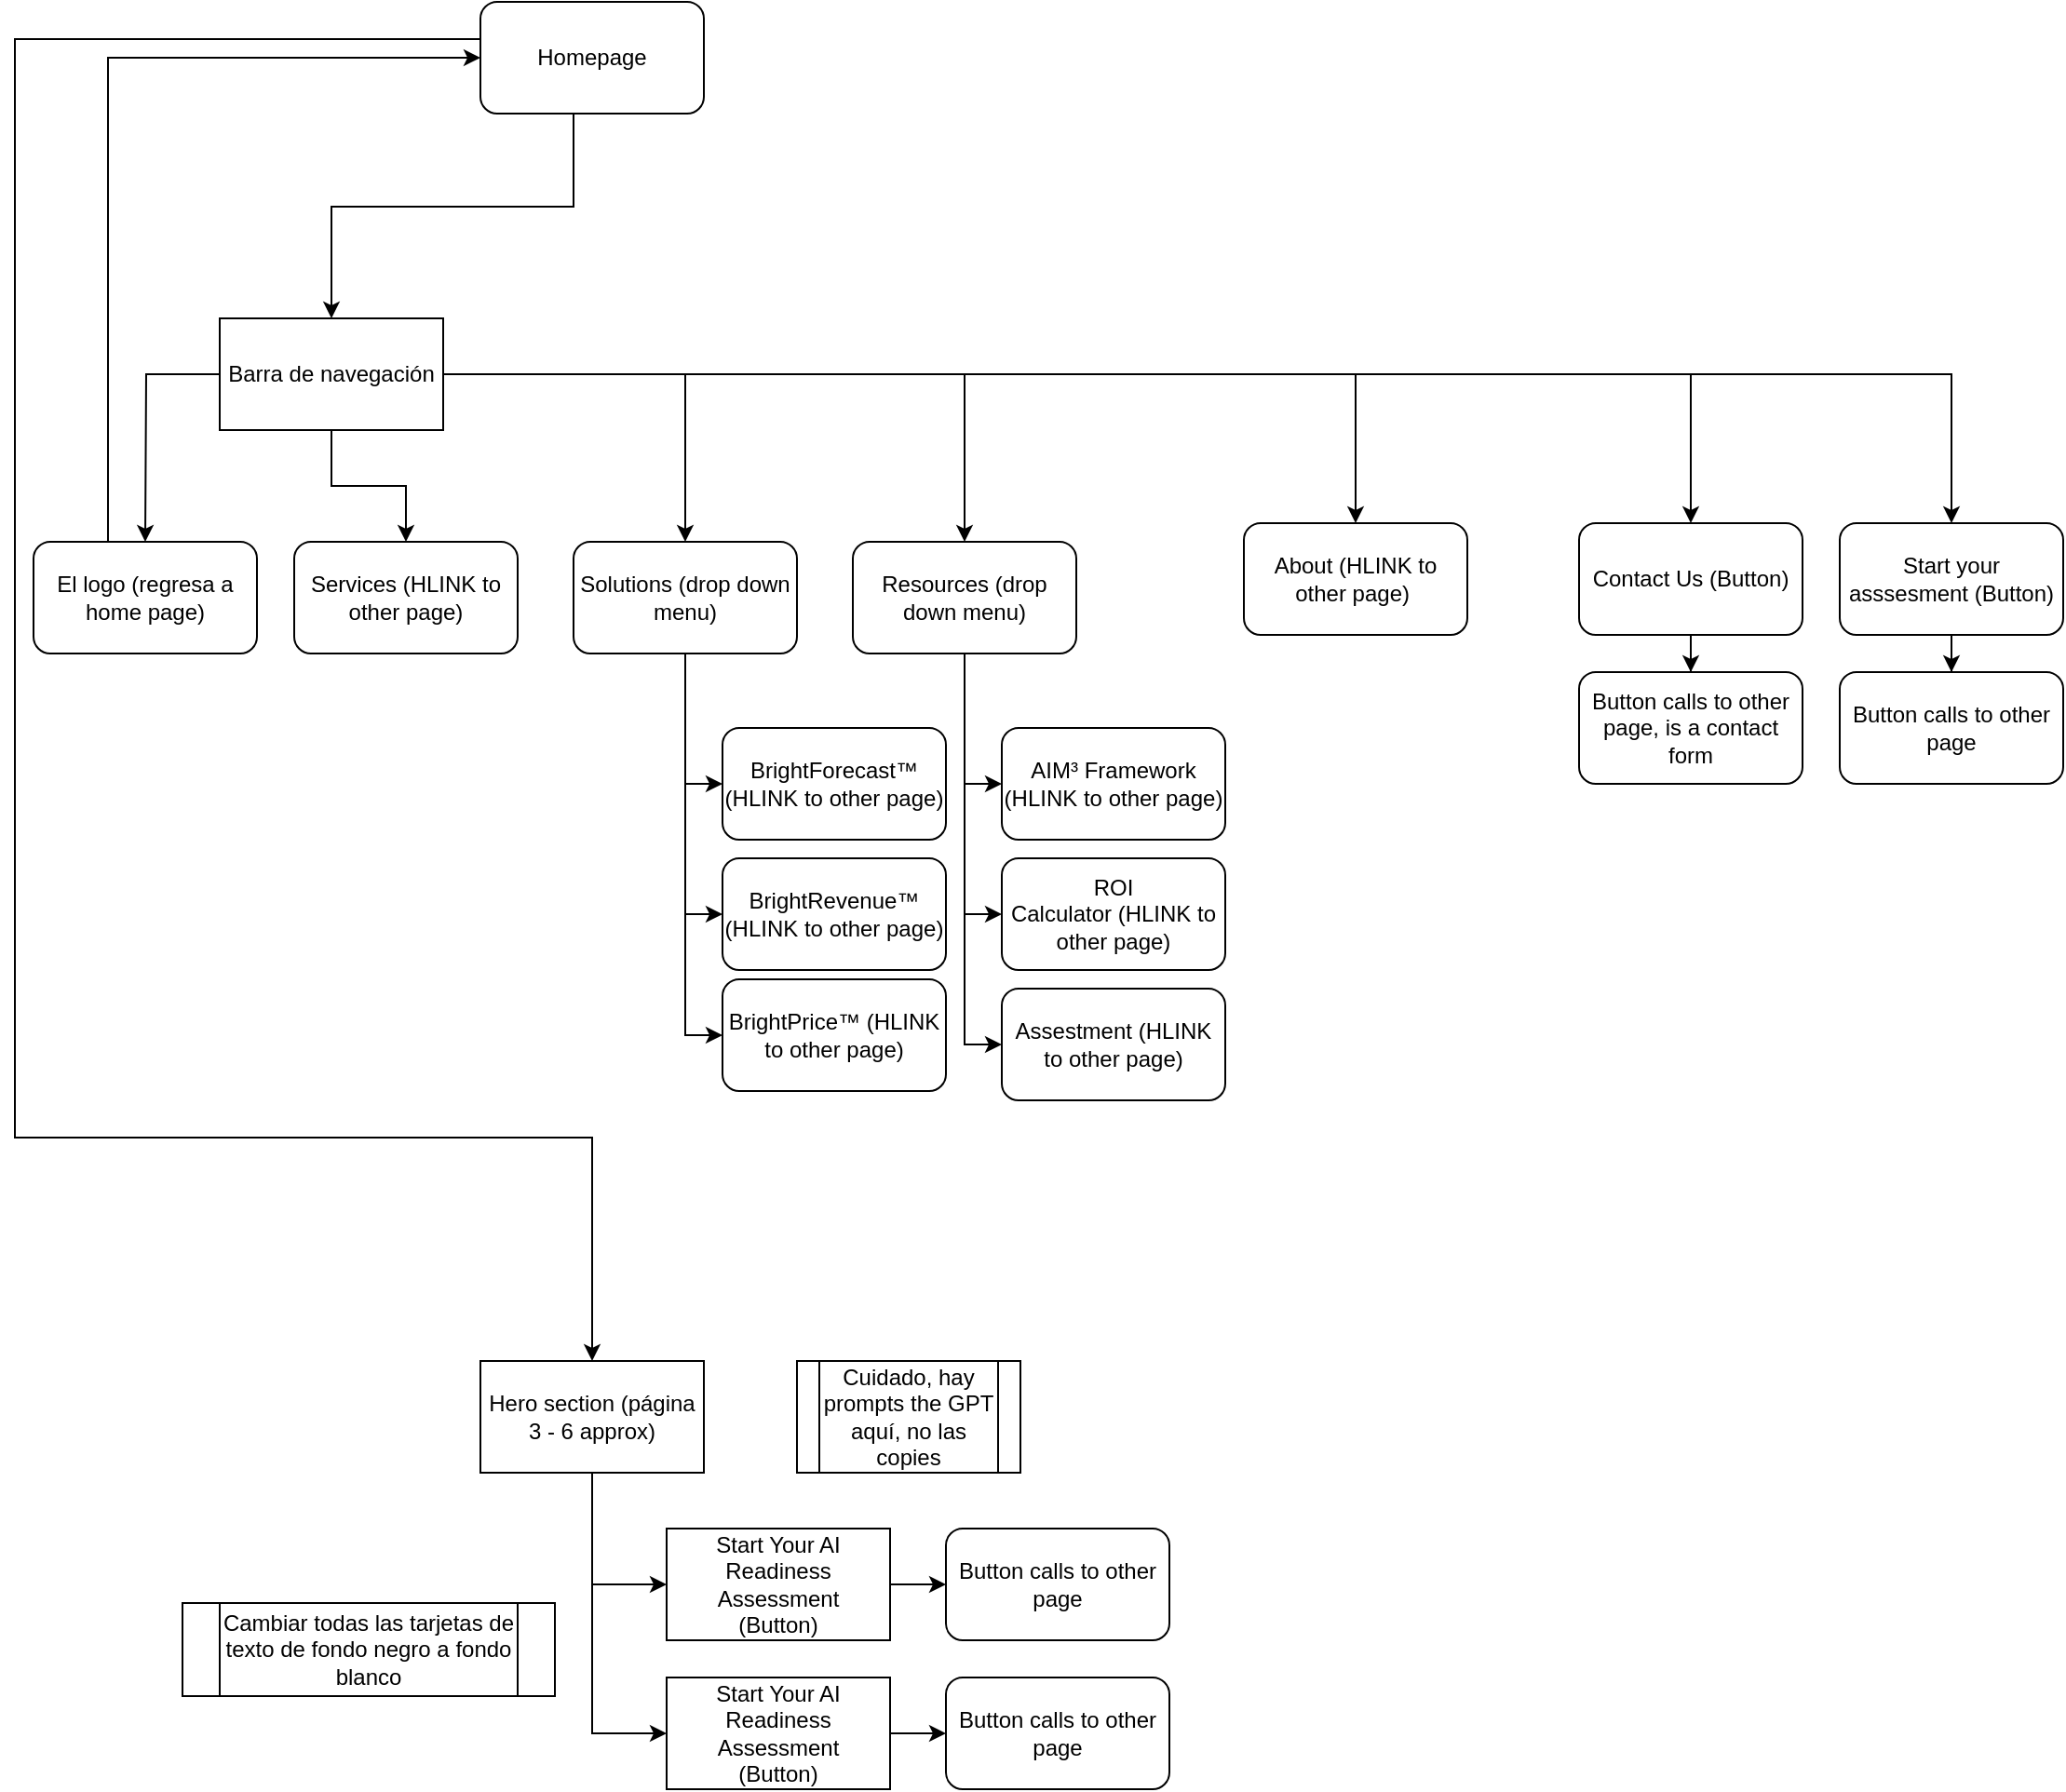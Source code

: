 <mxfile version="28.0.7" pages="11">
  <diagram name="Index (Home Page)" id="vWIYYTa_zRV3rl6NB89k">
    <mxGraphModel dx="1624" dy="755" grid="1" gridSize="10" guides="1" tooltips="1" connect="1" arrows="1" fold="1" page="1" pageScale="1" pageWidth="827" pageHeight="1169" math="0" shadow="0">
      <root>
        <mxCell id="0" />
        <mxCell id="1" parent="0" />
        <mxCell id="zYm0TpzJEBnJO07cxM4k-2" style="edgeStyle=orthogonalEdgeStyle;rounded=0;orthogonalLoop=1;jettySize=auto;html=1;" parent="1" source="zYm0TpzJEBnJO07cxM4k-1" edge="1">
          <mxGeometry relative="1" as="geometry">
            <mxPoint x="90" y="320" as="targetPoint" />
          </mxGeometry>
        </mxCell>
        <mxCell id="zYm0TpzJEBnJO07cxM4k-8" style="edgeStyle=orthogonalEdgeStyle;rounded=0;orthogonalLoop=1;jettySize=auto;html=1;entryX=0.5;entryY=0;entryDx=0;entryDy=0;" parent="1" source="zYm0TpzJEBnJO07cxM4k-1" target="zYm0TpzJEBnJO07cxM4k-4" edge="1">
          <mxGeometry relative="1" as="geometry" />
        </mxCell>
        <mxCell id="zYm0TpzJEBnJO07cxM4k-11" style="edgeStyle=orthogonalEdgeStyle;rounded=0;orthogonalLoop=1;jettySize=auto;html=1;entryX=0.5;entryY=0;entryDx=0;entryDy=0;" parent="1" source="zYm0TpzJEBnJO07cxM4k-1" target="zYm0TpzJEBnJO07cxM4k-10" edge="1">
          <mxGeometry relative="1" as="geometry" />
        </mxCell>
        <mxCell id="zYm0TpzJEBnJO07cxM4k-12" style="edgeStyle=orthogonalEdgeStyle;rounded=0;orthogonalLoop=1;jettySize=auto;html=1;entryX=0.5;entryY=0;entryDx=0;entryDy=0;" parent="1" source="zYm0TpzJEBnJO07cxM4k-1" target="zYm0TpzJEBnJO07cxM4k-13" edge="1">
          <mxGeometry relative="1" as="geometry">
            <mxPoint x="522.286" y="320" as="targetPoint" />
          </mxGeometry>
        </mxCell>
        <mxCell id="zYm0TpzJEBnJO07cxM4k-15" style="edgeStyle=orthogonalEdgeStyle;rounded=0;orthogonalLoop=1;jettySize=auto;html=1;entryX=0.5;entryY=0;entryDx=0;entryDy=0;" parent="1" source="zYm0TpzJEBnJO07cxM4k-1" target="zYm0TpzJEBnJO07cxM4k-14" edge="1">
          <mxGeometry relative="1" as="geometry" />
        </mxCell>
        <mxCell id="zYm0TpzJEBnJO07cxM4k-21" style="edgeStyle=orthogonalEdgeStyle;rounded=0;orthogonalLoop=1;jettySize=auto;html=1;entryX=0.5;entryY=0;entryDx=0;entryDy=0;" parent="1" source="zYm0TpzJEBnJO07cxM4k-1" target="zYm0TpzJEBnJO07cxM4k-17" edge="1">
          <mxGeometry relative="1" as="geometry">
            <mxPoint x="820" y="320" as="targetPoint" />
          </mxGeometry>
        </mxCell>
        <mxCell id="zYm0TpzJEBnJO07cxM4k-22" style="edgeStyle=orthogonalEdgeStyle;rounded=0;orthogonalLoop=1;jettySize=auto;html=1;" parent="1" source="zYm0TpzJEBnJO07cxM4k-1" target="zYm0TpzJEBnJO07cxM4k-16" edge="1">
          <mxGeometry relative="1" as="geometry" />
        </mxCell>
        <mxCell id="zYm0TpzJEBnJO07cxM4k-1" value="Barra de navegación" style="rounded=0;whiteSpace=wrap;html=1;" parent="1" vertex="1">
          <mxGeometry x="130" y="200" width="120" height="60" as="geometry" />
        </mxCell>
        <mxCell id="zYm0TpzJEBnJO07cxM4k-7" style="edgeStyle=orthogonalEdgeStyle;rounded=0;orthogonalLoop=1;jettySize=auto;html=1;entryX=0;entryY=0.5;entryDx=0;entryDy=0;" parent="1" source="zYm0TpzJEBnJO07cxM4k-3" target="zYm0TpzJEBnJO07cxM4k-5" edge="1">
          <mxGeometry relative="1" as="geometry">
            <Array as="points">
              <mxPoint x="70" y="60" />
            </Array>
          </mxGeometry>
        </mxCell>
        <mxCell id="zYm0TpzJEBnJO07cxM4k-3" value="El logo (regresa a home page)" style="rounded=1;whiteSpace=wrap;html=1;" parent="1" vertex="1">
          <mxGeometry x="30" y="320" width="120" height="60" as="geometry" />
        </mxCell>
        <mxCell id="zYm0TpzJEBnJO07cxM4k-4" value="Services (HLINK to other page)" style="rounded=1;whiteSpace=wrap;html=1;" parent="1" vertex="1">
          <mxGeometry x="170" y="320" width="120" height="60" as="geometry" />
        </mxCell>
        <mxCell id="zYm0TpzJEBnJO07cxM4k-6" style="edgeStyle=orthogonalEdgeStyle;rounded=0;orthogonalLoop=1;jettySize=auto;html=1;entryX=0.5;entryY=0;entryDx=0;entryDy=0;" parent="1" source="zYm0TpzJEBnJO07cxM4k-5" target="zYm0TpzJEBnJO07cxM4k-1" edge="1">
          <mxGeometry relative="1" as="geometry">
            <Array as="points">
              <mxPoint x="320" y="140" />
              <mxPoint x="190" y="140" />
            </Array>
          </mxGeometry>
        </mxCell>
        <mxCell id="KZaD1BsAd-85yGj1GfAQ-10" style="edgeStyle=orthogonalEdgeStyle;rounded=0;orthogonalLoop=1;jettySize=auto;html=1;entryX=0.5;entryY=0;entryDx=0;entryDy=0;" parent="1" source="zYm0TpzJEBnJO07cxM4k-5" target="KZaD1BsAd-85yGj1GfAQ-11" edge="1">
          <mxGeometry relative="1" as="geometry">
            <mxPoint x="324" y="750" as="targetPoint" />
            <Array as="points">
              <mxPoint x="20" y="50" />
              <mxPoint x="20" y="640" />
              <mxPoint x="330" y="640" />
            </Array>
          </mxGeometry>
        </mxCell>
        <mxCell id="zYm0TpzJEBnJO07cxM4k-5" value="Homepage" style="rounded=1;whiteSpace=wrap;html=1;" parent="1" vertex="1">
          <mxGeometry x="270" y="30" width="120" height="60" as="geometry" />
        </mxCell>
        <mxCell id="KZaD1BsAd-85yGj1GfAQ-3" style="edgeStyle=orthogonalEdgeStyle;rounded=0;orthogonalLoop=1;jettySize=auto;html=1;entryX=0;entryY=0.5;entryDx=0;entryDy=0;" parent="1" source="zYm0TpzJEBnJO07cxM4k-10" target="zYm0TpzJEBnJO07cxM4k-24" edge="1">
          <mxGeometry relative="1" as="geometry" />
        </mxCell>
        <mxCell id="KZaD1BsAd-85yGj1GfAQ-4" style="edgeStyle=orthogonalEdgeStyle;rounded=0;orthogonalLoop=1;jettySize=auto;html=1;entryX=0;entryY=0.5;entryDx=0;entryDy=0;" parent="1" source="zYm0TpzJEBnJO07cxM4k-10" target="zYm0TpzJEBnJO07cxM4k-26" edge="1">
          <mxGeometry relative="1" as="geometry" />
        </mxCell>
        <mxCell id="KZaD1BsAd-85yGj1GfAQ-5" style="edgeStyle=orthogonalEdgeStyle;rounded=0;orthogonalLoop=1;jettySize=auto;html=1;entryX=0;entryY=0.5;entryDx=0;entryDy=0;" parent="1" source="zYm0TpzJEBnJO07cxM4k-10" target="zYm0TpzJEBnJO07cxM4k-27" edge="1">
          <mxGeometry relative="1" as="geometry" />
        </mxCell>
        <mxCell id="zYm0TpzJEBnJO07cxM4k-10" value="Solutions (drop down menu)" style="rounded=1;whiteSpace=wrap;html=1;" parent="1" vertex="1">
          <mxGeometry x="320" y="320" width="120" height="60" as="geometry" />
        </mxCell>
        <mxCell id="zYm0TpzJEBnJO07cxM4k-34" style="edgeStyle=orthogonalEdgeStyle;rounded=0;orthogonalLoop=1;jettySize=auto;html=1;entryX=0;entryY=0.5;entryDx=0;entryDy=0;" parent="1" source="zYm0TpzJEBnJO07cxM4k-13" target="zYm0TpzJEBnJO07cxM4k-30" edge="1">
          <mxGeometry relative="1" as="geometry" />
        </mxCell>
        <mxCell id="zYm0TpzJEBnJO07cxM4k-35" style="edgeStyle=orthogonalEdgeStyle;rounded=0;orthogonalLoop=1;jettySize=auto;html=1;entryX=0;entryY=0.5;entryDx=0;entryDy=0;" parent="1" source="zYm0TpzJEBnJO07cxM4k-13" target="zYm0TpzJEBnJO07cxM4k-32" edge="1">
          <mxGeometry relative="1" as="geometry" />
        </mxCell>
        <mxCell id="KZaD1BsAd-85yGj1GfAQ-2" style="edgeStyle=orthogonalEdgeStyle;rounded=0;orthogonalLoop=1;jettySize=auto;html=1;entryX=0;entryY=0.5;entryDx=0;entryDy=0;" parent="1" source="zYm0TpzJEBnJO07cxM4k-13" target="KZaD1BsAd-85yGj1GfAQ-1" edge="1">
          <mxGeometry relative="1" as="geometry" />
        </mxCell>
        <mxCell id="zYm0TpzJEBnJO07cxM4k-13" value="Resources (drop down menu)" style="rounded=1;whiteSpace=wrap;html=1;" parent="1" vertex="1">
          <mxGeometry x="470" y="320" width="120" height="60" as="geometry" />
        </mxCell>
        <mxCell id="zYm0TpzJEBnJO07cxM4k-14" value="About (HLINK to other page&lt;span style=&quot;background-color: transparent; color: light-dark(rgb(0, 0, 0), rgb(255, 255, 255));&quot;&gt;)&amp;nbsp;&lt;/span&gt;" style="rounded=1;whiteSpace=wrap;html=1;" parent="1" vertex="1">
          <mxGeometry x="680" y="310" width="120" height="60" as="geometry" />
        </mxCell>
        <mxCell id="KZaD1BsAd-85yGj1GfAQ-9" style="edgeStyle=orthogonalEdgeStyle;rounded=0;orthogonalLoop=1;jettySize=auto;html=1;entryX=0.5;entryY=0;entryDx=0;entryDy=0;" parent="1" source="zYm0TpzJEBnJO07cxM4k-16" target="KZaD1BsAd-85yGj1GfAQ-7" edge="1">
          <mxGeometry relative="1" as="geometry" />
        </mxCell>
        <mxCell id="zYm0TpzJEBnJO07cxM4k-16" value="Start your asssesment (Button)" style="rounded=1;whiteSpace=wrap;html=1;" parent="1" vertex="1">
          <mxGeometry x="1000" y="310" width="120" height="60" as="geometry" />
        </mxCell>
        <mxCell id="KZaD1BsAd-85yGj1GfAQ-8" style="edgeStyle=orthogonalEdgeStyle;rounded=0;orthogonalLoop=1;jettySize=auto;html=1;entryX=0.5;entryY=0;entryDx=0;entryDy=0;" parent="1" source="zYm0TpzJEBnJO07cxM4k-17" target="KZaD1BsAd-85yGj1GfAQ-6" edge="1">
          <mxGeometry relative="1" as="geometry" />
        </mxCell>
        <mxCell id="zYm0TpzJEBnJO07cxM4k-17" value="Contact Us (Button)" style="rounded=1;whiteSpace=wrap;html=1;" parent="1" vertex="1">
          <mxGeometry x="860" y="310" width="120" height="60" as="geometry" />
        </mxCell>
        <mxCell id="zYm0TpzJEBnJO07cxM4k-24" value="BrightForecast™ (HLINK to other page)" style="rounded=1;whiteSpace=wrap;html=1;" parent="1" vertex="1">
          <mxGeometry x="400" y="420" width="120" height="60" as="geometry" />
        </mxCell>
        <mxCell id="zYm0TpzJEBnJO07cxM4k-26" value="BrightRevenue™ (HLINK to other page)" style="rounded=1;whiteSpace=wrap;html=1;" parent="1" vertex="1">
          <mxGeometry x="400" y="490" width="120" height="60" as="geometry" />
        </mxCell>
        <mxCell id="zYm0TpzJEBnJO07cxM4k-27" value="BrightPrice™ (HLINK to other page)" style="rounded=1;whiteSpace=wrap;html=1;" parent="1" vertex="1">
          <mxGeometry x="400" y="555" width="120" height="60" as="geometry" />
        </mxCell>
        <mxCell id="zYm0TpzJEBnJO07cxM4k-30" value="AIM³ Framework (HLINK to other page)" style="rounded=1;whiteSpace=wrap;html=1;" parent="1" vertex="1">
          <mxGeometry x="550" y="420" width="120" height="60" as="geometry" />
        </mxCell>
        <mxCell id="zYm0TpzJEBnJO07cxM4k-32" value="ROI Calculator&lt;span style=&quot;background-color: transparent; color: light-dark(rgb(0, 0, 0), rgb(255, 255, 255));&quot;&gt;&amp;nbsp;(HLINK to other page)&lt;/span&gt;" style="rounded=1;whiteSpace=wrap;html=1;" parent="1" vertex="1">
          <mxGeometry x="550" y="490" width="120" height="60" as="geometry" />
        </mxCell>
        <mxCell id="KZaD1BsAd-85yGj1GfAQ-1" value="Assestment&lt;span style=&quot;background-color: transparent; color: light-dark(rgb(0, 0, 0), rgb(255, 255, 255));&quot;&gt;&amp;nbsp;(HLINK to other page)&lt;/span&gt;" style="rounded=1;whiteSpace=wrap;html=1;" parent="1" vertex="1">
          <mxGeometry x="550" y="560" width="120" height="60" as="geometry" />
        </mxCell>
        <mxCell id="KZaD1BsAd-85yGj1GfAQ-6" value="Button calls to other page, is a contact form" style="rounded=1;whiteSpace=wrap;html=1;" parent="1" vertex="1">
          <mxGeometry x="860" y="390" width="120" height="60" as="geometry" />
        </mxCell>
        <mxCell id="KZaD1BsAd-85yGj1GfAQ-7" value="Button calls to other page" style="rounded=1;whiteSpace=wrap;html=1;" parent="1" vertex="1">
          <mxGeometry x="1000" y="390" width="120" height="60" as="geometry" />
        </mxCell>
        <mxCell id="KZaD1BsAd-85yGj1GfAQ-16" style="edgeStyle=orthogonalEdgeStyle;rounded=0;orthogonalLoop=1;jettySize=auto;html=1;entryX=0;entryY=0.5;entryDx=0;entryDy=0;" parent="1" source="KZaD1BsAd-85yGj1GfAQ-11" target="KZaD1BsAd-85yGj1GfAQ-12" edge="1">
          <mxGeometry relative="1" as="geometry" />
        </mxCell>
        <mxCell id="KZaD1BsAd-85yGj1GfAQ-21" style="edgeStyle=orthogonalEdgeStyle;rounded=0;orthogonalLoop=1;jettySize=auto;html=1;entryX=0;entryY=0.5;entryDx=0;entryDy=0;" parent="1" source="KZaD1BsAd-85yGj1GfAQ-11" target="KZaD1BsAd-85yGj1GfAQ-19" edge="1">
          <mxGeometry relative="1" as="geometry" />
        </mxCell>
        <mxCell id="KZaD1BsAd-85yGj1GfAQ-11" value="Hero section (página 3 - 6 approx)" style="rounded=0;whiteSpace=wrap;html=1;" parent="1" vertex="1">
          <mxGeometry x="270" y="760" width="120" height="60" as="geometry" />
        </mxCell>
        <mxCell id="KZaD1BsAd-85yGj1GfAQ-15" style="edgeStyle=orthogonalEdgeStyle;rounded=0;orthogonalLoop=1;jettySize=auto;html=1;entryX=0;entryY=0.5;entryDx=0;entryDy=0;" parent="1" source="KZaD1BsAd-85yGj1GfAQ-12" target="KZaD1BsAd-85yGj1GfAQ-14" edge="1">
          <mxGeometry relative="1" as="geometry" />
        </mxCell>
        <mxCell id="KZaD1BsAd-85yGj1GfAQ-12" value=" Start Your AI Readiness Assessment&lt;div&gt;(Button)&lt;/div&gt;" style="rounded=0;whiteSpace=wrap;html=1;" parent="1" vertex="1">
          <mxGeometry x="370" y="850" width="120" height="60" as="geometry" />
        </mxCell>
        <mxCell id="KZaD1BsAd-85yGj1GfAQ-14" value="Button calls to other page" style="rounded=1;whiteSpace=wrap;html=1;" parent="1" vertex="1">
          <mxGeometry x="520" y="850" width="120" height="60" as="geometry" />
        </mxCell>
        <mxCell id="KZaD1BsAd-85yGj1GfAQ-18" style="edgeStyle=orthogonalEdgeStyle;rounded=0;orthogonalLoop=1;jettySize=auto;html=1;entryX=0;entryY=0.5;entryDx=0;entryDy=0;" parent="1" source="KZaD1BsAd-85yGj1GfAQ-19" target="KZaD1BsAd-85yGj1GfAQ-20" edge="1">
          <mxGeometry relative="1" as="geometry" />
        </mxCell>
        <mxCell id="KZaD1BsAd-85yGj1GfAQ-19" value=" Start Your AI Readiness Assessment&lt;div&gt;(Button)&lt;/div&gt;" style="rounded=0;whiteSpace=wrap;html=1;" parent="1" vertex="1">
          <mxGeometry x="370" y="930" width="120" height="60" as="geometry" />
        </mxCell>
        <mxCell id="KZaD1BsAd-85yGj1GfAQ-20" value="Button calls to other page" style="rounded=1;whiteSpace=wrap;html=1;" parent="1" vertex="1">
          <mxGeometry x="520" y="930" width="120" height="60" as="geometry" />
        </mxCell>
        <mxCell id="KZaD1BsAd-85yGj1GfAQ-22" value="Cuidado, hay prompts the GPT aquí, no las copies" style="shape=process;whiteSpace=wrap;html=1;backgroundOutline=1;" parent="1" vertex="1">
          <mxGeometry x="440" y="760" width="120" height="60" as="geometry" />
        </mxCell>
        <mxCell id="-huD3p1I_S2JSJegrpgt-1" value="Cambiar todas las tarjetas de texto de fondo negro a fondo blanco" style="shape=process;whiteSpace=wrap;html=1;backgroundOutline=1;" vertex="1" parent="1">
          <mxGeometry x="110" y="890" width="200" height="50" as="geometry" />
        </mxCell>
      </root>
    </mxGraphModel>
  </diagram>
  <diagram id="j9UXIthxATCkHEe4-yNk" name="About">
    <mxGraphModel dx="1107" dy="371" grid="1" gridSize="10" guides="1" tooltips="1" connect="1" arrows="1" fold="1" page="1" pageScale="1" pageWidth="827" pageHeight="1169" math="0" shadow="0">
      <root>
        <mxCell id="0" />
        <mxCell id="1" parent="0" />
        <mxCell id="qKbgR6wlsun0Sz5Rl6UA-1" style="edgeStyle=orthogonalEdgeStyle;rounded=0;orthogonalLoop=1;jettySize=auto;html=1;" edge="1" parent="1" source="qKbgR6wlsun0Sz5Rl6UA-8">
          <mxGeometry relative="1" as="geometry">
            <mxPoint x="90" y="320" as="targetPoint" />
          </mxGeometry>
        </mxCell>
        <mxCell id="qKbgR6wlsun0Sz5Rl6UA-2" style="edgeStyle=orthogonalEdgeStyle;rounded=0;orthogonalLoop=1;jettySize=auto;html=1;entryX=0.5;entryY=0;entryDx=0;entryDy=0;" edge="1" parent="1" source="qKbgR6wlsun0Sz5Rl6UA-8" target="qKbgR6wlsun0Sz5Rl6UA-11">
          <mxGeometry relative="1" as="geometry" />
        </mxCell>
        <mxCell id="qKbgR6wlsun0Sz5Rl6UA-3" style="edgeStyle=orthogonalEdgeStyle;rounded=0;orthogonalLoop=1;jettySize=auto;html=1;entryX=0.5;entryY=0;entryDx=0;entryDy=0;" edge="1" parent="1" source="qKbgR6wlsun0Sz5Rl6UA-8" target="qKbgR6wlsun0Sz5Rl6UA-15">
          <mxGeometry relative="1" as="geometry" />
        </mxCell>
        <mxCell id="qKbgR6wlsun0Sz5Rl6UA-4" style="edgeStyle=orthogonalEdgeStyle;rounded=0;orthogonalLoop=1;jettySize=auto;html=1;entryX=0.5;entryY=0;entryDx=0;entryDy=0;" edge="1" parent="1" source="qKbgR6wlsun0Sz5Rl6UA-8" target="qKbgR6wlsun0Sz5Rl6UA-19">
          <mxGeometry relative="1" as="geometry">
            <mxPoint x="522.286" y="320" as="targetPoint" />
          </mxGeometry>
        </mxCell>
        <mxCell id="qKbgR6wlsun0Sz5Rl6UA-5" style="edgeStyle=orthogonalEdgeStyle;rounded=0;orthogonalLoop=1;jettySize=auto;html=1;entryX=0.5;entryY=0;entryDx=0;entryDy=0;" edge="1" parent="1" source="qKbgR6wlsun0Sz5Rl6UA-8" target="qKbgR6wlsun0Sz5Rl6UA-20">
          <mxGeometry relative="1" as="geometry" />
        </mxCell>
        <mxCell id="qKbgR6wlsun0Sz5Rl6UA-6" style="edgeStyle=orthogonalEdgeStyle;rounded=0;orthogonalLoop=1;jettySize=auto;html=1;entryX=0.5;entryY=0;entryDx=0;entryDy=0;" edge="1" parent="1" source="qKbgR6wlsun0Sz5Rl6UA-8" target="qKbgR6wlsun0Sz5Rl6UA-24">
          <mxGeometry relative="1" as="geometry">
            <mxPoint x="820" y="320" as="targetPoint" />
          </mxGeometry>
        </mxCell>
        <mxCell id="qKbgR6wlsun0Sz5Rl6UA-7" style="edgeStyle=orthogonalEdgeStyle;rounded=0;orthogonalLoop=1;jettySize=auto;html=1;" edge="1" parent="1" source="qKbgR6wlsun0Sz5Rl6UA-8" target="qKbgR6wlsun0Sz5Rl6UA-22">
          <mxGeometry relative="1" as="geometry" />
        </mxCell>
        <mxCell id="qKbgR6wlsun0Sz5Rl6UA-8" value="Barra de navegación" style="rounded=0;whiteSpace=wrap;html=1;" vertex="1" parent="1">
          <mxGeometry x="130" y="200" width="120" height="60" as="geometry" />
        </mxCell>
        <mxCell id="qKbgR6wlsun0Sz5Rl6UA-9" style="edgeStyle=orthogonalEdgeStyle;rounded=0;orthogonalLoop=1;jettySize=auto;html=1;entryX=0;entryY=0.5;entryDx=0;entryDy=0;" edge="1" parent="1" source="qKbgR6wlsun0Sz5Rl6UA-10" target="qKbgR6wlsun0Sz5Rl6UA-33">
          <mxGeometry relative="1" as="geometry">
            <Array as="points">
              <mxPoint y="350" />
              <mxPoint y="120" />
            </Array>
          </mxGeometry>
        </mxCell>
        <mxCell id="qKbgR6wlsun0Sz5Rl6UA-10" value="El logo (regresa a home page)" style="rounded=1;whiteSpace=wrap;html=1;" vertex="1" parent="1">
          <mxGeometry x="30" y="320" width="120" height="60" as="geometry" />
        </mxCell>
        <mxCell id="qKbgR6wlsun0Sz5Rl6UA-11" value="Services (HLINK to other page)" style="rounded=1;whiteSpace=wrap;html=1;" vertex="1" parent="1">
          <mxGeometry x="170" y="320" width="120" height="60" as="geometry" />
        </mxCell>
        <mxCell id="qKbgR6wlsun0Sz5Rl6UA-12" style="edgeStyle=orthogonalEdgeStyle;rounded=0;orthogonalLoop=1;jettySize=auto;html=1;entryX=0;entryY=0.5;entryDx=0;entryDy=0;" edge="1" parent="1" source="qKbgR6wlsun0Sz5Rl6UA-15" target="qKbgR6wlsun0Sz5Rl6UA-25">
          <mxGeometry relative="1" as="geometry" />
        </mxCell>
        <mxCell id="qKbgR6wlsun0Sz5Rl6UA-13" style="edgeStyle=orthogonalEdgeStyle;rounded=0;orthogonalLoop=1;jettySize=auto;html=1;entryX=0;entryY=0.5;entryDx=0;entryDy=0;" edge="1" parent="1" source="qKbgR6wlsun0Sz5Rl6UA-15" target="qKbgR6wlsun0Sz5Rl6UA-26">
          <mxGeometry relative="1" as="geometry" />
        </mxCell>
        <mxCell id="qKbgR6wlsun0Sz5Rl6UA-14" style="edgeStyle=orthogonalEdgeStyle;rounded=0;orthogonalLoop=1;jettySize=auto;html=1;entryX=0;entryY=0.5;entryDx=0;entryDy=0;" edge="1" parent="1" source="qKbgR6wlsun0Sz5Rl6UA-15" target="qKbgR6wlsun0Sz5Rl6UA-27">
          <mxGeometry relative="1" as="geometry" />
        </mxCell>
        <mxCell id="qKbgR6wlsun0Sz5Rl6UA-15" value="Solutions (drop down menu)" style="rounded=1;whiteSpace=wrap;html=1;" vertex="1" parent="1">
          <mxGeometry x="320" y="320" width="120" height="60" as="geometry" />
        </mxCell>
        <mxCell id="qKbgR6wlsun0Sz5Rl6UA-16" style="edgeStyle=orthogonalEdgeStyle;rounded=0;orthogonalLoop=1;jettySize=auto;html=1;entryX=0;entryY=0.5;entryDx=0;entryDy=0;" edge="1" parent="1" source="qKbgR6wlsun0Sz5Rl6UA-19" target="qKbgR6wlsun0Sz5Rl6UA-28">
          <mxGeometry relative="1" as="geometry" />
        </mxCell>
        <mxCell id="qKbgR6wlsun0Sz5Rl6UA-17" style="edgeStyle=orthogonalEdgeStyle;rounded=0;orthogonalLoop=1;jettySize=auto;html=1;entryX=0;entryY=0.5;entryDx=0;entryDy=0;" edge="1" parent="1" source="qKbgR6wlsun0Sz5Rl6UA-19" target="qKbgR6wlsun0Sz5Rl6UA-29">
          <mxGeometry relative="1" as="geometry" />
        </mxCell>
        <mxCell id="qKbgR6wlsun0Sz5Rl6UA-18" style="edgeStyle=orthogonalEdgeStyle;rounded=0;orthogonalLoop=1;jettySize=auto;html=1;entryX=0;entryY=0.5;entryDx=0;entryDy=0;" edge="1" parent="1" source="qKbgR6wlsun0Sz5Rl6UA-19" target="qKbgR6wlsun0Sz5Rl6UA-30">
          <mxGeometry relative="1" as="geometry" />
        </mxCell>
        <mxCell id="qKbgR6wlsun0Sz5Rl6UA-19" value="Resources (drop down menu)" style="rounded=1;whiteSpace=wrap;html=1;" vertex="1" parent="1">
          <mxGeometry x="470" y="320" width="120" height="60" as="geometry" />
        </mxCell>
        <mxCell id="qKbgR6wlsun0Sz5Rl6UA-20" value="About (HLINK to other page&lt;span style=&quot;background-color: transparent; color: light-dark(rgb(0, 0, 0), rgb(255, 255, 255));&quot;&gt;)&amp;nbsp;&lt;/span&gt;" style="rounded=1;whiteSpace=wrap;html=1;" vertex="1" parent="1">
          <mxGeometry x="680" y="310" width="120" height="60" as="geometry" />
        </mxCell>
        <mxCell id="qKbgR6wlsun0Sz5Rl6UA-21" style="edgeStyle=orthogonalEdgeStyle;rounded=0;orthogonalLoop=1;jettySize=auto;html=1;entryX=0.5;entryY=0;entryDx=0;entryDy=0;" edge="1" parent="1" source="qKbgR6wlsun0Sz5Rl6UA-22" target="qKbgR6wlsun0Sz5Rl6UA-32">
          <mxGeometry relative="1" as="geometry" />
        </mxCell>
        <mxCell id="qKbgR6wlsun0Sz5Rl6UA-22" value="Start your asssesment (Button)" style="rounded=1;whiteSpace=wrap;html=1;" vertex="1" parent="1">
          <mxGeometry x="1000" y="310" width="120" height="60" as="geometry" />
        </mxCell>
        <mxCell id="qKbgR6wlsun0Sz5Rl6UA-23" style="edgeStyle=orthogonalEdgeStyle;rounded=0;orthogonalLoop=1;jettySize=auto;html=1;entryX=0.5;entryY=0;entryDx=0;entryDy=0;" edge="1" parent="1" source="qKbgR6wlsun0Sz5Rl6UA-24" target="qKbgR6wlsun0Sz5Rl6UA-31">
          <mxGeometry relative="1" as="geometry" />
        </mxCell>
        <mxCell id="qKbgR6wlsun0Sz5Rl6UA-24" value="Contact Us (Button)" style="rounded=1;whiteSpace=wrap;html=1;" vertex="1" parent="1">
          <mxGeometry x="860" y="310" width="120" height="60" as="geometry" />
        </mxCell>
        <mxCell id="qKbgR6wlsun0Sz5Rl6UA-25" value="BrightForecast™ (HLINK to other page)" style="rounded=1;whiteSpace=wrap;html=1;" vertex="1" parent="1">
          <mxGeometry x="400" y="420" width="120" height="60" as="geometry" />
        </mxCell>
        <mxCell id="qKbgR6wlsun0Sz5Rl6UA-26" value="BrightRevenue™ (HLINK to other page)" style="rounded=1;whiteSpace=wrap;html=1;" vertex="1" parent="1">
          <mxGeometry x="400" y="490" width="120" height="60" as="geometry" />
        </mxCell>
        <mxCell id="qKbgR6wlsun0Sz5Rl6UA-27" value="BrightPrice™ (HLINK to other page)" style="rounded=1;whiteSpace=wrap;html=1;" vertex="1" parent="1">
          <mxGeometry x="400" y="555" width="120" height="60" as="geometry" />
        </mxCell>
        <mxCell id="qKbgR6wlsun0Sz5Rl6UA-28" value="AIM³ Framework (HLINK to other page)" style="rounded=1;whiteSpace=wrap;html=1;" vertex="1" parent="1">
          <mxGeometry x="550" y="420" width="120" height="60" as="geometry" />
        </mxCell>
        <mxCell id="qKbgR6wlsun0Sz5Rl6UA-29" value="ROI Calculator&lt;span style=&quot;background-color: transparent; color: light-dark(rgb(0, 0, 0), rgb(255, 255, 255));&quot;&gt;&amp;nbsp;(HLINK to other page)&lt;/span&gt;" style="rounded=1;whiteSpace=wrap;html=1;" vertex="1" parent="1">
          <mxGeometry x="550" y="490" width="120" height="60" as="geometry" />
        </mxCell>
        <mxCell id="qKbgR6wlsun0Sz5Rl6UA-30" value="Assestment&lt;span style=&quot;background-color: transparent; color: light-dark(rgb(0, 0, 0), rgb(255, 255, 255));&quot;&gt;&amp;nbsp;(HLINK to other page)&lt;/span&gt;" style="rounded=1;whiteSpace=wrap;html=1;" vertex="1" parent="1">
          <mxGeometry x="550" y="560" width="120" height="60" as="geometry" />
        </mxCell>
        <mxCell id="qKbgR6wlsun0Sz5Rl6UA-31" value="Button calls to other page, is a contact form" style="rounded=1;whiteSpace=wrap;html=1;" vertex="1" parent="1">
          <mxGeometry x="860" y="390" width="120" height="60" as="geometry" />
        </mxCell>
        <mxCell id="qKbgR6wlsun0Sz5Rl6UA-32" value="Button calls to other page" style="rounded=1;whiteSpace=wrap;html=1;" vertex="1" parent="1">
          <mxGeometry x="1000" y="390" width="120" height="60" as="geometry" />
        </mxCell>
        <mxCell id="qKbgR6wlsun0Sz5Rl6UA-33" value="Homepage" style="rounded=1;whiteSpace=wrap;html=1;" vertex="1" parent="1">
          <mxGeometry x="20" y="90" width="120" height="60" as="geometry" />
        </mxCell>
        <mxCell id="qKbgR6wlsun0Sz5Rl6UA-34" style="edgeStyle=orthogonalEdgeStyle;rounded=0;orthogonalLoop=1;jettySize=auto;html=1;entryX=0.5;entryY=0;entryDx=0;entryDy=0;" edge="1" parent="1" source="qKbgR6wlsun0Sz5Rl6UA-36" target="qKbgR6wlsun0Sz5Rl6UA-8">
          <mxGeometry relative="1" as="geometry" />
        </mxCell>
        <mxCell id="qKbgR6wlsun0Sz5Rl6UA-35" style="edgeStyle=orthogonalEdgeStyle;rounded=0;orthogonalLoop=1;jettySize=auto;html=1;entryX=0.5;entryY=0;entryDx=0;entryDy=0;" edge="1" parent="1" source="qKbgR6wlsun0Sz5Rl6UA-36" target="qKbgR6wlsun0Sz5Rl6UA-37">
          <mxGeometry relative="1" as="geometry">
            <mxPoint x="180" y="710" as="targetPoint" />
            <Array as="points">
              <mxPoint x="230" y="170" />
              <mxPoint x="-40" y="170" />
              <mxPoint x="-40" y="630" />
              <mxPoint x="180" y="630" />
            </Array>
          </mxGeometry>
        </mxCell>
        <mxCell id="qKbgR6wlsun0Sz5Rl6UA-36" value="About" style="rounded=1;whiteSpace=wrap;html=1;" vertex="1" parent="1">
          <mxGeometry x="170" y="90" width="120" height="60" as="geometry" />
        </mxCell>
        <mxCell id="qKbgR6wlsun0Sz5Rl6UA-37" value="Cuerpo Empieza en la página 6 (versión larga)" style="rounded=1;whiteSpace=wrap;html=1;" vertex="1" parent="1">
          <mxGeometry x="120" y="730" width="120" height="60" as="geometry" />
        </mxCell>
      </root>
    </mxGraphModel>
  </diagram>
  <diagram id="7qi16vfHRmt_GuSsSVMI" name="Services">
    <mxGraphModel dx="2185" dy="623" grid="1" gridSize="10" guides="1" tooltips="1" connect="1" arrows="1" fold="1" page="1" pageScale="1" pageWidth="827" pageHeight="1169" math="0" shadow="0">
      <root>
        <mxCell id="0" />
        <mxCell id="1" parent="0" />
        <mxCell id="QhfZk5DGXq8rbyTWeuUF-1" style="edgeStyle=orthogonalEdgeStyle;rounded=0;orthogonalLoop=1;jettySize=auto;html=1;" edge="1" parent="1" source="QhfZk5DGXq8rbyTWeuUF-8">
          <mxGeometry relative="1" as="geometry">
            <mxPoint x="90" y="320" as="targetPoint" />
          </mxGeometry>
        </mxCell>
        <mxCell id="QhfZk5DGXq8rbyTWeuUF-2" style="edgeStyle=orthogonalEdgeStyle;rounded=0;orthogonalLoop=1;jettySize=auto;html=1;entryX=0.5;entryY=0;entryDx=0;entryDy=0;" edge="1" parent="1" source="QhfZk5DGXq8rbyTWeuUF-8" target="QhfZk5DGXq8rbyTWeuUF-11">
          <mxGeometry relative="1" as="geometry" />
        </mxCell>
        <mxCell id="QhfZk5DGXq8rbyTWeuUF-3" style="edgeStyle=orthogonalEdgeStyle;rounded=0;orthogonalLoop=1;jettySize=auto;html=1;entryX=0.5;entryY=0;entryDx=0;entryDy=0;" edge="1" parent="1" source="QhfZk5DGXq8rbyTWeuUF-8" target="QhfZk5DGXq8rbyTWeuUF-15">
          <mxGeometry relative="1" as="geometry" />
        </mxCell>
        <mxCell id="QhfZk5DGXq8rbyTWeuUF-4" style="edgeStyle=orthogonalEdgeStyle;rounded=0;orthogonalLoop=1;jettySize=auto;html=1;entryX=0.5;entryY=0;entryDx=0;entryDy=0;" edge="1" parent="1" source="QhfZk5DGXq8rbyTWeuUF-8" target="QhfZk5DGXq8rbyTWeuUF-19">
          <mxGeometry relative="1" as="geometry">
            <mxPoint x="522.286" y="320" as="targetPoint" />
          </mxGeometry>
        </mxCell>
        <mxCell id="QhfZk5DGXq8rbyTWeuUF-5" style="edgeStyle=orthogonalEdgeStyle;rounded=0;orthogonalLoop=1;jettySize=auto;html=1;entryX=0.5;entryY=0;entryDx=0;entryDy=0;" edge="1" parent="1" source="QhfZk5DGXq8rbyTWeuUF-8" target="QhfZk5DGXq8rbyTWeuUF-20">
          <mxGeometry relative="1" as="geometry" />
        </mxCell>
        <mxCell id="QhfZk5DGXq8rbyTWeuUF-6" style="edgeStyle=orthogonalEdgeStyle;rounded=0;orthogonalLoop=1;jettySize=auto;html=1;entryX=0.5;entryY=0;entryDx=0;entryDy=0;" edge="1" parent="1" source="QhfZk5DGXq8rbyTWeuUF-8" target="QhfZk5DGXq8rbyTWeuUF-24">
          <mxGeometry relative="1" as="geometry">
            <mxPoint x="820" y="320" as="targetPoint" />
          </mxGeometry>
        </mxCell>
        <mxCell id="QhfZk5DGXq8rbyTWeuUF-7" style="edgeStyle=orthogonalEdgeStyle;rounded=0;orthogonalLoop=1;jettySize=auto;html=1;" edge="1" parent="1" source="QhfZk5DGXq8rbyTWeuUF-8" target="QhfZk5DGXq8rbyTWeuUF-22">
          <mxGeometry relative="1" as="geometry" />
        </mxCell>
        <mxCell id="QhfZk5DGXq8rbyTWeuUF-8" value="Barra de navegación" style="rounded=0;whiteSpace=wrap;html=1;" vertex="1" parent="1">
          <mxGeometry x="130" y="200" width="120" height="60" as="geometry" />
        </mxCell>
        <mxCell id="QhfZk5DGXq8rbyTWeuUF-9" style="edgeStyle=orthogonalEdgeStyle;rounded=0;orthogonalLoop=1;jettySize=auto;html=1;entryX=0;entryY=0.5;entryDx=0;entryDy=0;" edge="1" parent="1" source="QhfZk5DGXq8rbyTWeuUF-10" target="QhfZk5DGXq8rbyTWeuUF-33">
          <mxGeometry relative="1" as="geometry">
            <Array as="points">
              <mxPoint y="350" />
              <mxPoint y="120" />
            </Array>
          </mxGeometry>
        </mxCell>
        <mxCell id="QhfZk5DGXq8rbyTWeuUF-10" value="El logo (regresa a home page)" style="rounded=1;whiteSpace=wrap;html=1;" vertex="1" parent="1">
          <mxGeometry x="30" y="320" width="120" height="60" as="geometry" />
        </mxCell>
        <mxCell id="QhfZk5DGXq8rbyTWeuUF-11" value="Services (HLINK to other page)" style="rounded=1;whiteSpace=wrap;html=1;" vertex="1" parent="1">
          <mxGeometry x="170" y="320" width="120" height="60" as="geometry" />
        </mxCell>
        <mxCell id="QhfZk5DGXq8rbyTWeuUF-12" style="edgeStyle=orthogonalEdgeStyle;rounded=0;orthogonalLoop=1;jettySize=auto;html=1;entryX=0;entryY=0.5;entryDx=0;entryDy=0;" edge="1" parent="1" source="QhfZk5DGXq8rbyTWeuUF-15" target="QhfZk5DGXq8rbyTWeuUF-25">
          <mxGeometry relative="1" as="geometry" />
        </mxCell>
        <mxCell id="QhfZk5DGXq8rbyTWeuUF-13" style="edgeStyle=orthogonalEdgeStyle;rounded=0;orthogonalLoop=1;jettySize=auto;html=1;entryX=0;entryY=0.5;entryDx=0;entryDy=0;" edge="1" parent="1" source="QhfZk5DGXq8rbyTWeuUF-15" target="QhfZk5DGXq8rbyTWeuUF-26">
          <mxGeometry relative="1" as="geometry" />
        </mxCell>
        <mxCell id="QhfZk5DGXq8rbyTWeuUF-14" style="edgeStyle=orthogonalEdgeStyle;rounded=0;orthogonalLoop=1;jettySize=auto;html=1;entryX=0;entryY=0.5;entryDx=0;entryDy=0;" edge="1" parent="1" source="QhfZk5DGXq8rbyTWeuUF-15" target="QhfZk5DGXq8rbyTWeuUF-27">
          <mxGeometry relative="1" as="geometry" />
        </mxCell>
        <mxCell id="QhfZk5DGXq8rbyTWeuUF-15" value="Solutions (drop down menu)" style="rounded=1;whiteSpace=wrap;html=1;" vertex="1" parent="1">
          <mxGeometry x="320" y="320" width="120" height="60" as="geometry" />
        </mxCell>
        <mxCell id="QhfZk5DGXq8rbyTWeuUF-16" style="edgeStyle=orthogonalEdgeStyle;rounded=0;orthogonalLoop=1;jettySize=auto;html=1;entryX=0;entryY=0.5;entryDx=0;entryDy=0;" edge="1" parent="1" source="QhfZk5DGXq8rbyTWeuUF-19" target="QhfZk5DGXq8rbyTWeuUF-28">
          <mxGeometry relative="1" as="geometry" />
        </mxCell>
        <mxCell id="QhfZk5DGXq8rbyTWeuUF-17" style="edgeStyle=orthogonalEdgeStyle;rounded=0;orthogonalLoop=1;jettySize=auto;html=1;entryX=0;entryY=0.5;entryDx=0;entryDy=0;" edge="1" parent="1" source="QhfZk5DGXq8rbyTWeuUF-19" target="QhfZk5DGXq8rbyTWeuUF-29">
          <mxGeometry relative="1" as="geometry" />
        </mxCell>
        <mxCell id="QhfZk5DGXq8rbyTWeuUF-18" style="edgeStyle=orthogonalEdgeStyle;rounded=0;orthogonalLoop=1;jettySize=auto;html=1;entryX=0;entryY=0.5;entryDx=0;entryDy=0;" edge="1" parent="1" source="QhfZk5DGXq8rbyTWeuUF-19" target="QhfZk5DGXq8rbyTWeuUF-30">
          <mxGeometry relative="1" as="geometry" />
        </mxCell>
        <mxCell id="QhfZk5DGXq8rbyTWeuUF-19" value="Resources (drop down menu)" style="rounded=1;whiteSpace=wrap;html=1;" vertex="1" parent="1">
          <mxGeometry x="470" y="320" width="120" height="60" as="geometry" />
        </mxCell>
        <mxCell id="QhfZk5DGXq8rbyTWeuUF-20" value="About (HLINK to other page&lt;span style=&quot;background-color: transparent; color: light-dark(rgb(0, 0, 0), rgb(255, 255, 255));&quot;&gt;)&amp;nbsp;&lt;/span&gt;" style="rounded=1;whiteSpace=wrap;html=1;" vertex="1" parent="1">
          <mxGeometry x="680" y="310" width="120" height="60" as="geometry" />
        </mxCell>
        <mxCell id="QhfZk5DGXq8rbyTWeuUF-21" style="edgeStyle=orthogonalEdgeStyle;rounded=0;orthogonalLoop=1;jettySize=auto;html=1;entryX=0.5;entryY=0;entryDx=0;entryDy=0;" edge="1" parent="1" source="QhfZk5DGXq8rbyTWeuUF-22" target="QhfZk5DGXq8rbyTWeuUF-32">
          <mxGeometry relative="1" as="geometry" />
        </mxCell>
        <mxCell id="QhfZk5DGXq8rbyTWeuUF-22" value="Start your asssesment (Button)" style="rounded=1;whiteSpace=wrap;html=1;" vertex="1" parent="1">
          <mxGeometry x="1000" y="310" width="120" height="60" as="geometry" />
        </mxCell>
        <mxCell id="QhfZk5DGXq8rbyTWeuUF-23" style="edgeStyle=orthogonalEdgeStyle;rounded=0;orthogonalLoop=1;jettySize=auto;html=1;entryX=0.5;entryY=0;entryDx=0;entryDy=0;" edge="1" parent="1" source="QhfZk5DGXq8rbyTWeuUF-24" target="QhfZk5DGXq8rbyTWeuUF-31">
          <mxGeometry relative="1" as="geometry" />
        </mxCell>
        <mxCell id="QhfZk5DGXq8rbyTWeuUF-24" value="Contact Us (Button)" style="rounded=1;whiteSpace=wrap;html=1;" vertex="1" parent="1">
          <mxGeometry x="860" y="310" width="120" height="60" as="geometry" />
        </mxCell>
        <mxCell id="QhfZk5DGXq8rbyTWeuUF-25" value="BrightForecast™ (HLINK to other page)" style="rounded=1;whiteSpace=wrap;html=1;" vertex="1" parent="1">
          <mxGeometry x="400" y="420" width="120" height="60" as="geometry" />
        </mxCell>
        <mxCell id="QhfZk5DGXq8rbyTWeuUF-26" value="BrightRevenue™ (HLINK to other page)" style="rounded=1;whiteSpace=wrap;html=1;" vertex="1" parent="1">
          <mxGeometry x="400" y="490" width="120" height="60" as="geometry" />
        </mxCell>
        <mxCell id="QhfZk5DGXq8rbyTWeuUF-27" value="BrightPrice™ (HLINK to other page)" style="rounded=1;whiteSpace=wrap;html=1;" vertex="1" parent="1">
          <mxGeometry x="400" y="555" width="120" height="60" as="geometry" />
        </mxCell>
        <mxCell id="QhfZk5DGXq8rbyTWeuUF-28" value="AIM³ Framework (HLINK to other page)" style="rounded=1;whiteSpace=wrap;html=1;" vertex="1" parent="1">
          <mxGeometry x="550" y="420" width="120" height="60" as="geometry" />
        </mxCell>
        <mxCell id="QhfZk5DGXq8rbyTWeuUF-29" value="ROI Calculator&lt;span style=&quot;background-color: transparent; color: light-dark(rgb(0, 0, 0), rgb(255, 255, 255));&quot;&gt;&amp;nbsp;(HLINK to other page)&lt;/span&gt;" style="rounded=1;whiteSpace=wrap;html=1;" vertex="1" parent="1">
          <mxGeometry x="550" y="490" width="120" height="60" as="geometry" />
        </mxCell>
        <mxCell id="QhfZk5DGXq8rbyTWeuUF-30" value="Assestment&lt;span style=&quot;background-color: transparent; color: light-dark(rgb(0, 0, 0), rgb(255, 255, 255));&quot;&gt;&amp;nbsp;(HLINK to other page)&lt;/span&gt;" style="rounded=1;whiteSpace=wrap;html=1;" vertex="1" parent="1">
          <mxGeometry x="550" y="560" width="120" height="60" as="geometry" />
        </mxCell>
        <mxCell id="QhfZk5DGXq8rbyTWeuUF-31" value="Button calls to other page, is a contact form" style="rounded=1;whiteSpace=wrap;html=1;" vertex="1" parent="1">
          <mxGeometry x="860" y="390" width="120" height="60" as="geometry" />
        </mxCell>
        <mxCell id="QhfZk5DGXq8rbyTWeuUF-32" value="Button calls to other page" style="rounded=1;whiteSpace=wrap;html=1;" vertex="1" parent="1">
          <mxGeometry x="1000" y="390" width="120" height="60" as="geometry" />
        </mxCell>
        <mxCell id="QhfZk5DGXq8rbyTWeuUF-33" value="Homepage" style="rounded=1;whiteSpace=wrap;html=1;" vertex="1" parent="1">
          <mxGeometry x="20" y="90" width="120" height="60" as="geometry" />
        </mxCell>
        <mxCell id="QhfZk5DGXq8rbyTWeuUF-34" style="edgeStyle=orthogonalEdgeStyle;rounded=0;orthogonalLoop=1;jettySize=auto;html=1;entryX=0.5;entryY=0;entryDx=0;entryDy=0;" edge="1" parent="1" source="QhfZk5DGXq8rbyTWeuUF-36" target="QhfZk5DGXq8rbyTWeuUF-8">
          <mxGeometry relative="1" as="geometry" />
        </mxCell>
        <mxCell id="QhfZk5DGXq8rbyTWeuUF-35" style="edgeStyle=orthogonalEdgeStyle;rounded=0;orthogonalLoop=1;jettySize=auto;html=1;entryX=0.5;entryY=0;entryDx=0;entryDy=0;" edge="1" parent="1" source="QhfZk5DGXq8rbyTWeuUF-36" target="QhfZk5DGXq8rbyTWeuUF-37">
          <mxGeometry relative="1" as="geometry">
            <mxPoint x="180" y="710" as="targetPoint" />
            <Array as="points">
              <mxPoint x="230" y="170" />
              <mxPoint x="-40" y="170" />
              <mxPoint x="-40" y="630" />
              <mxPoint x="180" y="630" />
            </Array>
          </mxGeometry>
        </mxCell>
        <mxCell id="QhfZk5DGXq8rbyTWeuUF-36" value="Services" style="rounded=1;whiteSpace=wrap;html=1;" vertex="1" parent="1">
          <mxGeometry x="170" y="90" width="120" height="60" as="geometry" />
        </mxCell>
        <mxCell id="QhfZk5DGXq8rbyTWeuUF-39" style="edgeStyle=orthogonalEdgeStyle;rounded=0;orthogonalLoop=1;jettySize=auto;html=1;entryX=0.5;entryY=0;entryDx=0;entryDy=0;" edge="1" parent="1" source="QhfZk5DGXq8rbyTWeuUF-37" target="QhfZk5DGXq8rbyTWeuUF-38">
          <mxGeometry relative="1" as="geometry" />
        </mxCell>
        <mxCell id="QhfZk5DGXq8rbyTWeuUF-37" value="Contenido en página 14" style="rounded=1;whiteSpace=wrap;html=1;" vertex="1" parent="1">
          <mxGeometry x="120" y="730" width="120" height="60" as="geometry" />
        </mxCell>
        <mxCell id="QhfZk5DGXq8rbyTWeuUF-38" value="Referencia en la página 15" style="rounded=1;whiteSpace=wrap;html=1;" vertex="1" parent="1">
          <mxGeometry x="120" y="820" width="120" height="60" as="geometry" />
        </mxCell>
      </root>
    </mxGraphModel>
  </diagram>
  <diagram id="m4yrH10-CKSslU5U-gEw" name="Contact">
    <mxGraphModel dx="1415" dy="780" grid="1" gridSize="10" guides="1" tooltips="1" connect="1" arrows="1" fold="1" page="1" pageScale="1" pageWidth="827" pageHeight="1169" math="0" shadow="0">
      <root>
        <mxCell id="0" />
        <mxCell id="1" parent="0" />
        <mxCell id="9gKnXBG5WcIaXHr-JRwC-1" style="edgeStyle=orthogonalEdgeStyle;rounded=0;orthogonalLoop=1;jettySize=auto;html=1;" edge="1" parent="1" source="9gKnXBG5WcIaXHr-JRwC-8">
          <mxGeometry relative="1" as="geometry">
            <mxPoint x="90" y="320" as="targetPoint" />
          </mxGeometry>
        </mxCell>
        <mxCell id="9gKnXBG5WcIaXHr-JRwC-2" style="edgeStyle=orthogonalEdgeStyle;rounded=0;orthogonalLoop=1;jettySize=auto;html=1;entryX=0.5;entryY=0;entryDx=0;entryDy=0;" edge="1" parent="1" source="9gKnXBG5WcIaXHr-JRwC-8" target="9gKnXBG5WcIaXHr-JRwC-11">
          <mxGeometry relative="1" as="geometry" />
        </mxCell>
        <mxCell id="9gKnXBG5WcIaXHr-JRwC-3" style="edgeStyle=orthogonalEdgeStyle;rounded=0;orthogonalLoop=1;jettySize=auto;html=1;entryX=0.5;entryY=0;entryDx=0;entryDy=0;" edge="1" parent="1" source="9gKnXBG5WcIaXHr-JRwC-8" target="9gKnXBG5WcIaXHr-JRwC-15">
          <mxGeometry relative="1" as="geometry" />
        </mxCell>
        <mxCell id="9gKnXBG5WcIaXHr-JRwC-4" style="edgeStyle=orthogonalEdgeStyle;rounded=0;orthogonalLoop=1;jettySize=auto;html=1;entryX=0.5;entryY=0;entryDx=0;entryDy=0;" edge="1" parent="1" source="9gKnXBG5WcIaXHr-JRwC-8" target="9gKnXBG5WcIaXHr-JRwC-19">
          <mxGeometry relative="1" as="geometry">
            <mxPoint x="522.286" y="320" as="targetPoint" />
          </mxGeometry>
        </mxCell>
        <mxCell id="9gKnXBG5WcIaXHr-JRwC-5" style="edgeStyle=orthogonalEdgeStyle;rounded=0;orthogonalLoop=1;jettySize=auto;html=1;entryX=0.5;entryY=0;entryDx=0;entryDy=0;" edge="1" parent="1" source="9gKnXBG5WcIaXHr-JRwC-8" target="9gKnXBG5WcIaXHr-JRwC-20">
          <mxGeometry relative="1" as="geometry" />
        </mxCell>
        <mxCell id="9gKnXBG5WcIaXHr-JRwC-6" style="edgeStyle=orthogonalEdgeStyle;rounded=0;orthogonalLoop=1;jettySize=auto;html=1;entryX=0.5;entryY=0;entryDx=0;entryDy=0;" edge="1" parent="1" source="9gKnXBG5WcIaXHr-JRwC-8" target="9gKnXBG5WcIaXHr-JRwC-24">
          <mxGeometry relative="1" as="geometry">
            <mxPoint x="820" y="320" as="targetPoint" />
          </mxGeometry>
        </mxCell>
        <mxCell id="9gKnXBG5WcIaXHr-JRwC-7" style="edgeStyle=orthogonalEdgeStyle;rounded=0;orthogonalLoop=1;jettySize=auto;html=1;" edge="1" parent="1" source="9gKnXBG5WcIaXHr-JRwC-8" target="9gKnXBG5WcIaXHr-JRwC-22">
          <mxGeometry relative="1" as="geometry" />
        </mxCell>
        <mxCell id="9gKnXBG5WcIaXHr-JRwC-8" value="Barra de navegación" style="rounded=0;whiteSpace=wrap;html=1;" vertex="1" parent="1">
          <mxGeometry x="130" y="200" width="120" height="60" as="geometry" />
        </mxCell>
        <mxCell id="9gKnXBG5WcIaXHr-JRwC-9" style="edgeStyle=orthogonalEdgeStyle;rounded=0;orthogonalLoop=1;jettySize=auto;html=1;entryX=0;entryY=0.5;entryDx=0;entryDy=0;" edge="1" parent="1" source="9gKnXBG5WcIaXHr-JRwC-10" target="9gKnXBG5WcIaXHr-JRwC-33">
          <mxGeometry relative="1" as="geometry">
            <Array as="points">
              <mxPoint y="350" />
              <mxPoint y="120" />
            </Array>
          </mxGeometry>
        </mxCell>
        <mxCell id="9gKnXBG5WcIaXHr-JRwC-10" value="El logo (regresa a home page)" style="rounded=1;whiteSpace=wrap;html=1;" vertex="1" parent="1">
          <mxGeometry x="30" y="320" width="120" height="60" as="geometry" />
        </mxCell>
        <mxCell id="9gKnXBG5WcIaXHr-JRwC-11" value="Services (HLINK to other page)" style="rounded=1;whiteSpace=wrap;html=1;" vertex="1" parent="1">
          <mxGeometry x="170" y="320" width="120" height="60" as="geometry" />
        </mxCell>
        <mxCell id="9gKnXBG5WcIaXHr-JRwC-12" style="edgeStyle=orthogonalEdgeStyle;rounded=0;orthogonalLoop=1;jettySize=auto;html=1;entryX=0;entryY=0.5;entryDx=0;entryDy=0;" edge="1" parent="1" source="9gKnXBG5WcIaXHr-JRwC-15" target="9gKnXBG5WcIaXHr-JRwC-25">
          <mxGeometry relative="1" as="geometry" />
        </mxCell>
        <mxCell id="9gKnXBG5WcIaXHr-JRwC-13" style="edgeStyle=orthogonalEdgeStyle;rounded=0;orthogonalLoop=1;jettySize=auto;html=1;entryX=0;entryY=0.5;entryDx=0;entryDy=0;" edge="1" parent="1" source="9gKnXBG5WcIaXHr-JRwC-15" target="9gKnXBG5WcIaXHr-JRwC-26">
          <mxGeometry relative="1" as="geometry" />
        </mxCell>
        <mxCell id="9gKnXBG5WcIaXHr-JRwC-14" style="edgeStyle=orthogonalEdgeStyle;rounded=0;orthogonalLoop=1;jettySize=auto;html=1;entryX=0;entryY=0.5;entryDx=0;entryDy=0;" edge="1" parent="1" source="9gKnXBG5WcIaXHr-JRwC-15" target="9gKnXBG5WcIaXHr-JRwC-27">
          <mxGeometry relative="1" as="geometry" />
        </mxCell>
        <mxCell id="9gKnXBG5WcIaXHr-JRwC-15" value="Solutions (drop down menu)" style="rounded=1;whiteSpace=wrap;html=1;" vertex="1" parent="1">
          <mxGeometry x="320" y="320" width="120" height="60" as="geometry" />
        </mxCell>
        <mxCell id="9gKnXBG5WcIaXHr-JRwC-16" style="edgeStyle=orthogonalEdgeStyle;rounded=0;orthogonalLoop=1;jettySize=auto;html=1;entryX=0;entryY=0.5;entryDx=0;entryDy=0;" edge="1" parent="1" source="9gKnXBG5WcIaXHr-JRwC-19" target="9gKnXBG5WcIaXHr-JRwC-28">
          <mxGeometry relative="1" as="geometry" />
        </mxCell>
        <mxCell id="9gKnXBG5WcIaXHr-JRwC-17" style="edgeStyle=orthogonalEdgeStyle;rounded=0;orthogonalLoop=1;jettySize=auto;html=1;entryX=0;entryY=0.5;entryDx=0;entryDy=0;" edge="1" parent="1" source="9gKnXBG5WcIaXHr-JRwC-19" target="9gKnXBG5WcIaXHr-JRwC-29">
          <mxGeometry relative="1" as="geometry" />
        </mxCell>
        <mxCell id="9gKnXBG5WcIaXHr-JRwC-18" style="edgeStyle=orthogonalEdgeStyle;rounded=0;orthogonalLoop=1;jettySize=auto;html=1;entryX=0;entryY=0.5;entryDx=0;entryDy=0;" edge="1" parent="1" source="9gKnXBG5WcIaXHr-JRwC-19" target="9gKnXBG5WcIaXHr-JRwC-30">
          <mxGeometry relative="1" as="geometry" />
        </mxCell>
        <mxCell id="9gKnXBG5WcIaXHr-JRwC-19" value="Resources (drop down menu)" style="rounded=1;whiteSpace=wrap;html=1;" vertex="1" parent="1">
          <mxGeometry x="470" y="320" width="120" height="60" as="geometry" />
        </mxCell>
        <mxCell id="9gKnXBG5WcIaXHr-JRwC-20" value="About (HLINK to other page&lt;span style=&quot;background-color: transparent; color: light-dark(rgb(0, 0, 0), rgb(255, 255, 255));&quot;&gt;)&amp;nbsp;&lt;/span&gt;" style="rounded=1;whiteSpace=wrap;html=1;" vertex="1" parent="1">
          <mxGeometry x="680" y="310" width="120" height="60" as="geometry" />
        </mxCell>
        <mxCell id="9gKnXBG5WcIaXHr-JRwC-21" style="edgeStyle=orthogonalEdgeStyle;rounded=0;orthogonalLoop=1;jettySize=auto;html=1;entryX=0.5;entryY=0;entryDx=0;entryDy=0;" edge="1" parent="1" source="9gKnXBG5WcIaXHr-JRwC-22" target="9gKnXBG5WcIaXHr-JRwC-32">
          <mxGeometry relative="1" as="geometry" />
        </mxCell>
        <mxCell id="9gKnXBG5WcIaXHr-JRwC-22" value="Start your asssesment (Button)" style="rounded=1;whiteSpace=wrap;html=1;" vertex="1" parent="1">
          <mxGeometry x="1000" y="310" width="120" height="60" as="geometry" />
        </mxCell>
        <mxCell id="9gKnXBG5WcIaXHr-JRwC-23" style="edgeStyle=orthogonalEdgeStyle;rounded=0;orthogonalLoop=1;jettySize=auto;html=1;entryX=0.5;entryY=0;entryDx=0;entryDy=0;" edge="1" parent="1" source="9gKnXBG5WcIaXHr-JRwC-24" target="9gKnXBG5WcIaXHr-JRwC-31">
          <mxGeometry relative="1" as="geometry" />
        </mxCell>
        <mxCell id="9gKnXBG5WcIaXHr-JRwC-24" value="Contact Us (Button)" style="rounded=1;whiteSpace=wrap;html=1;" vertex="1" parent="1">
          <mxGeometry x="860" y="310" width="120" height="60" as="geometry" />
        </mxCell>
        <mxCell id="9gKnXBG5WcIaXHr-JRwC-25" value="BrightForecast™ (HLINK to other page)" style="rounded=1;whiteSpace=wrap;html=1;" vertex="1" parent="1">
          <mxGeometry x="400" y="420" width="120" height="60" as="geometry" />
        </mxCell>
        <mxCell id="9gKnXBG5WcIaXHr-JRwC-26" value="BrightRevenue™ (HLINK to other page)" style="rounded=1;whiteSpace=wrap;html=1;" vertex="1" parent="1">
          <mxGeometry x="400" y="490" width="120" height="60" as="geometry" />
        </mxCell>
        <mxCell id="9gKnXBG5WcIaXHr-JRwC-27" value="BrightPrice™ (HLINK to other page)" style="rounded=1;whiteSpace=wrap;html=1;" vertex="1" parent="1">
          <mxGeometry x="400" y="555" width="120" height="60" as="geometry" />
        </mxCell>
        <mxCell id="9gKnXBG5WcIaXHr-JRwC-28" value="AIM³ Framework (HLINK to other page)" style="rounded=1;whiteSpace=wrap;html=1;" vertex="1" parent="1">
          <mxGeometry x="550" y="420" width="120" height="60" as="geometry" />
        </mxCell>
        <mxCell id="9gKnXBG5WcIaXHr-JRwC-29" value="ROI Calculator&lt;span style=&quot;background-color: transparent; color: light-dark(rgb(0, 0, 0), rgb(255, 255, 255));&quot;&gt;&amp;nbsp;(HLINK to other page)&lt;/span&gt;" style="rounded=1;whiteSpace=wrap;html=1;" vertex="1" parent="1">
          <mxGeometry x="550" y="490" width="120" height="60" as="geometry" />
        </mxCell>
        <mxCell id="9gKnXBG5WcIaXHr-JRwC-30" value="Assestment&lt;span style=&quot;background-color: transparent; color: light-dark(rgb(0, 0, 0), rgb(255, 255, 255));&quot;&gt;&amp;nbsp;(HLINK to other page)&lt;/span&gt;" style="rounded=1;whiteSpace=wrap;html=1;" vertex="1" parent="1">
          <mxGeometry x="550" y="560" width="120" height="60" as="geometry" />
        </mxCell>
        <mxCell id="9gKnXBG5WcIaXHr-JRwC-31" value="Button calls to other page, is a contact form" style="rounded=1;whiteSpace=wrap;html=1;" vertex="1" parent="1">
          <mxGeometry x="860" y="390" width="120" height="60" as="geometry" />
        </mxCell>
        <mxCell id="9gKnXBG5WcIaXHr-JRwC-32" value="Button calls to other page" style="rounded=1;whiteSpace=wrap;html=1;" vertex="1" parent="1">
          <mxGeometry x="1000" y="390" width="120" height="60" as="geometry" />
        </mxCell>
        <mxCell id="9gKnXBG5WcIaXHr-JRwC-33" value="Homepage" style="rounded=1;whiteSpace=wrap;html=1;" vertex="1" parent="1">
          <mxGeometry x="20" y="90" width="120" height="60" as="geometry" />
        </mxCell>
        <mxCell id="9gKnXBG5WcIaXHr-JRwC-34" style="edgeStyle=orthogonalEdgeStyle;rounded=0;orthogonalLoop=1;jettySize=auto;html=1;entryX=0.5;entryY=0;entryDx=0;entryDy=0;" edge="1" parent="1" source="9gKnXBG5WcIaXHr-JRwC-36" target="9gKnXBG5WcIaXHr-JRwC-8">
          <mxGeometry relative="1" as="geometry" />
        </mxCell>
        <mxCell id="9gKnXBG5WcIaXHr-JRwC-35" style="edgeStyle=orthogonalEdgeStyle;rounded=0;orthogonalLoop=1;jettySize=auto;html=1;entryX=0.5;entryY=0;entryDx=0;entryDy=0;" edge="1" parent="1" source="9gKnXBG5WcIaXHr-JRwC-36" target="9gKnXBG5WcIaXHr-JRwC-37">
          <mxGeometry relative="1" as="geometry">
            <mxPoint x="180" y="710" as="targetPoint" />
            <Array as="points">
              <mxPoint x="230" y="170" />
              <mxPoint x="-40" y="170" />
              <mxPoint x="-40" y="630" />
              <mxPoint x="180" y="630" />
            </Array>
          </mxGeometry>
        </mxCell>
        <mxCell id="9gKnXBG5WcIaXHr-JRwC-36" value="Contact" style="rounded=1;whiteSpace=wrap;html=1;" vertex="1" parent="1">
          <mxGeometry x="170" y="90" width="120" height="60" as="geometry" />
        </mxCell>
        <mxCell id="9gKnXBG5WcIaXHr-JRwC-42" style="edgeStyle=orthogonalEdgeStyle;rounded=0;orthogonalLoop=1;jettySize=auto;html=1;entryX=0.5;entryY=0;entryDx=0;entryDy=0;" edge="1" parent="1" source="9gKnXBG5WcIaXHr-JRwC-37" target="9gKnXBG5WcIaXHr-JRwC-39">
          <mxGeometry relative="1" as="geometry" />
        </mxCell>
        <mxCell id="9gKnXBG5WcIaXHr-JRwC-43" style="edgeStyle=orthogonalEdgeStyle;rounded=0;orthogonalLoop=1;jettySize=auto;html=1;entryX=0.5;entryY=0;entryDx=0;entryDy=0;" edge="1" parent="1" source="9gKnXBG5WcIaXHr-JRwC-37" target="9gKnXBG5WcIaXHr-JRwC-41">
          <mxGeometry relative="1" as="geometry" />
        </mxCell>
        <mxCell id="9gKnXBG5WcIaXHr-JRwC-45" style="edgeStyle=orthogonalEdgeStyle;rounded=0;orthogonalLoop=1;jettySize=auto;html=1;entryX=0.5;entryY=0;entryDx=0;entryDy=0;" edge="1" parent="1" source="9gKnXBG5WcIaXHr-JRwC-37" target="9gKnXBG5WcIaXHr-JRwC-44">
          <mxGeometry relative="1" as="geometry">
            <Array as="points">
              <mxPoint x="180" y="810" />
              <mxPoint x="400" y="810" />
            </Array>
          </mxGeometry>
        </mxCell>
        <mxCell id="9gKnXBG5WcIaXHr-JRwC-37" value="Cuerpo Empieza en la página 16 (versión larga)" style="rounded=1;whiteSpace=wrap;html=1;" vertex="1" parent="1">
          <mxGeometry x="120" y="730" width="120" height="60" as="geometry" />
        </mxCell>
        <mxCell id="9gKnXBG5WcIaXHr-JRwC-39" value="Confirmation message (ejemplo pag 18)" style="rounded=1;whiteSpace=wrap;html=1;" vertex="1" parent="1">
          <mxGeometry x="200" y="830" width="120" height="60" as="geometry" />
        </mxCell>
        <mxCell id="9gKnXBG5WcIaXHr-JRwC-41" value="Form de contact&lt;div&gt;formspree (API, revisar la página por ellos)&lt;/div&gt;" style="rounded=1;whiteSpace=wrap;html=1;" vertex="1" parent="1">
          <mxGeometry x="30" y="830" width="120" height="60" as="geometry" />
        </mxCell>
        <mxCell id="9gKnXBG5WcIaXHr-JRwC-44" value="Add on de auto generar el Calendly para cuando es urgente en el form" style="rounded=1;whiteSpace=wrap;html=1;" vertex="1" parent="1">
          <mxGeometry x="340" y="830" width="120" height="60" as="geometry" />
        </mxCell>
      </root>
    </mxGraphModel>
  </diagram>
  <diagram id="i6VobgluwGqYZ9rz8VNk" name="Bright Forecast ">
    <mxGraphModel dx="2745" dy="880" grid="1" gridSize="10" guides="1" tooltips="1" connect="1" arrows="1" fold="1" page="1" pageScale="1" pageWidth="827" pageHeight="1169" math="0" shadow="0">
      <root>
        <mxCell id="0" />
        <mxCell id="1" parent="0" />
        <mxCell id="mQMZ7xYiCPRMG0VmYz34-1" style="edgeStyle=orthogonalEdgeStyle;rounded=0;orthogonalLoop=1;jettySize=auto;html=1;" edge="1" parent="1" source="mQMZ7xYiCPRMG0VmYz34-8">
          <mxGeometry relative="1" as="geometry">
            <mxPoint x="90" y="320" as="targetPoint" />
          </mxGeometry>
        </mxCell>
        <mxCell id="mQMZ7xYiCPRMG0VmYz34-2" style="edgeStyle=orthogonalEdgeStyle;rounded=0;orthogonalLoop=1;jettySize=auto;html=1;entryX=0.5;entryY=0;entryDx=0;entryDy=0;" edge="1" parent="1" source="mQMZ7xYiCPRMG0VmYz34-8" target="mQMZ7xYiCPRMG0VmYz34-11">
          <mxGeometry relative="1" as="geometry" />
        </mxCell>
        <mxCell id="mQMZ7xYiCPRMG0VmYz34-3" style="edgeStyle=orthogonalEdgeStyle;rounded=0;orthogonalLoop=1;jettySize=auto;html=1;entryX=0.5;entryY=0;entryDx=0;entryDy=0;" edge="1" parent="1" source="mQMZ7xYiCPRMG0VmYz34-8" target="mQMZ7xYiCPRMG0VmYz34-15">
          <mxGeometry relative="1" as="geometry" />
        </mxCell>
        <mxCell id="mQMZ7xYiCPRMG0VmYz34-4" style="edgeStyle=orthogonalEdgeStyle;rounded=0;orthogonalLoop=1;jettySize=auto;html=1;entryX=0.5;entryY=0;entryDx=0;entryDy=0;" edge="1" parent="1" source="mQMZ7xYiCPRMG0VmYz34-8" target="mQMZ7xYiCPRMG0VmYz34-19">
          <mxGeometry relative="1" as="geometry">
            <mxPoint x="522.286" y="320" as="targetPoint" />
          </mxGeometry>
        </mxCell>
        <mxCell id="mQMZ7xYiCPRMG0VmYz34-5" style="edgeStyle=orthogonalEdgeStyle;rounded=0;orthogonalLoop=1;jettySize=auto;html=1;entryX=0.5;entryY=0;entryDx=0;entryDy=0;" edge="1" parent="1" source="mQMZ7xYiCPRMG0VmYz34-8" target="mQMZ7xYiCPRMG0VmYz34-20">
          <mxGeometry relative="1" as="geometry" />
        </mxCell>
        <mxCell id="mQMZ7xYiCPRMG0VmYz34-6" style="edgeStyle=orthogonalEdgeStyle;rounded=0;orthogonalLoop=1;jettySize=auto;html=1;entryX=0.5;entryY=0;entryDx=0;entryDy=0;" edge="1" parent="1" source="mQMZ7xYiCPRMG0VmYz34-8" target="mQMZ7xYiCPRMG0VmYz34-24">
          <mxGeometry relative="1" as="geometry">
            <mxPoint x="820" y="320" as="targetPoint" />
          </mxGeometry>
        </mxCell>
        <mxCell id="mQMZ7xYiCPRMG0VmYz34-7" style="edgeStyle=orthogonalEdgeStyle;rounded=0;orthogonalLoop=1;jettySize=auto;html=1;" edge="1" parent="1" source="mQMZ7xYiCPRMG0VmYz34-8" target="mQMZ7xYiCPRMG0VmYz34-22">
          <mxGeometry relative="1" as="geometry" />
        </mxCell>
        <mxCell id="mQMZ7xYiCPRMG0VmYz34-8" value="Barra de navegación" style="rounded=0;whiteSpace=wrap;html=1;" vertex="1" parent="1">
          <mxGeometry x="130" y="200" width="120" height="60" as="geometry" />
        </mxCell>
        <mxCell id="mQMZ7xYiCPRMG0VmYz34-9" style="edgeStyle=orthogonalEdgeStyle;rounded=0;orthogonalLoop=1;jettySize=auto;html=1;entryX=0;entryY=0.5;entryDx=0;entryDy=0;" edge="1" parent="1" source="mQMZ7xYiCPRMG0VmYz34-10" target="mQMZ7xYiCPRMG0VmYz34-33">
          <mxGeometry relative="1" as="geometry">
            <Array as="points">
              <mxPoint y="350" />
              <mxPoint y="120" />
            </Array>
          </mxGeometry>
        </mxCell>
        <mxCell id="mQMZ7xYiCPRMG0VmYz34-10" value="El logo (regresa a home page)" style="rounded=1;whiteSpace=wrap;html=1;" vertex="1" parent="1">
          <mxGeometry x="30" y="320" width="120" height="60" as="geometry" />
        </mxCell>
        <mxCell id="mQMZ7xYiCPRMG0VmYz34-11" value="Services (HLINK to other page)" style="rounded=1;whiteSpace=wrap;html=1;" vertex="1" parent="1">
          <mxGeometry x="170" y="320" width="120" height="60" as="geometry" />
        </mxCell>
        <mxCell id="mQMZ7xYiCPRMG0VmYz34-12" style="edgeStyle=orthogonalEdgeStyle;rounded=0;orthogonalLoop=1;jettySize=auto;html=1;entryX=0;entryY=0.5;entryDx=0;entryDy=0;" edge="1" parent="1" source="mQMZ7xYiCPRMG0VmYz34-15" target="mQMZ7xYiCPRMG0VmYz34-25">
          <mxGeometry relative="1" as="geometry" />
        </mxCell>
        <mxCell id="mQMZ7xYiCPRMG0VmYz34-13" style="edgeStyle=orthogonalEdgeStyle;rounded=0;orthogonalLoop=1;jettySize=auto;html=1;entryX=0;entryY=0.5;entryDx=0;entryDy=0;" edge="1" parent="1" source="mQMZ7xYiCPRMG0VmYz34-15" target="mQMZ7xYiCPRMG0VmYz34-26">
          <mxGeometry relative="1" as="geometry" />
        </mxCell>
        <mxCell id="mQMZ7xYiCPRMG0VmYz34-14" style="edgeStyle=orthogonalEdgeStyle;rounded=0;orthogonalLoop=1;jettySize=auto;html=1;entryX=0;entryY=0.5;entryDx=0;entryDy=0;" edge="1" parent="1" source="mQMZ7xYiCPRMG0VmYz34-15" target="mQMZ7xYiCPRMG0VmYz34-27">
          <mxGeometry relative="1" as="geometry" />
        </mxCell>
        <mxCell id="mQMZ7xYiCPRMG0VmYz34-15" value="Solutions (drop down menu)" style="rounded=1;whiteSpace=wrap;html=1;" vertex="1" parent="1">
          <mxGeometry x="320" y="320" width="120" height="60" as="geometry" />
        </mxCell>
        <mxCell id="mQMZ7xYiCPRMG0VmYz34-16" style="edgeStyle=orthogonalEdgeStyle;rounded=0;orthogonalLoop=1;jettySize=auto;html=1;entryX=0;entryY=0.5;entryDx=0;entryDy=0;" edge="1" parent="1" source="mQMZ7xYiCPRMG0VmYz34-19" target="mQMZ7xYiCPRMG0VmYz34-28">
          <mxGeometry relative="1" as="geometry" />
        </mxCell>
        <mxCell id="mQMZ7xYiCPRMG0VmYz34-17" style="edgeStyle=orthogonalEdgeStyle;rounded=0;orthogonalLoop=1;jettySize=auto;html=1;entryX=0;entryY=0.5;entryDx=0;entryDy=0;" edge="1" parent="1" source="mQMZ7xYiCPRMG0VmYz34-19" target="mQMZ7xYiCPRMG0VmYz34-29">
          <mxGeometry relative="1" as="geometry" />
        </mxCell>
        <mxCell id="mQMZ7xYiCPRMG0VmYz34-18" style="edgeStyle=orthogonalEdgeStyle;rounded=0;orthogonalLoop=1;jettySize=auto;html=1;entryX=0;entryY=0.5;entryDx=0;entryDy=0;" edge="1" parent="1" source="mQMZ7xYiCPRMG0VmYz34-19" target="mQMZ7xYiCPRMG0VmYz34-30">
          <mxGeometry relative="1" as="geometry" />
        </mxCell>
        <mxCell id="mQMZ7xYiCPRMG0VmYz34-19" value="Resources (drop down menu)" style="rounded=1;whiteSpace=wrap;html=1;" vertex="1" parent="1">
          <mxGeometry x="470" y="320" width="120" height="60" as="geometry" />
        </mxCell>
        <mxCell id="mQMZ7xYiCPRMG0VmYz34-20" value="About (HLINK to other page&lt;span style=&quot;background-color: transparent; color: light-dark(rgb(0, 0, 0), rgb(255, 255, 255));&quot;&gt;)&amp;nbsp;&lt;/span&gt;" style="rounded=1;whiteSpace=wrap;html=1;" vertex="1" parent="1">
          <mxGeometry x="680" y="310" width="120" height="60" as="geometry" />
        </mxCell>
        <mxCell id="mQMZ7xYiCPRMG0VmYz34-21" style="edgeStyle=orthogonalEdgeStyle;rounded=0;orthogonalLoop=1;jettySize=auto;html=1;entryX=0.5;entryY=0;entryDx=0;entryDy=0;" edge="1" parent="1" source="mQMZ7xYiCPRMG0VmYz34-22" target="mQMZ7xYiCPRMG0VmYz34-32">
          <mxGeometry relative="1" as="geometry" />
        </mxCell>
        <mxCell id="mQMZ7xYiCPRMG0VmYz34-22" value="Start your asssesment (Button)" style="rounded=1;whiteSpace=wrap;html=1;" vertex="1" parent="1">
          <mxGeometry x="1000" y="310" width="120" height="60" as="geometry" />
        </mxCell>
        <mxCell id="mQMZ7xYiCPRMG0VmYz34-23" style="edgeStyle=orthogonalEdgeStyle;rounded=0;orthogonalLoop=1;jettySize=auto;html=1;entryX=0.5;entryY=0;entryDx=0;entryDy=0;" edge="1" parent="1" source="mQMZ7xYiCPRMG0VmYz34-24" target="mQMZ7xYiCPRMG0VmYz34-31">
          <mxGeometry relative="1" as="geometry" />
        </mxCell>
        <mxCell id="mQMZ7xYiCPRMG0VmYz34-24" value="Contact Us (Button)" style="rounded=1;whiteSpace=wrap;html=1;" vertex="1" parent="1">
          <mxGeometry x="860" y="310" width="120" height="60" as="geometry" />
        </mxCell>
        <mxCell id="mQMZ7xYiCPRMG0VmYz34-25" value="BrightForecast™ (HLINK to other page)" style="rounded=1;whiteSpace=wrap;html=1;" vertex="1" parent="1">
          <mxGeometry x="400" y="420" width="120" height="60" as="geometry" />
        </mxCell>
        <mxCell id="mQMZ7xYiCPRMG0VmYz34-26" value="BrightRevenue™ (HLINK to other page)" style="rounded=1;whiteSpace=wrap;html=1;" vertex="1" parent="1">
          <mxGeometry x="400" y="490" width="120" height="60" as="geometry" />
        </mxCell>
        <mxCell id="mQMZ7xYiCPRMG0VmYz34-27" value="BrightPrice™ (HLINK to other page)" style="rounded=1;whiteSpace=wrap;html=1;" vertex="1" parent="1">
          <mxGeometry x="400" y="555" width="120" height="60" as="geometry" />
        </mxCell>
        <mxCell id="mQMZ7xYiCPRMG0VmYz34-28" value="AIM³ Framework (HLINK to other page)" style="rounded=1;whiteSpace=wrap;html=1;" vertex="1" parent="1">
          <mxGeometry x="550" y="420" width="120" height="60" as="geometry" />
        </mxCell>
        <mxCell id="mQMZ7xYiCPRMG0VmYz34-29" value="ROI Calculator&lt;span style=&quot;background-color: transparent; color: light-dark(rgb(0, 0, 0), rgb(255, 255, 255));&quot;&gt;&amp;nbsp;(HLINK to other page)&lt;/span&gt;" style="rounded=1;whiteSpace=wrap;html=1;" vertex="1" parent="1">
          <mxGeometry x="550" y="490" width="120" height="60" as="geometry" />
        </mxCell>
        <mxCell id="mQMZ7xYiCPRMG0VmYz34-30" value="Assestment&lt;span style=&quot;background-color: transparent; color: light-dark(rgb(0, 0, 0), rgb(255, 255, 255));&quot;&gt;&amp;nbsp;(HLINK to other page)&lt;/span&gt;" style="rounded=1;whiteSpace=wrap;html=1;" vertex="1" parent="1">
          <mxGeometry x="550" y="560" width="120" height="60" as="geometry" />
        </mxCell>
        <mxCell id="mQMZ7xYiCPRMG0VmYz34-31" value="Button calls to other page, is a contact form" style="rounded=1;whiteSpace=wrap;html=1;" vertex="1" parent="1">
          <mxGeometry x="860" y="390" width="120" height="60" as="geometry" />
        </mxCell>
        <mxCell id="mQMZ7xYiCPRMG0VmYz34-32" value="Button calls to other page" style="rounded=1;whiteSpace=wrap;html=1;" vertex="1" parent="1">
          <mxGeometry x="1000" y="390" width="120" height="60" as="geometry" />
        </mxCell>
        <mxCell id="mQMZ7xYiCPRMG0VmYz34-33" value="Homepage" style="rounded=1;whiteSpace=wrap;html=1;" vertex="1" parent="1">
          <mxGeometry x="20" y="90" width="120" height="60" as="geometry" />
        </mxCell>
        <mxCell id="mQMZ7xYiCPRMG0VmYz34-34" style="edgeStyle=orthogonalEdgeStyle;rounded=0;orthogonalLoop=1;jettySize=auto;html=1;entryX=0.5;entryY=0;entryDx=0;entryDy=0;" edge="1" parent="1" source="mQMZ7xYiCPRMG0VmYz34-36" target="mQMZ7xYiCPRMG0VmYz34-8">
          <mxGeometry relative="1" as="geometry" />
        </mxCell>
        <mxCell id="mQMZ7xYiCPRMG0VmYz34-35" style="edgeStyle=orthogonalEdgeStyle;rounded=0;orthogonalLoop=1;jettySize=auto;html=1;entryX=0.5;entryY=0;entryDx=0;entryDy=0;" edge="1" parent="1" source="mQMZ7xYiCPRMG0VmYz34-36" target="mQMZ7xYiCPRMG0VmYz34-38">
          <mxGeometry relative="1" as="geometry">
            <mxPoint x="180" y="710" as="targetPoint" />
            <Array as="points">
              <mxPoint x="230" y="170" />
              <mxPoint x="-40" y="170" />
              <mxPoint x="-40" y="630" />
              <mxPoint x="180" y="630" />
            </Array>
          </mxGeometry>
        </mxCell>
        <mxCell id="mQMZ7xYiCPRMG0VmYz34-36" value="Bright Forecast" style="rounded=1;whiteSpace=wrap;html=1;" vertex="1" parent="1">
          <mxGeometry x="170" y="90" width="120" height="60" as="geometry" />
        </mxCell>
        <mxCell id="mQMZ7xYiCPRMG0VmYz34-42" style="edgeStyle=orthogonalEdgeStyle;rounded=0;orthogonalLoop=1;jettySize=auto;html=1;entryX=0;entryY=0.5;entryDx=0;entryDy=0;" edge="1" parent="1" source="mQMZ7xYiCPRMG0VmYz34-38" target="mQMZ7xYiCPRMG0VmYz34-40">
          <mxGeometry relative="1" as="geometry" />
        </mxCell>
        <mxCell id="mQMZ7xYiCPRMG0VmYz34-46" style="edgeStyle=orthogonalEdgeStyle;rounded=0;orthogonalLoop=1;jettySize=auto;html=1;entryX=0.5;entryY=0;entryDx=0;entryDy=0;" edge="1" parent="1" source="mQMZ7xYiCPRMG0VmYz34-38" target="mQMZ7xYiCPRMG0VmYz34-44">
          <mxGeometry relative="1" as="geometry" />
        </mxCell>
        <mxCell id="mQMZ7xYiCPRMG0VmYz34-38" value="Usar plantilla pag 21" style="rounded=1;whiteSpace=wrap;html=1;" vertex="1" parent="1">
          <mxGeometry x="120" y="730" width="120" height="60" as="geometry" />
        </mxCell>
        <mxCell id="mQMZ7xYiCPRMG0VmYz34-40" value="Usar la primera mitad de la Pag 21, cuando se llega a la parte de &quot;How It Works&quot; se usa la segunda mitad de la pag 20" style="shape=process;whiteSpace=wrap;html=1;backgroundOutline=1;" vertex="1" parent="1">
          <mxGeometry x="290" y="715" width="230" height="90" as="geometry" />
        </mxCell>
        <mxCell id="mQMZ7xYiCPRMG0VmYz34-43" style="edgeStyle=orthogonalEdgeStyle;rounded=0;orthogonalLoop=1;jettySize=auto;html=1;entryX=0.5;entryY=0;entryDx=0;entryDy=0;" edge="1" parent="1" source="mQMZ7xYiCPRMG0VmYz34-44" target="mQMZ7xYiCPRMG0VmYz34-45">
          <mxGeometry relative="1" as="geometry" />
        </mxCell>
        <mxCell id="mQMZ7xYiCPRMG0VmYz34-44" value="Start your asssesment (Button)" style="rounded=1;whiteSpace=wrap;html=1;" vertex="1" parent="1">
          <mxGeometry x="120" y="860" width="120" height="60" as="geometry" />
        </mxCell>
        <mxCell id="mQMZ7xYiCPRMG0VmYz34-45" value="Button calls to other page" style="rounded=1;whiteSpace=wrap;html=1;" vertex="1" parent="1">
          <mxGeometry x="120" y="940" width="120" height="60" as="geometry" />
        </mxCell>
      </root>
    </mxGraphModel>
  </diagram>
  <diagram id="BKnhm8TLo2nbIwsPYS_i" name="BrightPrice™ (revisit)">
    <mxGraphModel dx="2457" dy="748" grid="1" gridSize="10" guides="1" tooltips="1" connect="1" arrows="1" fold="1" page="1" pageScale="1" pageWidth="827" pageHeight="1169" math="0" shadow="0">
      <root>
        <mxCell id="0" />
        <mxCell id="1" parent="0" />
        <mxCell id="YxkL4xPouL-B_UYYxP1Y-1" style="edgeStyle=orthogonalEdgeStyle;rounded=0;orthogonalLoop=1;jettySize=auto;html=1;" edge="1" parent="1" source="YxkL4xPouL-B_UYYxP1Y-8">
          <mxGeometry relative="1" as="geometry">
            <mxPoint x="90" y="320" as="targetPoint" />
          </mxGeometry>
        </mxCell>
        <mxCell id="YxkL4xPouL-B_UYYxP1Y-2" style="edgeStyle=orthogonalEdgeStyle;rounded=0;orthogonalLoop=1;jettySize=auto;html=1;entryX=0.5;entryY=0;entryDx=0;entryDy=0;" edge="1" parent="1" source="YxkL4xPouL-B_UYYxP1Y-8" target="YxkL4xPouL-B_UYYxP1Y-11">
          <mxGeometry relative="1" as="geometry" />
        </mxCell>
        <mxCell id="YxkL4xPouL-B_UYYxP1Y-3" style="edgeStyle=orthogonalEdgeStyle;rounded=0;orthogonalLoop=1;jettySize=auto;html=1;entryX=0.5;entryY=0;entryDx=0;entryDy=0;" edge="1" parent="1" source="YxkL4xPouL-B_UYYxP1Y-8" target="YxkL4xPouL-B_UYYxP1Y-15">
          <mxGeometry relative="1" as="geometry" />
        </mxCell>
        <mxCell id="YxkL4xPouL-B_UYYxP1Y-4" style="edgeStyle=orthogonalEdgeStyle;rounded=0;orthogonalLoop=1;jettySize=auto;html=1;entryX=0.5;entryY=0;entryDx=0;entryDy=0;" edge="1" parent="1" source="YxkL4xPouL-B_UYYxP1Y-8" target="YxkL4xPouL-B_UYYxP1Y-19">
          <mxGeometry relative="1" as="geometry">
            <mxPoint x="522.286" y="320" as="targetPoint" />
          </mxGeometry>
        </mxCell>
        <mxCell id="YxkL4xPouL-B_UYYxP1Y-5" style="edgeStyle=orthogonalEdgeStyle;rounded=0;orthogonalLoop=1;jettySize=auto;html=1;entryX=0.5;entryY=0;entryDx=0;entryDy=0;" edge="1" parent="1" source="YxkL4xPouL-B_UYYxP1Y-8" target="YxkL4xPouL-B_UYYxP1Y-20">
          <mxGeometry relative="1" as="geometry" />
        </mxCell>
        <mxCell id="YxkL4xPouL-B_UYYxP1Y-6" style="edgeStyle=orthogonalEdgeStyle;rounded=0;orthogonalLoop=1;jettySize=auto;html=1;entryX=0.5;entryY=0;entryDx=0;entryDy=0;" edge="1" parent="1" source="YxkL4xPouL-B_UYYxP1Y-8" target="YxkL4xPouL-B_UYYxP1Y-24">
          <mxGeometry relative="1" as="geometry">
            <mxPoint x="820" y="320" as="targetPoint" />
          </mxGeometry>
        </mxCell>
        <mxCell id="YxkL4xPouL-B_UYYxP1Y-7" style="edgeStyle=orthogonalEdgeStyle;rounded=0;orthogonalLoop=1;jettySize=auto;html=1;" edge="1" parent="1" source="YxkL4xPouL-B_UYYxP1Y-8" target="YxkL4xPouL-B_UYYxP1Y-22">
          <mxGeometry relative="1" as="geometry" />
        </mxCell>
        <mxCell id="YxkL4xPouL-B_UYYxP1Y-8" value="Barra de navegación" style="rounded=0;whiteSpace=wrap;html=1;" vertex="1" parent="1">
          <mxGeometry x="130" y="200" width="120" height="60" as="geometry" />
        </mxCell>
        <mxCell id="YxkL4xPouL-B_UYYxP1Y-9" style="edgeStyle=orthogonalEdgeStyle;rounded=0;orthogonalLoop=1;jettySize=auto;html=1;entryX=0;entryY=0.5;entryDx=0;entryDy=0;" edge="1" parent="1" source="YxkL4xPouL-B_UYYxP1Y-10" target="YxkL4xPouL-B_UYYxP1Y-33">
          <mxGeometry relative="1" as="geometry">
            <Array as="points">
              <mxPoint y="350" />
              <mxPoint y="120" />
            </Array>
          </mxGeometry>
        </mxCell>
        <mxCell id="YxkL4xPouL-B_UYYxP1Y-10" value="El logo (regresa a home page)" style="rounded=1;whiteSpace=wrap;html=1;" vertex="1" parent="1">
          <mxGeometry x="30" y="320" width="120" height="60" as="geometry" />
        </mxCell>
        <mxCell id="YxkL4xPouL-B_UYYxP1Y-11" value="Services (HLINK to other page)" style="rounded=1;whiteSpace=wrap;html=1;" vertex="1" parent="1">
          <mxGeometry x="170" y="320" width="120" height="60" as="geometry" />
        </mxCell>
        <mxCell id="YxkL4xPouL-B_UYYxP1Y-12" style="edgeStyle=orthogonalEdgeStyle;rounded=0;orthogonalLoop=1;jettySize=auto;html=1;entryX=0;entryY=0.5;entryDx=0;entryDy=0;" edge="1" parent="1" source="YxkL4xPouL-B_UYYxP1Y-15" target="YxkL4xPouL-B_UYYxP1Y-25">
          <mxGeometry relative="1" as="geometry" />
        </mxCell>
        <mxCell id="YxkL4xPouL-B_UYYxP1Y-13" style="edgeStyle=orthogonalEdgeStyle;rounded=0;orthogonalLoop=1;jettySize=auto;html=1;entryX=0;entryY=0.5;entryDx=0;entryDy=0;" edge="1" parent="1" source="YxkL4xPouL-B_UYYxP1Y-15" target="YxkL4xPouL-B_UYYxP1Y-26">
          <mxGeometry relative="1" as="geometry" />
        </mxCell>
        <mxCell id="YxkL4xPouL-B_UYYxP1Y-14" style="edgeStyle=orthogonalEdgeStyle;rounded=0;orthogonalLoop=1;jettySize=auto;html=1;entryX=0;entryY=0.5;entryDx=0;entryDy=0;" edge="1" parent="1" source="YxkL4xPouL-B_UYYxP1Y-15" target="YxkL4xPouL-B_UYYxP1Y-27">
          <mxGeometry relative="1" as="geometry" />
        </mxCell>
        <mxCell id="YxkL4xPouL-B_UYYxP1Y-15" value="Solutions (drop down menu)" style="rounded=1;whiteSpace=wrap;html=1;" vertex="1" parent="1">
          <mxGeometry x="320" y="320" width="120" height="60" as="geometry" />
        </mxCell>
        <mxCell id="YxkL4xPouL-B_UYYxP1Y-16" style="edgeStyle=orthogonalEdgeStyle;rounded=0;orthogonalLoop=1;jettySize=auto;html=1;entryX=0;entryY=0.5;entryDx=0;entryDy=0;" edge="1" parent="1" source="YxkL4xPouL-B_UYYxP1Y-19" target="YxkL4xPouL-B_UYYxP1Y-28">
          <mxGeometry relative="1" as="geometry" />
        </mxCell>
        <mxCell id="YxkL4xPouL-B_UYYxP1Y-17" style="edgeStyle=orthogonalEdgeStyle;rounded=0;orthogonalLoop=1;jettySize=auto;html=1;entryX=0;entryY=0.5;entryDx=0;entryDy=0;" edge="1" parent="1" source="YxkL4xPouL-B_UYYxP1Y-19" target="YxkL4xPouL-B_UYYxP1Y-29">
          <mxGeometry relative="1" as="geometry" />
        </mxCell>
        <mxCell id="YxkL4xPouL-B_UYYxP1Y-18" style="edgeStyle=orthogonalEdgeStyle;rounded=0;orthogonalLoop=1;jettySize=auto;html=1;entryX=0;entryY=0.5;entryDx=0;entryDy=0;" edge="1" parent="1" source="YxkL4xPouL-B_UYYxP1Y-19" target="YxkL4xPouL-B_UYYxP1Y-30">
          <mxGeometry relative="1" as="geometry" />
        </mxCell>
        <mxCell id="YxkL4xPouL-B_UYYxP1Y-19" value="Resources (drop down menu)" style="rounded=1;whiteSpace=wrap;html=1;" vertex="1" parent="1">
          <mxGeometry x="470" y="320" width="120" height="60" as="geometry" />
        </mxCell>
        <mxCell id="YxkL4xPouL-B_UYYxP1Y-20" value="About (HLINK to other page&lt;span style=&quot;background-color: transparent; color: light-dark(rgb(0, 0, 0), rgb(255, 255, 255));&quot;&gt;)&amp;nbsp;&lt;/span&gt;" style="rounded=1;whiteSpace=wrap;html=1;" vertex="1" parent="1">
          <mxGeometry x="680" y="310" width="120" height="60" as="geometry" />
        </mxCell>
        <mxCell id="YxkL4xPouL-B_UYYxP1Y-21" style="edgeStyle=orthogonalEdgeStyle;rounded=0;orthogonalLoop=1;jettySize=auto;html=1;entryX=0.5;entryY=0;entryDx=0;entryDy=0;" edge="1" parent="1" source="YxkL4xPouL-B_UYYxP1Y-22" target="YxkL4xPouL-B_UYYxP1Y-32">
          <mxGeometry relative="1" as="geometry" />
        </mxCell>
        <mxCell id="YxkL4xPouL-B_UYYxP1Y-22" value="Start your asssesment (Button)" style="rounded=1;whiteSpace=wrap;html=1;" vertex="1" parent="1">
          <mxGeometry x="1000" y="310" width="120" height="60" as="geometry" />
        </mxCell>
        <mxCell id="YxkL4xPouL-B_UYYxP1Y-23" style="edgeStyle=orthogonalEdgeStyle;rounded=0;orthogonalLoop=1;jettySize=auto;html=1;entryX=0.5;entryY=0;entryDx=0;entryDy=0;" edge="1" parent="1" source="YxkL4xPouL-B_UYYxP1Y-24" target="YxkL4xPouL-B_UYYxP1Y-31">
          <mxGeometry relative="1" as="geometry" />
        </mxCell>
        <mxCell id="YxkL4xPouL-B_UYYxP1Y-24" value="Contact Us (Button)" style="rounded=1;whiteSpace=wrap;html=1;" vertex="1" parent="1">
          <mxGeometry x="860" y="310" width="120" height="60" as="geometry" />
        </mxCell>
        <mxCell id="YxkL4xPouL-B_UYYxP1Y-25" value="BrightForecast™ (HLINK to other page)" style="rounded=1;whiteSpace=wrap;html=1;" vertex="1" parent="1">
          <mxGeometry x="400" y="420" width="120" height="60" as="geometry" />
        </mxCell>
        <mxCell id="YxkL4xPouL-B_UYYxP1Y-26" value="BrightRevenue™ (HLINK to other page)" style="rounded=1;whiteSpace=wrap;html=1;" vertex="1" parent="1">
          <mxGeometry x="400" y="490" width="120" height="60" as="geometry" />
        </mxCell>
        <mxCell id="YxkL4xPouL-B_UYYxP1Y-27" value="BrightPrice™ (HLINK to other page)" style="rounded=1;whiteSpace=wrap;html=1;" vertex="1" parent="1">
          <mxGeometry x="400" y="555" width="120" height="60" as="geometry" />
        </mxCell>
        <mxCell id="YxkL4xPouL-B_UYYxP1Y-28" value="AIM³ Framework (HLINK to other page)" style="rounded=1;whiteSpace=wrap;html=1;" vertex="1" parent="1">
          <mxGeometry x="550" y="420" width="120" height="60" as="geometry" />
        </mxCell>
        <mxCell id="YxkL4xPouL-B_UYYxP1Y-29" value="ROI Calculator&lt;span style=&quot;background-color: transparent; color: light-dark(rgb(0, 0, 0), rgb(255, 255, 255));&quot;&gt;&amp;nbsp;(HLINK to other page)&lt;/span&gt;" style="rounded=1;whiteSpace=wrap;html=1;" vertex="1" parent="1">
          <mxGeometry x="550" y="490" width="120" height="60" as="geometry" />
        </mxCell>
        <mxCell id="YxkL4xPouL-B_UYYxP1Y-30" value="Assestment&lt;span style=&quot;background-color: transparent; color: light-dark(rgb(0, 0, 0), rgb(255, 255, 255));&quot;&gt;&amp;nbsp;(HLINK to other page)&lt;/span&gt;" style="rounded=1;whiteSpace=wrap;html=1;" vertex="1" parent="1">
          <mxGeometry x="550" y="560" width="120" height="60" as="geometry" />
        </mxCell>
        <mxCell id="YxkL4xPouL-B_UYYxP1Y-31" value="Button calls to other page, is a contact form" style="rounded=1;whiteSpace=wrap;html=1;" vertex="1" parent="1">
          <mxGeometry x="860" y="390" width="120" height="60" as="geometry" />
        </mxCell>
        <mxCell id="YxkL4xPouL-B_UYYxP1Y-32" value="Button calls to other page" style="rounded=1;whiteSpace=wrap;html=1;" vertex="1" parent="1">
          <mxGeometry x="1000" y="390" width="120" height="60" as="geometry" />
        </mxCell>
        <mxCell id="YxkL4xPouL-B_UYYxP1Y-33" value="Homepage" style="rounded=1;whiteSpace=wrap;html=1;" vertex="1" parent="1">
          <mxGeometry x="20" y="90" width="120" height="60" as="geometry" />
        </mxCell>
        <mxCell id="YxkL4xPouL-B_UYYxP1Y-34" style="edgeStyle=orthogonalEdgeStyle;rounded=0;orthogonalLoop=1;jettySize=auto;html=1;entryX=0.5;entryY=0;entryDx=0;entryDy=0;" edge="1" parent="1" source="YxkL4xPouL-B_UYYxP1Y-36" target="YxkL4xPouL-B_UYYxP1Y-8">
          <mxGeometry relative="1" as="geometry" />
        </mxCell>
        <mxCell id="YxkL4xPouL-B_UYYxP1Y-35" style="edgeStyle=orthogonalEdgeStyle;rounded=0;orthogonalLoop=1;jettySize=auto;html=1;entryX=0.5;entryY=0;entryDx=0;entryDy=0;" edge="1" parent="1" source="YxkL4xPouL-B_UYYxP1Y-36" target="YxkL4xPouL-B_UYYxP1Y-38">
          <mxGeometry relative="1" as="geometry">
            <mxPoint x="180" y="710" as="targetPoint" />
            <Array as="points">
              <mxPoint x="230" y="170" />
              <mxPoint x="-40" y="170" />
              <mxPoint x="-40" y="630" />
              <mxPoint x="180" y="630" />
            </Array>
          </mxGeometry>
        </mxCell>
        <mxCell id="YxkL4xPouL-B_UYYxP1Y-36" value="BrightPrice™" style="rounded=1;whiteSpace=wrap;html=1;" vertex="1" parent="1">
          <mxGeometry x="170" y="90" width="120" height="60" as="geometry" />
        </mxCell>
        <mxCell id="lpheLyy9uPYqjmeOYvvg-4" style="edgeStyle=orthogonalEdgeStyle;rounded=0;orthogonalLoop=1;jettySize=auto;html=1;entryX=0.5;entryY=0;entryDx=0;entryDy=0;" edge="1" parent="1" source="YxkL4xPouL-B_UYYxP1Y-38" target="lpheLyy9uPYqjmeOYvvg-2">
          <mxGeometry relative="1" as="geometry" />
        </mxCell>
        <mxCell id="YxkL4xPouL-B_UYYxP1Y-38" value="Contenido en página 26" style="rounded=1;whiteSpace=wrap;html=1;" vertex="1" parent="1">
          <mxGeometry x="120" y="730" width="120" height="60" as="geometry" />
        </mxCell>
        <mxCell id="lpheLyy9uPYqjmeOYvvg-1" style="edgeStyle=orthogonalEdgeStyle;rounded=0;orthogonalLoop=1;jettySize=auto;html=1;entryX=0.5;entryY=0;entryDx=0;entryDy=0;" edge="1" parent="1" source="lpheLyy9uPYqjmeOYvvg-2" target="lpheLyy9uPYqjmeOYvvg-3">
          <mxGeometry relative="1" as="geometry" />
        </mxCell>
        <mxCell id="lpheLyy9uPYqjmeOYvvg-2" value="Start your asssesment (Button)" style="rounded=1;whiteSpace=wrap;html=1;" vertex="1" parent="1">
          <mxGeometry x="120" y="840" width="120" height="60" as="geometry" />
        </mxCell>
        <mxCell id="lpheLyy9uPYqjmeOYvvg-3" value="Button calls to other page" style="rounded=1;whiteSpace=wrap;html=1;" vertex="1" parent="1">
          <mxGeometry x="120" y="920" width="120" height="60" as="geometry" />
        </mxCell>
      </root>
    </mxGraphModel>
  </diagram>
  <diagram id="yAcsMttQXyypjKFOtDok" name="BrightRevenue (Revisit)">
    <mxGraphModel dx="2457" dy="748" grid="1" gridSize="10" guides="1" tooltips="1" connect="1" arrows="1" fold="1" page="1" pageScale="1" pageWidth="827" pageHeight="1169" math="0" shadow="0">
      <root>
        <mxCell id="0" />
        <mxCell id="1" parent="0" />
        <mxCell id="kpT7jmInhXeZt1HA3eej-1" style="edgeStyle=orthogonalEdgeStyle;rounded=0;orthogonalLoop=1;jettySize=auto;html=1;" edge="1" parent="1" source="kpT7jmInhXeZt1HA3eej-8">
          <mxGeometry relative="1" as="geometry">
            <mxPoint x="90" y="320" as="targetPoint" />
          </mxGeometry>
        </mxCell>
        <mxCell id="kpT7jmInhXeZt1HA3eej-2" style="edgeStyle=orthogonalEdgeStyle;rounded=0;orthogonalLoop=1;jettySize=auto;html=1;entryX=0.5;entryY=0;entryDx=0;entryDy=0;" edge="1" parent="1" source="kpT7jmInhXeZt1HA3eej-8" target="kpT7jmInhXeZt1HA3eej-11">
          <mxGeometry relative="1" as="geometry" />
        </mxCell>
        <mxCell id="kpT7jmInhXeZt1HA3eej-3" style="edgeStyle=orthogonalEdgeStyle;rounded=0;orthogonalLoop=1;jettySize=auto;html=1;entryX=0.5;entryY=0;entryDx=0;entryDy=0;" edge="1" parent="1" source="kpT7jmInhXeZt1HA3eej-8" target="kpT7jmInhXeZt1HA3eej-15">
          <mxGeometry relative="1" as="geometry" />
        </mxCell>
        <mxCell id="kpT7jmInhXeZt1HA3eej-4" style="edgeStyle=orthogonalEdgeStyle;rounded=0;orthogonalLoop=1;jettySize=auto;html=1;entryX=0.5;entryY=0;entryDx=0;entryDy=0;" edge="1" parent="1" source="kpT7jmInhXeZt1HA3eej-8" target="kpT7jmInhXeZt1HA3eej-19">
          <mxGeometry relative="1" as="geometry">
            <mxPoint x="522.286" y="320" as="targetPoint" />
          </mxGeometry>
        </mxCell>
        <mxCell id="kpT7jmInhXeZt1HA3eej-5" style="edgeStyle=orthogonalEdgeStyle;rounded=0;orthogonalLoop=1;jettySize=auto;html=1;entryX=0.5;entryY=0;entryDx=0;entryDy=0;" edge="1" parent="1" source="kpT7jmInhXeZt1HA3eej-8" target="kpT7jmInhXeZt1HA3eej-20">
          <mxGeometry relative="1" as="geometry" />
        </mxCell>
        <mxCell id="kpT7jmInhXeZt1HA3eej-6" style="edgeStyle=orthogonalEdgeStyle;rounded=0;orthogonalLoop=1;jettySize=auto;html=1;entryX=0.5;entryY=0;entryDx=0;entryDy=0;" edge="1" parent="1" source="kpT7jmInhXeZt1HA3eej-8" target="kpT7jmInhXeZt1HA3eej-24">
          <mxGeometry relative="1" as="geometry">
            <mxPoint x="820" y="320" as="targetPoint" />
          </mxGeometry>
        </mxCell>
        <mxCell id="kpT7jmInhXeZt1HA3eej-7" style="edgeStyle=orthogonalEdgeStyle;rounded=0;orthogonalLoop=1;jettySize=auto;html=1;" edge="1" parent="1" source="kpT7jmInhXeZt1HA3eej-8" target="kpT7jmInhXeZt1HA3eej-22">
          <mxGeometry relative="1" as="geometry" />
        </mxCell>
        <mxCell id="kpT7jmInhXeZt1HA3eej-8" value="Barra de navegación" style="rounded=0;whiteSpace=wrap;html=1;" vertex="1" parent="1">
          <mxGeometry x="130" y="200" width="120" height="60" as="geometry" />
        </mxCell>
        <mxCell id="kpT7jmInhXeZt1HA3eej-9" style="edgeStyle=orthogonalEdgeStyle;rounded=0;orthogonalLoop=1;jettySize=auto;html=1;entryX=0;entryY=0.5;entryDx=0;entryDy=0;" edge="1" parent="1" source="kpT7jmInhXeZt1HA3eej-10" target="kpT7jmInhXeZt1HA3eej-33">
          <mxGeometry relative="1" as="geometry">
            <Array as="points">
              <mxPoint y="350" />
              <mxPoint y="120" />
            </Array>
          </mxGeometry>
        </mxCell>
        <mxCell id="kpT7jmInhXeZt1HA3eej-10" value="El logo (regresa a home page)" style="rounded=1;whiteSpace=wrap;html=1;" vertex="1" parent="1">
          <mxGeometry x="30" y="320" width="120" height="60" as="geometry" />
        </mxCell>
        <mxCell id="kpT7jmInhXeZt1HA3eej-11" value="Services (HLINK to other page)" style="rounded=1;whiteSpace=wrap;html=1;" vertex="1" parent="1">
          <mxGeometry x="170" y="320" width="120" height="60" as="geometry" />
        </mxCell>
        <mxCell id="kpT7jmInhXeZt1HA3eej-12" style="edgeStyle=orthogonalEdgeStyle;rounded=0;orthogonalLoop=1;jettySize=auto;html=1;entryX=0;entryY=0.5;entryDx=0;entryDy=0;" edge="1" parent="1" source="kpT7jmInhXeZt1HA3eej-15" target="kpT7jmInhXeZt1HA3eej-25">
          <mxGeometry relative="1" as="geometry" />
        </mxCell>
        <mxCell id="kpT7jmInhXeZt1HA3eej-13" style="edgeStyle=orthogonalEdgeStyle;rounded=0;orthogonalLoop=1;jettySize=auto;html=1;entryX=0;entryY=0.5;entryDx=0;entryDy=0;" edge="1" parent="1" source="kpT7jmInhXeZt1HA3eej-15" target="kpT7jmInhXeZt1HA3eej-26">
          <mxGeometry relative="1" as="geometry" />
        </mxCell>
        <mxCell id="kpT7jmInhXeZt1HA3eej-14" style="edgeStyle=orthogonalEdgeStyle;rounded=0;orthogonalLoop=1;jettySize=auto;html=1;entryX=0;entryY=0.5;entryDx=0;entryDy=0;" edge="1" parent="1" source="kpT7jmInhXeZt1HA3eej-15" target="kpT7jmInhXeZt1HA3eej-27">
          <mxGeometry relative="1" as="geometry" />
        </mxCell>
        <mxCell id="kpT7jmInhXeZt1HA3eej-15" value="Solutions (drop down menu)" style="rounded=1;whiteSpace=wrap;html=1;" vertex="1" parent="1">
          <mxGeometry x="320" y="320" width="120" height="60" as="geometry" />
        </mxCell>
        <mxCell id="kpT7jmInhXeZt1HA3eej-16" style="edgeStyle=orthogonalEdgeStyle;rounded=0;orthogonalLoop=1;jettySize=auto;html=1;entryX=0;entryY=0.5;entryDx=0;entryDy=0;" edge="1" parent="1" source="kpT7jmInhXeZt1HA3eej-19" target="kpT7jmInhXeZt1HA3eej-28">
          <mxGeometry relative="1" as="geometry" />
        </mxCell>
        <mxCell id="kpT7jmInhXeZt1HA3eej-17" style="edgeStyle=orthogonalEdgeStyle;rounded=0;orthogonalLoop=1;jettySize=auto;html=1;entryX=0;entryY=0.5;entryDx=0;entryDy=0;" edge="1" parent="1" source="kpT7jmInhXeZt1HA3eej-19" target="kpT7jmInhXeZt1HA3eej-29">
          <mxGeometry relative="1" as="geometry" />
        </mxCell>
        <mxCell id="kpT7jmInhXeZt1HA3eej-18" style="edgeStyle=orthogonalEdgeStyle;rounded=0;orthogonalLoop=1;jettySize=auto;html=1;entryX=0;entryY=0.5;entryDx=0;entryDy=0;" edge="1" parent="1" source="kpT7jmInhXeZt1HA3eej-19" target="kpT7jmInhXeZt1HA3eej-30">
          <mxGeometry relative="1" as="geometry" />
        </mxCell>
        <mxCell id="kpT7jmInhXeZt1HA3eej-19" value="Resources (drop down menu)" style="rounded=1;whiteSpace=wrap;html=1;" vertex="1" parent="1">
          <mxGeometry x="470" y="320" width="120" height="60" as="geometry" />
        </mxCell>
        <mxCell id="kpT7jmInhXeZt1HA3eej-20" value="About (HLINK to other page&lt;span style=&quot;background-color: transparent; color: light-dark(rgb(0, 0, 0), rgb(255, 255, 255));&quot;&gt;)&amp;nbsp;&lt;/span&gt;" style="rounded=1;whiteSpace=wrap;html=1;" vertex="1" parent="1">
          <mxGeometry x="680" y="310" width="120" height="60" as="geometry" />
        </mxCell>
        <mxCell id="kpT7jmInhXeZt1HA3eej-21" style="edgeStyle=orthogonalEdgeStyle;rounded=0;orthogonalLoop=1;jettySize=auto;html=1;entryX=0.5;entryY=0;entryDx=0;entryDy=0;" edge="1" parent="1" source="kpT7jmInhXeZt1HA3eej-22" target="kpT7jmInhXeZt1HA3eej-32">
          <mxGeometry relative="1" as="geometry" />
        </mxCell>
        <mxCell id="kpT7jmInhXeZt1HA3eej-22" value="Start your asssesment (Button)" style="rounded=1;whiteSpace=wrap;html=1;" vertex="1" parent="1">
          <mxGeometry x="1000" y="310" width="120" height="60" as="geometry" />
        </mxCell>
        <mxCell id="kpT7jmInhXeZt1HA3eej-23" style="edgeStyle=orthogonalEdgeStyle;rounded=0;orthogonalLoop=1;jettySize=auto;html=1;entryX=0.5;entryY=0;entryDx=0;entryDy=0;" edge="1" parent="1" source="kpT7jmInhXeZt1HA3eej-24" target="kpT7jmInhXeZt1HA3eej-31">
          <mxGeometry relative="1" as="geometry" />
        </mxCell>
        <mxCell id="kpT7jmInhXeZt1HA3eej-24" value="Contact Us (Button)" style="rounded=1;whiteSpace=wrap;html=1;" vertex="1" parent="1">
          <mxGeometry x="860" y="310" width="120" height="60" as="geometry" />
        </mxCell>
        <mxCell id="kpT7jmInhXeZt1HA3eej-25" value="BrightForecast™ (HLINK to other page)" style="rounded=1;whiteSpace=wrap;html=1;" vertex="1" parent="1">
          <mxGeometry x="400" y="420" width="120" height="60" as="geometry" />
        </mxCell>
        <mxCell id="kpT7jmInhXeZt1HA3eej-26" value="BrightRevenue™ (HLINK to other page)" style="rounded=1;whiteSpace=wrap;html=1;" vertex="1" parent="1">
          <mxGeometry x="400" y="490" width="120" height="60" as="geometry" />
        </mxCell>
        <mxCell id="kpT7jmInhXeZt1HA3eej-27" value="BrightPrice™ (HLINK to other page)" style="rounded=1;whiteSpace=wrap;html=1;" vertex="1" parent="1">
          <mxGeometry x="400" y="555" width="120" height="60" as="geometry" />
        </mxCell>
        <mxCell id="kpT7jmInhXeZt1HA3eej-28" value="AIM³ Framework (HLINK to other page)" style="rounded=1;whiteSpace=wrap;html=1;" vertex="1" parent="1">
          <mxGeometry x="550" y="420" width="120" height="60" as="geometry" />
        </mxCell>
        <mxCell id="kpT7jmInhXeZt1HA3eej-29" value="ROI Calculator&lt;span style=&quot;background-color: transparent; color: light-dark(rgb(0, 0, 0), rgb(255, 255, 255));&quot;&gt;&amp;nbsp;(HLINK to other page)&lt;/span&gt;" style="rounded=1;whiteSpace=wrap;html=1;" vertex="1" parent="1">
          <mxGeometry x="550" y="490" width="120" height="60" as="geometry" />
        </mxCell>
        <mxCell id="kpT7jmInhXeZt1HA3eej-30" value="Assestment&lt;span style=&quot;background-color: transparent; color: light-dark(rgb(0, 0, 0), rgb(255, 255, 255));&quot;&gt;&amp;nbsp;(HLINK to other page)&lt;/span&gt;" style="rounded=1;whiteSpace=wrap;html=1;" vertex="1" parent="1">
          <mxGeometry x="550" y="560" width="120" height="60" as="geometry" />
        </mxCell>
        <mxCell id="kpT7jmInhXeZt1HA3eej-31" value="Button calls to other page, is a contact form" style="rounded=1;whiteSpace=wrap;html=1;" vertex="1" parent="1">
          <mxGeometry x="860" y="390" width="120" height="60" as="geometry" />
        </mxCell>
        <mxCell id="kpT7jmInhXeZt1HA3eej-32" value="Button calls to other page" style="rounded=1;whiteSpace=wrap;html=1;" vertex="1" parent="1">
          <mxGeometry x="1000" y="390" width="120" height="60" as="geometry" />
        </mxCell>
        <mxCell id="kpT7jmInhXeZt1HA3eej-33" value="Homepage" style="rounded=1;whiteSpace=wrap;html=1;" vertex="1" parent="1">
          <mxGeometry x="20" y="90" width="120" height="60" as="geometry" />
        </mxCell>
        <mxCell id="kpT7jmInhXeZt1HA3eej-34" style="edgeStyle=orthogonalEdgeStyle;rounded=0;orthogonalLoop=1;jettySize=auto;html=1;entryX=0.5;entryY=0;entryDx=0;entryDy=0;" edge="1" parent="1" source="kpT7jmInhXeZt1HA3eej-36" target="kpT7jmInhXeZt1HA3eej-8">
          <mxGeometry relative="1" as="geometry" />
        </mxCell>
        <mxCell id="kpT7jmInhXeZt1HA3eej-35" style="edgeStyle=orthogonalEdgeStyle;rounded=0;orthogonalLoop=1;jettySize=auto;html=1;entryX=0.5;entryY=0;entryDx=0;entryDy=0;" edge="1" parent="1" source="kpT7jmInhXeZt1HA3eej-36" target="kpT7jmInhXeZt1HA3eej-37">
          <mxGeometry relative="1" as="geometry">
            <mxPoint x="180" y="710" as="targetPoint" />
            <Array as="points">
              <mxPoint x="230" y="170" />
              <mxPoint x="-40" y="170" />
              <mxPoint x="-40" y="630" />
              <mxPoint x="180" y="630" />
            </Array>
          </mxGeometry>
        </mxCell>
        <mxCell id="kpT7jmInhXeZt1HA3eej-36" value="BrightRevenue" style="rounded=1;whiteSpace=wrap;html=1;" vertex="1" parent="1">
          <mxGeometry x="170" y="90" width="120" height="60" as="geometry" />
        </mxCell>
        <mxCell id="kpT7jmInhXeZt1HA3eej-39" style="edgeStyle=orthogonalEdgeStyle;rounded=0;orthogonalLoop=1;jettySize=auto;html=1;entryX=0;entryY=0.5;entryDx=0;entryDy=0;" edge="1" parent="1" source="kpT7jmInhXeZt1HA3eej-37" target="kpT7jmInhXeZt1HA3eej-38">
          <mxGeometry relative="1" as="geometry" />
        </mxCell>
        <mxCell id="Qur4QilAPFv434G_E46W-4" style="edgeStyle=orthogonalEdgeStyle;rounded=0;orthogonalLoop=1;jettySize=auto;html=1;entryX=0.5;entryY=0;entryDx=0;entryDy=0;" edge="1" parent="1" source="kpT7jmInhXeZt1HA3eej-37" target="Qur4QilAPFv434G_E46W-2">
          <mxGeometry relative="1" as="geometry" />
        </mxCell>
        <mxCell id="kpT7jmInhXeZt1HA3eej-37" value="Cuerpo Empieza en la página 24" style="rounded=1;whiteSpace=wrap;html=1;" vertex="1" parent="1">
          <mxGeometry x="120" y="730" width="120" height="60" as="geometry" />
        </mxCell>
        <mxCell id="kpT7jmInhXeZt1HA3eej-38" value="Mockups de como debe verse en pag 22, 23 y 24" style="shape=process;whiteSpace=wrap;html=1;backgroundOutline=1;" vertex="1" parent="1">
          <mxGeometry x="280" y="730" width="120" height="60" as="geometry" />
        </mxCell>
        <mxCell id="Qur4QilAPFv434G_E46W-1" style="edgeStyle=orthogonalEdgeStyle;rounded=0;orthogonalLoop=1;jettySize=auto;html=1;entryX=0.5;entryY=0;entryDx=0;entryDy=0;" edge="1" parent="1" source="Qur4QilAPFv434G_E46W-2" target="Qur4QilAPFv434G_E46W-3">
          <mxGeometry relative="1" as="geometry" />
        </mxCell>
        <mxCell id="Qur4QilAPFv434G_E46W-2" value="Start your asssesment (Button)" style="rounded=1;whiteSpace=wrap;html=1;" vertex="1" parent="1">
          <mxGeometry x="120" y="860" width="120" height="60" as="geometry" />
        </mxCell>
        <mxCell id="Qur4QilAPFv434G_E46W-3" value="Button calls to other page" style="rounded=1;whiteSpace=wrap;html=1;" vertex="1" parent="1">
          <mxGeometry x="120" y="940" width="120" height="60" as="geometry" />
        </mxCell>
      </root>
    </mxGraphModel>
  </diagram>
  <diagram id="RRm9aS817isVa-dvdkfl" name="AIM³ Framework (revisit)">
    <mxGraphModel dx="2131" dy="598" grid="1" gridSize="10" guides="1" tooltips="1" connect="1" arrows="1" fold="1" page="1" pageScale="1" pageWidth="827" pageHeight="1169" math="0" shadow="0">
      <root>
        <mxCell id="0" />
        <mxCell id="1" parent="0" />
        <mxCell id="U9ZqlwwJwdOJ-Xsd3EEK-1" style="edgeStyle=orthogonalEdgeStyle;rounded=0;orthogonalLoop=1;jettySize=auto;html=1;" edge="1" parent="1" source="U9ZqlwwJwdOJ-Xsd3EEK-8">
          <mxGeometry relative="1" as="geometry">
            <mxPoint x="90" y="320" as="targetPoint" />
          </mxGeometry>
        </mxCell>
        <mxCell id="U9ZqlwwJwdOJ-Xsd3EEK-2" style="edgeStyle=orthogonalEdgeStyle;rounded=0;orthogonalLoop=1;jettySize=auto;html=1;entryX=0.5;entryY=0;entryDx=0;entryDy=0;" edge="1" parent="1" source="U9ZqlwwJwdOJ-Xsd3EEK-8" target="U9ZqlwwJwdOJ-Xsd3EEK-10">
          <mxGeometry relative="1" as="geometry" />
        </mxCell>
        <mxCell id="U9ZqlwwJwdOJ-Xsd3EEK-3" style="edgeStyle=orthogonalEdgeStyle;rounded=0;orthogonalLoop=1;jettySize=auto;html=1;entryX=0.5;entryY=0;entryDx=0;entryDy=0;" edge="1" parent="1" source="U9ZqlwwJwdOJ-Xsd3EEK-8" target="U9ZqlwwJwdOJ-Xsd3EEK-14">
          <mxGeometry relative="1" as="geometry" />
        </mxCell>
        <mxCell id="U9ZqlwwJwdOJ-Xsd3EEK-4" style="edgeStyle=orthogonalEdgeStyle;rounded=0;orthogonalLoop=1;jettySize=auto;html=1;entryX=0.5;entryY=0;entryDx=0;entryDy=0;" edge="1" parent="1" source="U9ZqlwwJwdOJ-Xsd3EEK-8" target="U9ZqlwwJwdOJ-Xsd3EEK-18">
          <mxGeometry relative="1" as="geometry">
            <mxPoint x="522.286" y="320" as="targetPoint" />
          </mxGeometry>
        </mxCell>
        <mxCell id="U9ZqlwwJwdOJ-Xsd3EEK-5" style="edgeStyle=orthogonalEdgeStyle;rounded=0;orthogonalLoop=1;jettySize=auto;html=1;entryX=0.5;entryY=0;entryDx=0;entryDy=0;" edge="1" parent="1" source="U9ZqlwwJwdOJ-Xsd3EEK-8" target="U9ZqlwwJwdOJ-Xsd3EEK-19">
          <mxGeometry relative="1" as="geometry" />
        </mxCell>
        <mxCell id="U9ZqlwwJwdOJ-Xsd3EEK-6" style="edgeStyle=orthogonalEdgeStyle;rounded=0;orthogonalLoop=1;jettySize=auto;html=1;entryX=0.5;entryY=0;entryDx=0;entryDy=0;" edge="1" parent="1" source="U9ZqlwwJwdOJ-Xsd3EEK-8" target="U9ZqlwwJwdOJ-Xsd3EEK-23">
          <mxGeometry relative="1" as="geometry">
            <mxPoint x="820" y="320" as="targetPoint" />
          </mxGeometry>
        </mxCell>
        <mxCell id="U9ZqlwwJwdOJ-Xsd3EEK-7" style="edgeStyle=orthogonalEdgeStyle;rounded=0;orthogonalLoop=1;jettySize=auto;html=1;" edge="1" parent="1" source="U9ZqlwwJwdOJ-Xsd3EEK-8" target="U9ZqlwwJwdOJ-Xsd3EEK-21">
          <mxGeometry relative="1" as="geometry" />
        </mxCell>
        <mxCell id="U9ZqlwwJwdOJ-Xsd3EEK-8" value="Barra de navegación" style="rounded=0;whiteSpace=wrap;html=1;" vertex="1" parent="1">
          <mxGeometry x="130" y="200" width="120" height="60" as="geometry" />
        </mxCell>
        <mxCell id="-sBo_Sa4EBixbXjN8lGd-2" style="edgeStyle=orthogonalEdgeStyle;rounded=0;orthogonalLoop=1;jettySize=auto;html=1;entryX=0;entryY=0.5;entryDx=0;entryDy=0;" edge="1" parent="1" source="U9ZqlwwJwdOJ-Xsd3EEK-9" target="-sBo_Sa4EBixbXjN8lGd-1">
          <mxGeometry relative="1" as="geometry">
            <Array as="points">
              <mxPoint y="350" />
              <mxPoint y="120" />
            </Array>
          </mxGeometry>
        </mxCell>
        <mxCell id="U9ZqlwwJwdOJ-Xsd3EEK-9" value="El logo (regresa a home page)" style="rounded=1;whiteSpace=wrap;html=1;" vertex="1" parent="1">
          <mxGeometry x="30" y="320" width="120" height="60" as="geometry" />
        </mxCell>
        <mxCell id="U9ZqlwwJwdOJ-Xsd3EEK-10" value="Services (HLINK to other page)" style="rounded=1;whiteSpace=wrap;html=1;" vertex="1" parent="1">
          <mxGeometry x="170" y="320" width="120" height="60" as="geometry" />
        </mxCell>
        <mxCell id="U9ZqlwwJwdOJ-Xsd3EEK-11" style="edgeStyle=orthogonalEdgeStyle;rounded=0;orthogonalLoop=1;jettySize=auto;html=1;entryX=0;entryY=0.5;entryDx=0;entryDy=0;" edge="1" parent="1" source="U9ZqlwwJwdOJ-Xsd3EEK-14" target="U9ZqlwwJwdOJ-Xsd3EEK-24">
          <mxGeometry relative="1" as="geometry" />
        </mxCell>
        <mxCell id="U9ZqlwwJwdOJ-Xsd3EEK-12" style="edgeStyle=orthogonalEdgeStyle;rounded=0;orthogonalLoop=1;jettySize=auto;html=1;entryX=0;entryY=0.5;entryDx=0;entryDy=0;" edge="1" parent="1" source="U9ZqlwwJwdOJ-Xsd3EEK-14" target="U9ZqlwwJwdOJ-Xsd3EEK-25">
          <mxGeometry relative="1" as="geometry" />
        </mxCell>
        <mxCell id="U9ZqlwwJwdOJ-Xsd3EEK-13" style="edgeStyle=orthogonalEdgeStyle;rounded=0;orthogonalLoop=1;jettySize=auto;html=1;entryX=0;entryY=0.5;entryDx=0;entryDy=0;" edge="1" parent="1" source="U9ZqlwwJwdOJ-Xsd3EEK-14" target="U9ZqlwwJwdOJ-Xsd3EEK-26">
          <mxGeometry relative="1" as="geometry" />
        </mxCell>
        <mxCell id="U9ZqlwwJwdOJ-Xsd3EEK-14" value="Solutions (drop down menu)" style="rounded=1;whiteSpace=wrap;html=1;" vertex="1" parent="1">
          <mxGeometry x="320" y="320" width="120" height="60" as="geometry" />
        </mxCell>
        <mxCell id="U9ZqlwwJwdOJ-Xsd3EEK-15" style="edgeStyle=orthogonalEdgeStyle;rounded=0;orthogonalLoop=1;jettySize=auto;html=1;entryX=0;entryY=0.5;entryDx=0;entryDy=0;" edge="1" parent="1" source="U9ZqlwwJwdOJ-Xsd3EEK-18" target="U9ZqlwwJwdOJ-Xsd3EEK-27">
          <mxGeometry relative="1" as="geometry" />
        </mxCell>
        <mxCell id="U9ZqlwwJwdOJ-Xsd3EEK-16" style="edgeStyle=orthogonalEdgeStyle;rounded=0;orthogonalLoop=1;jettySize=auto;html=1;entryX=0;entryY=0.5;entryDx=0;entryDy=0;" edge="1" parent="1" source="U9ZqlwwJwdOJ-Xsd3EEK-18" target="U9ZqlwwJwdOJ-Xsd3EEK-28">
          <mxGeometry relative="1" as="geometry" />
        </mxCell>
        <mxCell id="U9ZqlwwJwdOJ-Xsd3EEK-17" style="edgeStyle=orthogonalEdgeStyle;rounded=0;orthogonalLoop=1;jettySize=auto;html=1;entryX=0;entryY=0.5;entryDx=0;entryDy=0;" edge="1" parent="1" source="U9ZqlwwJwdOJ-Xsd3EEK-18" target="U9ZqlwwJwdOJ-Xsd3EEK-29">
          <mxGeometry relative="1" as="geometry" />
        </mxCell>
        <mxCell id="U9ZqlwwJwdOJ-Xsd3EEK-18" value="Resources (drop down menu)" style="rounded=1;whiteSpace=wrap;html=1;" vertex="1" parent="1">
          <mxGeometry x="470" y="320" width="120" height="60" as="geometry" />
        </mxCell>
        <mxCell id="U9ZqlwwJwdOJ-Xsd3EEK-19" value="About (HLINK to other page&lt;span style=&quot;background-color: transparent; color: light-dark(rgb(0, 0, 0), rgb(255, 255, 255));&quot;&gt;)&amp;nbsp;&lt;/span&gt;" style="rounded=1;whiteSpace=wrap;html=1;" vertex="1" parent="1">
          <mxGeometry x="680" y="310" width="120" height="60" as="geometry" />
        </mxCell>
        <mxCell id="U9ZqlwwJwdOJ-Xsd3EEK-20" style="edgeStyle=orthogonalEdgeStyle;rounded=0;orthogonalLoop=1;jettySize=auto;html=1;entryX=0.5;entryY=0;entryDx=0;entryDy=0;" edge="1" parent="1" source="U9ZqlwwJwdOJ-Xsd3EEK-21" target="U9ZqlwwJwdOJ-Xsd3EEK-31">
          <mxGeometry relative="1" as="geometry" />
        </mxCell>
        <mxCell id="U9ZqlwwJwdOJ-Xsd3EEK-21" value="Start your asssesment (Button)" style="rounded=1;whiteSpace=wrap;html=1;" vertex="1" parent="1">
          <mxGeometry x="1000" y="310" width="120" height="60" as="geometry" />
        </mxCell>
        <mxCell id="U9ZqlwwJwdOJ-Xsd3EEK-22" style="edgeStyle=orthogonalEdgeStyle;rounded=0;orthogonalLoop=1;jettySize=auto;html=1;entryX=0.5;entryY=0;entryDx=0;entryDy=0;" edge="1" parent="1" source="U9ZqlwwJwdOJ-Xsd3EEK-23" target="U9ZqlwwJwdOJ-Xsd3EEK-30">
          <mxGeometry relative="1" as="geometry" />
        </mxCell>
        <mxCell id="U9ZqlwwJwdOJ-Xsd3EEK-23" value="Contact Us (Button)" style="rounded=1;whiteSpace=wrap;html=1;" vertex="1" parent="1">
          <mxGeometry x="860" y="310" width="120" height="60" as="geometry" />
        </mxCell>
        <mxCell id="U9ZqlwwJwdOJ-Xsd3EEK-24" value="BrightForecast™ (HLINK to other page)" style="rounded=1;whiteSpace=wrap;html=1;" vertex="1" parent="1">
          <mxGeometry x="400" y="420" width="120" height="60" as="geometry" />
        </mxCell>
        <mxCell id="U9ZqlwwJwdOJ-Xsd3EEK-25" value="BrightRevenue™ (HLINK to other page)" style="rounded=1;whiteSpace=wrap;html=1;" vertex="1" parent="1">
          <mxGeometry x="400" y="490" width="120" height="60" as="geometry" />
        </mxCell>
        <mxCell id="U9ZqlwwJwdOJ-Xsd3EEK-26" value="BrightPrice™ (HLINK to other page)" style="rounded=1;whiteSpace=wrap;html=1;" vertex="1" parent="1">
          <mxGeometry x="400" y="555" width="120" height="60" as="geometry" />
        </mxCell>
        <mxCell id="U9ZqlwwJwdOJ-Xsd3EEK-27" value="AIM³ Framework (HLINK to other page)" style="rounded=1;whiteSpace=wrap;html=1;" vertex="1" parent="1">
          <mxGeometry x="550" y="420" width="120" height="60" as="geometry" />
        </mxCell>
        <mxCell id="U9ZqlwwJwdOJ-Xsd3EEK-28" value="ROI Calculator&lt;span style=&quot;background-color: transparent; color: light-dark(rgb(0, 0, 0), rgb(255, 255, 255));&quot;&gt;&amp;nbsp;(HLINK to other page)&lt;/span&gt;" style="rounded=1;whiteSpace=wrap;html=1;" vertex="1" parent="1">
          <mxGeometry x="550" y="490" width="120" height="60" as="geometry" />
        </mxCell>
        <mxCell id="U9ZqlwwJwdOJ-Xsd3EEK-29" value="Assestment&lt;span style=&quot;background-color: transparent; color: light-dark(rgb(0, 0, 0), rgb(255, 255, 255));&quot;&gt;&amp;nbsp;(HLINK to other page)&lt;/span&gt;" style="rounded=1;whiteSpace=wrap;html=1;" vertex="1" parent="1">
          <mxGeometry x="550" y="560" width="120" height="60" as="geometry" />
        </mxCell>
        <mxCell id="U9ZqlwwJwdOJ-Xsd3EEK-30" value="Button calls to other page, is a contact form" style="rounded=1;whiteSpace=wrap;html=1;" vertex="1" parent="1">
          <mxGeometry x="860" y="390" width="120" height="60" as="geometry" />
        </mxCell>
        <mxCell id="U9ZqlwwJwdOJ-Xsd3EEK-31" value="Button calls to other page" style="rounded=1;whiteSpace=wrap;html=1;" vertex="1" parent="1">
          <mxGeometry x="1000" y="390" width="120" height="60" as="geometry" />
        </mxCell>
        <mxCell id="-sBo_Sa4EBixbXjN8lGd-1" value="Homepage" style="rounded=1;whiteSpace=wrap;html=1;" vertex="1" parent="1">
          <mxGeometry x="20" y="90" width="120" height="60" as="geometry" />
        </mxCell>
        <mxCell id="-sBo_Sa4EBixbXjN8lGd-4" style="edgeStyle=orthogonalEdgeStyle;rounded=0;orthogonalLoop=1;jettySize=auto;html=1;entryX=0.5;entryY=0;entryDx=0;entryDy=0;" edge="1" parent="1" source="-sBo_Sa4EBixbXjN8lGd-3" target="U9ZqlwwJwdOJ-Xsd3EEK-8">
          <mxGeometry relative="1" as="geometry" />
        </mxCell>
        <mxCell id="-sBo_Sa4EBixbXjN8lGd-5" style="edgeStyle=orthogonalEdgeStyle;rounded=0;orthogonalLoop=1;jettySize=auto;html=1;entryX=0.5;entryY=0;entryDx=0;entryDy=0;" edge="1" parent="1" source="-sBo_Sa4EBixbXjN8lGd-3" target="-sBo_Sa4EBixbXjN8lGd-7">
          <mxGeometry relative="1" as="geometry">
            <mxPoint x="180" y="710" as="targetPoint" />
            <Array as="points">
              <mxPoint x="230" y="170" />
              <mxPoint x="-40" y="170" />
              <mxPoint x="-40" y="630" />
              <mxPoint x="180" y="630" />
            </Array>
          </mxGeometry>
        </mxCell>
        <mxCell id="-sBo_Sa4EBixbXjN8lGd-3" value="AIM³ Framework" style="rounded=1;whiteSpace=wrap;html=1;" vertex="1" parent="1">
          <mxGeometry x="170" y="90" width="120" height="60" as="geometry" />
        </mxCell>
        <mxCell id="-sBo_Sa4EBixbXjN8lGd-7" value="Cuerpo Empieza en la página 8" style="rounded=1;whiteSpace=wrap;html=1;" vertex="1" parent="1">
          <mxGeometry x="120" y="730" width="120" height="60" as="geometry" />
        </mxCell>
        <mxCell id="-sBo_Sa4EBixbXjN8lGd-8" value="Sin CTA final (el que dice opcional)" style="shape=process;whiteSpace=wrap;html=1;backgroundOutline=1;" vertex="1" parent="1">
          <mxGeometry x="280" y="660" width="120" height="60" as="geometry" />
        </mxCell>
      </root>
    </mxGraphModel>
  </diagram>
  <diagram id="Ua3sWpDLjXxMF82oaIE_" name="Start your assesment Landing">
    <mxGraphModel dx="2451" dy="755" grid="1" gridSize="10" guides="1" tooltips="1" connect="1" arrows="1" fold="1" page="1" pageScale="1" pageWidth="827" pageHeight="1169" math="0" shadow="0">
      <root>
        <mxCell id="0" />
        <mxCell id="1" parent="0" />
        <mxCell id="nnC67JLwWX0whVrMLFXk-1" style="edgeStyle=orthogonalEdgeStyle;rounded=0;orthogonalLoop=1;jettySize=auto;html=1;" parent="1" source="nnC67JLwWX0whVrMLFXk-8" edge="1">
          <mxGeometry relative="1" as="geometry">
            <mxPoint x="90" y="320" as="targetPoint" />
          </mxGeometry>
        </mxCell>
        <mxCell id="nnC67JLwWX0whVrMLFXk-2" style="edgeStyle=orthogonalEdgeStyle;rounded=0;orthogonalLoop=1;jettySize=auto;html=1;entryX=0.5;entryY=0;entryDx=0;entryDy=0;" parent="1" source="nnC67JLwWX0whVrMLFXk-8" target="nnC67JLwWX0whVrMLFXk-11" edge="1">
          <mxGeometry relative="1" as="geometry" />
        </mxCell>
        <mxCell id="nnC67JLwWX0whVrMLFXk-3" style="edgeStyle=orthogonalEdgeStyle;rounded=0;orthogonalLoop=1;jettySize=auto;html=1;entryX=0.5;entryY=0;entryDx=0;entryDy=0;" parent="1" source="nnC67JLwWX0whVrMLFXk-8" target="nnC67JLwWX0whVrMLFXk-15" edge="1">
          <mxGeometry relative="1" as="geometry" />
        </mxCell>
        <mxCell id="nnC67JLwWX0whVrMLFXk-4" style="edgeStyle=orthogonalEdgeStyle;rounded=0;orthogonalLoop=1;jettySize=auto;html=1;entryX=0.5;entryY=0;entryDx=0;entryDy=0;" parent="1" source="nnC67JLwWX0whVrMLFXk-8" target="nnC67JLwWX0whVrMLFXk-19" edge="1">
          <mxGeometry relative="1" as="geometry">
            <mxPoint x="522.286" y="320" as="targetPoint" />
          </mxGeometry>
        </mxCell>
        <mxCell id="nnC67JLwWX0whVrMLFXk-5" style="edgeStyle=orthogonalEdgeStyle;rounded=0;orthogonalLoop=1;jettySize=auto;html=1;entryX=0.5;entryY=0;entryDx=0;entryDy=0;" parent="1" source="nnC67JLwWX0whVrMLFXk-8" target="nnC67JLwWX0whVrMLFXk-20" edge="1">
          <mxGeometry relative="1" as="geometry" />
        </mxCell>
        <mxCell id="nnC67JLwWX0whVrMLFXk-6" style="edgeStyle=orthogonalEdgeStyle;rounded=0;orthogonalLoop=1;jettySize=auto;html=1;entryX=0.5;entryY=0;entryDx=0;entryDy=0;" parent="1" source="nnC67JLwWX0whVrMLFXk-8" target="nnC67JLwWX0whVrMLFXk-24" edge="1">
          <mxGeometry relative="1" as="geometry">
            <mxPoint x="820" y="320" as="targetPoint" />
          </mxGeometry>
        </mxCell>
        <mxCell id="nnC67JLwWX0whVrMLFXk-7" style="edgeStyle=orthogonalEdgeStyle;rounded=0;orthogonalLoop=1;jettySize=auto;html=1;" parent="1" source="nnC67JLwWX0whVrMLFXk-8" target="nnC67JLwWX0whVrMLFXk-22" edge="1">
          <mxGeometry relative="1" as="geometry" />
        </mxCell>
        <mxCell id="nnC67JLwWX0whVrMLFXk-8" value="Barra de navegación" style="rounded=0;whiteSpace=wrap;html=1;" parent="1" vertex="1">
          <mxGeometry x="130" y="200" width="120" height="60" as="geometry" />
        </mxCell>
        <mxCell id="nnC67JLwWX0whVrMLFXk-9" style="edgeStyle=orthogonalEdgeStyle;rounded=0;orthogonalLoop=1;jettySize=auto;html=1;entryX=0;entryY=0.5;entryDx=0;entryDy=0;" parent="1" source="nnC67JLwWX0whVrMLFXk-10" target="nnC67JLwWX0whVrMLFXk-33" edge="1">
          <mxGeometry relative="1" as="geometry">
            <Array as="points">
              <mxPoint y="350" />
              <mxPoint y="120" />
            </Array>
          </mxGeometry>
        </mxCell>
        <mxCell id="nnC67JLwWX0whVrMLFXk-10" value="El logo (regresa a home page)" style="rounded=1;whiteSpace=wrap;html=1;" parent="1" vertex="1">
          <mxGeometry x="30" y="320" width="120" height="60" as="geometry" />
        </mxCell>
        <mxCell id="nnC67JLwWX0whVrMLFXk-11" value="Services (HLINK to other page)" style="rounded=1;whiteSpace=wrap;html=1;" parent="1" vertex="1">
          <mxGeometry x="170" y="320" width="120" height="60" as="geometry" />
        </mxCell>
        <mxCell id="nnC67JLwWX0whVrMLFXk-12" style="edgeStyle=orthogonalEdgeStyle;rounded=0;orthogonalLoop=1;jettySize=auto;html=1;entryX=0;entryY=0.5;entryDx=0;entryDy=0;" parent="1" source="nnC67JLwWX0whVrMLFXk-15" target="nnC67JLwWX0whVrMLFXk-25" edge="1">
          <mxGeometry relative="1" as="geometry" />
        </mxCell>
        <mxCell id="nnC67JLwWX0whVrMLFXk-13" style="edgeStyle=orthogonalEdgeStyle;rounded=0;orthogonalLoop=1;jettySize=auto;html=1;entryX=0;entryY=0.5;entryDx=0;entryDy=0;" parent="1" source="nnC67JLwWX0whVrMLFXk-15" target="nnC67JLwWX0whVrMLFXk-26" edge="1">
          <mxGeometry relative="1" as="geometry" />
        </mxCell>
        <mxCell id="nnC67JLwWX0whVrMLFXk-14" style="edgeStyle=orthogonalEdgeStyle;rounded=0;orthogonalLoop=1;jettySize=auto;html=1;entryX=0;entryY=0.5;entryDx=0;entryDy=0;" parent="1" source="nnC67JLwWX0whVrMLFXk-15" target="nnC67JLwWX0whVrMLFXk-27" edge="1">
          <mxGeometry relative="1" as="geometry" />
        </mxCell>
        <mxCell id="nnC67JLwWX0whVrMLFXk-15" value="Solutions (drop down menu)" style="rounded=1;whiteSpace=wrap;html=1;" parent="1" vertex="1">
          <mxGeometry x="320" y="320" width="120" height="60" as="geometry" />
        </mxCell>
        <mxCell id="nnC67JLwWX0whVrMLFXk-16" style="edgeStyle=orthogonalEdgeStyle;rounded=0;orthogonalLoop=1;jettySize=auto;html=1;entryX=0;entryY=0.5;entryDx=0;entryDy=0;" parent="1" source="nnC67JLwWX0whVrMLFXk-19" target="nnC67JLwWX0whVrMLFXk-28" edge="1">
          <mxGeometry relative="1" as="geometry" />
        </mxCell>
        <mxCell id="nnC67JLwWX0whVrMLFXk-17" style="edgeStyle=orthogonalEdgeStyle;rounded=0;orthogonalLoop=1;jettySize=auto;html=1;entryX=0;entryY=0.5;entryDx=0;entryDy=0;" parent="1" source="nnC67JLwWX0whVrMLFXk-19" target="nnC67JLwWX0whVrMLFXk-29" edge="1">
          <mxGeometry relative="1" as="geometry" />
        </mxCell>
        <mxCell id="nnC67JLwWX0whVrMLFXk-18" style="edgeStyle=orthogonalEdgeStyle;rounded=0;orthogonalLoop=1;jettySize=auto;html=1;entryX=0;entryY=0.5;entryDx=0;entryDy=0;" parent="1" source="nnC67JLwWX0whVrMLFXk-19" target="nnC67JLwWX0whVrMLFXk-30" edge="1">
          <mxGeometry relative="1" as="geometry" />
        </mxCell>
        <mxCell id="nnC67JLwWX0whVrMLFXk-19" value="Resources (drop down menu)" style="rounded=1;whiteSpace=wrap;html=1;" parent="1" vertex="1">
          <mxGeometry x="470" y="320" width="120" height="60" as="geometry" />
        </mxCell>
        <mxCell id="nnC67JLwWX0whVrMLFXk-20" value="About (HLINK to other page&lt;span style=&quot;background-color: transparent; color: light-dark(rgb(0, 0, 0), rgb(255, 255, 255));&quot;&gt;)&amp;nbsp;&lt;/span&gt;" style="rounded=1;whiteSpace=wrap;html=1;" parent="1" vertex="1">
          <mxGeometry x="680" y="310" width="120" height="60" as="geometry" />
        </mxCell>
        <mxCell id="nnC67JLwWX0whVrMLFXk-21" style="edgeStyle=orthogonalEdgeStyle;rounded=0;orthogonalLoop=1;jettySize=auto;html=1;entryX=0.5;entryY=0;entryDx=0;entryDy=0;" parent="1" source="nnC67JLwWX0whVrMLFXk-22" target="nnC67JLwWX0whVrMLFXk-32" edge="1">
          <mxGeometry relative="1" as="geometry" />
        </mxCell>
        <mxCell id="nnC67JLwWX0whVrMLFXk-22" value="Start your asssesment (Button)" style="rounded=1;whiteSpace=wrap;html=1;" parent="1" vertex="1">
          <mxGeometry x="1000" y="310" width="120" height="60" as="geometry" />
        </mxCell>
        <mxCell id="nnC67JLwWX0whVrMLFXk-23" style="edgeStyle=orthogonalEdgeStyle;rounded=0;orthogonalLoop=1;jettySize=auto;html=1;entryX=0.5;entryY=0;entryDx=0;entryDy=0;" parent="1" source="nnC67JLwWX0whVrMLFXk-24" target="nnC67JLwWX0whVrMLFXk-31" edge="1">
          <mxGeometry relative="1" as="geometry" />
        </mxCell>
        <mxCell id="nnC67JLwWX0whVrMLFXk-24" value="Contact Us (Button)" style="rounded=1;whiteSpace=wrap;html=1;" parent="1" vertex="1">
          <mxGeometry x="860" y="310" width="120" height="60" as="geometry" />
        </mxCell>
        <mxCell id="nnC67JLwWX0whVrMLFXk-25" value="BrightForecast™ (HLINK to other page)" style="rounded=1;whiteSpace=wrap;html=1;" parent="1" vertex="1">
          <mxGeometry x="400" y="420" width="120" height="60" as="geometry" />
        </mxCell>
        <mxCell id="nnC67JLwWX0whVrMLFXk-26" value="BrightRevenue™ (HLINK to other page)" style="rounded=1;whiteSpace=wrap;html=1;" parent="1" vertex="1">
          <mxGeometry x="400" y="490" width="120" height="60" as="geometry" />
        </mxCell>
        <mxCell id="nnC67JLwWX0whVrMLFXk-27" value="BrightPrice™ (HLINK to other page)" style="rounded=1;whiteSpace=wrap;html=1;" parent="1" vertex="1">
          <mxGeometry x="400" y="555" width="120" height="60" as="geometry" />
        </mxCell>
        <mxCell id="nnC67JLwWX0whVrMLFXk-28" value="AIM³ Framework (HLINK to other page)" style="rounded=1;whiteSpace=wrap;html=1;" parent="1" vertex="1">
          <mxGeometry x="550" y="420" width="120" height="60" as="geometry" />
        </mxCell>
        <mxCell id="nnC67JLwWX0whVrMLFXk-29" value="ROI Calculator&lt;span style=&quot;background-color: transparent; color: light-dark(rgb(0, 0, 0), rgb(255, 255, 255));&quot;&gt;&amp;nbsp;(HLINK to other page)&lt;/span&gt;" style="rounded=1;whiteSpace=wrap;html=1;" parent="1" vertex="1">
          <mxGeometry x="550" y="490" width="120" height="60" as="geometry" />
        </mxCell>
        <mxCell id="nnC67JLwWX0whVrMLFXk-30" value="Assestment&lt;span style=&quot;background-color: transparent; color: light-dark(rgb(0, 0, 0), rgb(255, 255, 255));&quot;&gt;&amp;nbsp;(HLINK to other page)&lt;/span&gt;" style="rounded=1;whiteSpace=wrap;html=1;" parent="1" vertex="1">
          <mxGeometry x="550" y="560" width="120" height="60" as="geometry" />
        </mxCell>
        <mxCell id="nnC67JLwWX0whVrMLFXk-31" value="Button calls to other page, is a contact form" style="rounded=1;whiteSpace=wrap;html=1;" parent="1" vertex="1">
          <mxGeometry x="860" y="390" width="120" height="60" as="geometry" />
        </mxCell>
        <mxCell id="nnC67JLwWX0whVrMLFXk-32" value="Button calls to other page" style="rounded=1;whiteSpace=wrap;html=1;" parent="1" vertex="1">
          <mxGeometry x="1000" y="390" width="120" height="60" as="geometry" />
        </mxCell>
        <mxCell id="nnC67JLwWX0whVrMLFXk-33" value="Homepage" style="rounded=1;whiteSpace=wrap;html=1;" parent="1" vertex="1">
          <mxGeometry x="20" y="90" width="120" height="60" as="geometry" />
        </mxCell>
        <mxCell id="nnC67JLwWX0whVrMLFXk-34" style="edgeStyle=orthogonalEdgeStyle;rounded=0;orthogonalLoop=1;jettySize=auto;html=1;entryX=0.5;entryY=0;entryDx=0;entryDy=0;" parent="1" source="nnC67JLwWX0whVrMLFXk-36" target="nnC67JLwWX0whVrMLFXk-8" edge="1">
          <mxGeometry relative="1" as="geometry" />
        </mxCell>
        <mxCell id="nnC67JLwWX0whVrMLFXk-35" style="edgeStyle=orthogonalEdgeStyle;rounded=0;orthogonalLoop=1;jettySize=auto;html=1;entryX=0.5;entryY=0;entryDx=0;entryDy=0;" parent="1" source="nnC67JLwWX0whVrMLFXk-36" target="nnC67JLwWX0whVrMLFXk-37" edge="1">
          <mxGeometry relative="1" as="geometry">
            <mxPoint x="180" y="710" as="targetPoint" />
            <Array as="points">
              <mxPoint x="230" y="170" />
              <mxPoint x="-40" y="170" />
              <mxPoint x="-40" y="630" />
              <mxPoint x="180" y="630" />
            </Array>
          </mxGeometry>
        </mxCell>
        <mxCell id="nnC67JLwWX0whVrMLFXk-36" value="Start your assesment" style="rounded=1;whiteSpace=wrap;html=1;" parent="1" vertex="1">
          <mxGeometry x="170" y="90" width="120" height="60" as="geometry" />
        </mxCell>
        <mxCell id="OZWofRTyjV9x8q9nMjme-1" style="edgeStyle=orthogonalEdgeStyle;rounded=0;orthogonalLoop=1;jettySize=auto;html=1;entryX=0.5;entryY=0;entryDx=0;entryDy=0;" parent="1" source="nnC67JLwWX0whVrMLFXk-37" target="nnC67JLwWX0whVrMLFXk-38" edge="1">
          <mxGeometry relative="1" as="geometry" />
        </mxCell>
        <mxCell id="VhWEAPuj7As-XqnmpSgg-2" style="edgeStyle=orthogonalEdgeStyle;rounded=0;orthogonalLoop=1;jettySize=auto;html=1;entryX=0;entryY=0.5;entryDx=0;entryDy=0;" parent="1" source="nnC67JLwWX0whVrMLFXk-37" target="VhWEAPuj7As-XqnmpSgg-1" edge="1">
          <mxGeometry relative="1" as="geometry" />
        </mxCell>
        <mxCell id="nnC67JLwWX0whVrMLFXk-37" value="Sección 1" style="rounded=1;whiteSpace=wrap;html=1;" parent="1" vertex="1">
          <mxGeometry x="120" y="730" width="120" height="60" as="geometry" />
        </mxCell>
        <mxCell id="nnC67JLwWX0whVrMLFXk-41" style="edgeStyle=orthogonalEdgeStyle;rounded=0;orthogonalLoop=1;jettySize=auto;html=1;entryX=0;entryY=0.5;entryDx=0;entryDy=0;" parent="1" source="nnC67JLwWX0whVrMLFXk-38" target="nnC67JLwWX0whVrMLFXk-40" edge="1">
          <mxGeometry relative="1" as="geometry" />
        </mxCell>
        <mxCell id="nnC67JLwWX0whVrMLFXk-48" style="edgeStyle=orthogonalEdgeStyle;rounded=0;orthogonalLoop=1;jettySize=auto;html=1;entryX=0;entryY=0.5;entryDx=0;entryDy=0;" parent="1" source="nnC67JLwWX0whVrMLFXk-38" target="nnC67JLwWX0whVrMLFXk-42" edge="1">
          <mxGeometry relative="1" as="geometry" />
        </mxCell>
        <mxCell id="nnC67JLwWX0whVrMLFXk-49" style="edgeStyle=orthogonalEdgeStyle;rounded=0;orthogonalLoop=1;jettySize=auto;html=1;entryX=0;entryY=0.5;entryDx=0;entryDy=0;" parent="1" source="nnC67JLwWX0whVrMLFXk-38" target="nnC67JLwWX0whVrMLFXk-43" edge="1">
          <mxGeometry relative="1" as="geometry" />
        </mxCell>
        <mxCell id="nnC67JLwWX0whVrMLFXk-50" style="edgeStyle=orthogonalEdgeStyle;rounded=0;orthogonalLoop=1;jettySize=auto;html=1;entryX=0;entryY=0.5;entryDx=0;entryDy=0;" parent="1" source="nnC67JLwWX0whVrMLFXk-38" target="nnC67JLwWX0whVrMLFXk-44" edge="1">
          <mxGeometry relative="1" as="geometry" />
        </mxCell>
        <mxCell id="nnC67JLwWX0whVrMLFXk-51" style="edgeStyle=orthogonalEdgeStyle;rounded=0;orthogonalLoop=1;jettySize=auto;html=1;entryX=0;entryY=0.5;entryDx=0;entryDy=0;" parent="1" source="nnC67JLwWX0whVrMLFXk-38" target="nnC67JLwWX0whVrMLFXk-45" edge="1">
          <mxGeometry relative="1" as="geometry" />
        </mxCell>
        <mxCell id="nnC67JLwWX0whVrMLFXk-52" style="edgeStyle=orthogonalEdgeStyle;rounded=0;orthogonalLoop=1;jettySize=auto;html=1;entryX=0;entryY=0.5;entryDx=0;entryDy=0;" parent="1" source="nnC67JLwWX0whVrMLFXk-38" target="nnC67JLwWX0whVrMLFXk-47" edge="1">
          <mxGeometry relative="1" as="geometry" />
        </mxCell>
        <mxCell id="OZWofRTyjV9x8q9nMjme-3" style="edgeStyle=orthogonalEdgeStyle;rounded=0;orthogonalLoop=1;jettySize=auto;html=1;entryX=0.5;entryY=0;entryDx=0;entryDy=0;" parent="1" source="nnC67JLwWX0whVrMLFXk-38" target="OZWofRTyjV9x8q9nMjme-2" edge="1">
          <mxGeometry relative="1" as="geometry" />
        </mxCell>
        <mxCell id="OZWofRTyjV9x8q9nMjme-7" style="edgeStyle=orthogonalEdgeStyle;rounded=0;orthogonalLoop=1;jettySize=auto;html=1;entryX=0;entryY=0.5;entryDx=0;entryDy=0;" parent="1" source="nnC67JLwWX0whVrMLFXk-38" target="OZWofRTyjV9x8q9nMjme-5" edge="1">
          <mxGeometry relative="1" as="geometry" />
        </mxCell>
        <mxCell id="OZWofRTyjV9x8q9nMjme-8" style="edgeStyle=orthogonalEdgeStyle;rounded=0;orthogonalLoop=1;jettySize=auto;html=1;entryX=0;entryY=0.5;entryDx=0;entryDy=0;" parent="1" source="nnC67JLwWX0whVrMLFXk-38" target="OZWofRTyjV9x8q9nMjme-6" edge="1">
          <mxGeometry relative="1" as="geometry" />
        </mxCell>
        <mxCell id="VhWEAPuj7As-XqnmpSgg-4" style="edgeStyle=orthogonalEdgeStyle;rounded=0;orthogonalLoop=1;jettySize=auto;html=1;entryX=1;entryY=0.5;entryDx=0;entryDy=0;" parent="1" source="nnC67JLwWX0whVrMLFXk-38" target="VhWEAPuj7As-XqnmpSgg-3" edge="1">
          <mxGeometry relative="1" as="geometry" />
        </mxCell>
        <mxCell id="nnC67JLwWX0whVrMLFXk-38" value="Form a llenar Sección 2" style="rounded=1;whiteSpace=wrap;html=1;" parent="1" vertex="1">
          <mxGeometry x="110" y="840" width="120" height="60" as="geometry" />
        </mxCell>
        <mxCell id="nnC67JLwWX0whVrMLFXk-40" value="&lt;span id=&quot;docs-internal-guid-62b50dd8-7fff-0812-6b1b-a54a11720c4d&quot;&gt;&lt;span style=&quot;font-size: 11pt; font-family: Cambria, serif; background-color: transparent; font-variant-numeric: normal; font-variant-east-asian: normal; font-variant-alternates: normal; font-variant-position: normal; font-variant-emoji: normal; vertical-align: baseline; white-space-collapse: preserve;&quot;&gt;- First Name (obligatorio)&lt;/span&gt;&lt;/span&gt;" style="rounded=1;whiteSpace=wrap;html=1;" parent="1" vertex="1">
          <mxGeometry x="280" y="840" width="120" height="60" as="geometry" />
        </mxCell>
        <mxCell id="nnC67JLwWX0whVrMLFXk-42" value="&lt;span id=&quot;docs-internal-guid-81d5af14-7fff-244d-c54c-b186885d8b28&quot;&gt;&lt;span style=&quot;font-size: 11pt; font-family: Cambria, serif; background-color: transparent; font-variant-numeric: normal; font-variant-east-asian: normal; font-variant-alternates: normal; font-variant-position: normal; font-variant-emoji: normal; vertical-align: baseline; white-space-collapse: preserve;&quot;&gt;Last Name (obligatorio)&lt;/span&gt;&lt;/span&gt;" style="rounded=1;whiteSpace=wrap;html=1;" parent="1" vertex="1">
          <mxGeometry x="280" y="910" width="120" height="60" as="geometry" />
        </mxCell>
        <mxCell id="nnC67JLwWX0whVrMLFXk-43" value="&lt;span id=&quot;docs-internal-guid-382df6d5-7fff-4306-ba65-15bcd7b0c574&quot;&gt;&lt;span style=&quot;font-size: 11pt; font-family: Cambria, serif; background-color: transparent; font-variant-numeric: normal; font-variant-east-asian: normal; font-variant-alternates: normal; font-variant-position: normal; font-variant-emoji: normal; vertical-align: baseline; white-space-collapse: preserve;&quot;&gt;- Role (obligatorio)&lt;/span&gt;&lt;/span&gt;" style="rounded=1;whiteSpace=wrap;html=1;" parent="1" vertex="1">
          <mxGeometry x="280" y="980" width="120" height="60" as="geometry" />
        </mxCell>
        <mxCell id="nnC67JLwWX0whVrMLFXk-44" value="&lt;span id=&quot;docs-internal-guid-46aef6df-7fff-6a2f-61fb-3bfdaaea3031&quot;&gt;&lt;span style=&quot;font-size: 11pt; font-family: Cambria, serif; background-color: transparent; font-variant-numeric: normal; font-variant-east-asian: normal; font-variant-alternates: normal; font-variant-position: normal; font-variant-emoji: normal; vertical-align: baseline; white-space-collapse: preserve;&quot;&gt;- Company Name (obligatorio)&lt;/span&gt;&lt;/span&gt;" style="rounded=1;whiteSpace=wrap;html=1;" parent="1" vertex="1">
          <mxGeometry x="280" y="1050" width="120" height="60" as="geometry" />
        </mxCell>
        <mxCell id="nnC67JLwWX0whVrMLFXk-45" value="&lt;span id=&quot;docs-internal-guid-43c0bdb3-7fff-84b0-5be2-7bc55fffcf68&quot;&gt;&lt;span style=&quot;font-size: 11pt; font-family: Cambria, serif; background-color: transparent; font-variant-numeric: normal; font-variant-east-asian: normal; font-variant-alternates: normal; font-variant-position: normal; font-variant-emoji: normal; vertical-align: baseline; white-space-collapse: preserve;&quot;&gt;- Industry (dropdown)(opcional)&lt;/span&gt;&lt;/span&gt;" style="rounded=1;whiteSpace=wrap;html=1;" parent="1" vertex="1">
          <mxGeometry x="280" y="1120" width="120" height="60" as="geometry" />
        </mxCell>
        <mxCell id="nnC67JLwWX0whVrMLFXk-47" value="&lt;span id=&quot;docs-internal-guid-51b78a9c-7fff-9d40-48e3-eb38f0186c77&quot;&gt;&lt;span style=&quot;font-size: 11pt; font-family: Cambria, serif; background-color: transparent; font-variant-numeric: normal; font-variant-east-asian: normal; font-variant-alternates: normal; font-variant-position: normal; font-variant-emoji: normal; vertical-align: baseline; white-space-collapse: preserve;&quot;&gt;- Work Email (obligatorio)&lt;/span&gt;&lt;/span&gt;" style="rounded=1;whiteSpace=wrap;html=1;" parent="1" vertex="1">
          <mxGeometry x="280" y="1190" width="120" height="60" as="geometry" />
        </mxCell>
        <mxCell id="l0RvhvjirieeVHWruHCa-2" style="edgeStyle=orthogonalEdgeStyle;rounded=0;orthogonalLoop=1;jettySize=auto;html=1;entryX=1;entryY=0.5;entryDx=0;entryDy=0;" edge="1" parent="1" source="OZWofRTyjV9x8q9nMjme-2" target="l0RvhvjirieeVHWruHCa-1">
          <mxGeometry relative="1" as="geometry" />
        </mxCell>
        <mxCell id="OZWofRTyjV9x8q9nMjme-2" value="Al terminar, se pasa al data capture" style="rounded=1;whiteSpace=wrap;html=1;" parent="1" vertex="1">
          <mxGeometry x="110" y="1370" width="120" height="60" as="geometry" />
        </mxCell>
        <mxCell id="OZWofRTyjV9x8q9nMjme-5" value="&lt;span id=&quot;docs-internal-guid-20671c5a-7fff-eefa-d8f4-531b77cd37e5&quot;&gt;&lt;span style=&quot;font-size: 11pt; font-family: Cambria, serif; background-color: transparent; font-variant-numeric: normal; font-variant-east-asian: normal; font-variant-alternates: normal; font-variant-position: normal; font-variant-emoji: normal; vertical-align: baseline; white-space-collapse: preserve;&quot;&gt;- Revenue Range (dropdown)(opcional)&lt;/span&gt;&lt;/span&gt;" style="rounded=1;whiteSpace=wrap;html=1;" parent="1" vertex="1">
          <mxGeometry x="280" y="1260" width="120" height="60" as="geometry" />
        </mxCell>
        <mxCell id="OZWofRTyjV9x8q9nMjme-6" value="&lt;span id=&quot;docs-internal-guid-42f4789a-7fff-1f24-fb83-325991d5b068&quot;&gt;&lt;span style=&quot;font-size: 11pt; font-family: Cambria, serif; background-color: transparent; font-variant-numeric: normal; font-variant-east-asian: normal; font-variant-alternates: normal; font-variant-position: normal; font-variant-emoji: normal; vertical-align: baseline; white-space-collapse: preserve;&quot;&gt;- Employee Count (dropdown)(opcional)&lt;/span&gt;&lt;/span&gt;" style="rounded=1;whiteSpace=wrap;html=1;" parent="1" vertex="1">
          <mxGeometry x="280" y="1330" width="120" height="60" as="geometry" />
        </mxCell>
        <mxCell id="VhWEAPuj7As-XqnmpSgg-1" value="Inlcuye los headline y demás, en el nuevo documento que mandaron es la pág 1" style="shape=process;whiteSpace=wrap;html=1;backgroundOutline=1;" parent="1" vertex="1">
          <mxGeometry x="294" y="730" width="326" height="60" as="geometry" />
        </mxCell>
        <mxCell id="VhWEAPuj7As-XqnmpSgg-3" value="Se captura la información del usuario (no una cuenta) los distintos dropdown estan en las últimas 3 páginas del documento" style="shape=process;whiteSpace=wrap;html=1;backgroundOutline=1;" parent="1" vertex="1">
          <mxGeometry x="-220" y="840" width="220" height="80" as="geometry" />
        </mxCell>
        <mxCell id="l0RvhvjirieeVHWruHCa-1" value="No deben estar en dos columnas separadas, el diseño debe tener el texto/headlines arriba de las preguntas (una sola columna))" style="shape=process;whiteSpace=wrap;html=1;backgroundOutline=1;" vertex="1" parent="1">
          <mxGeometry x="-210" y="1340" width="270" height="120" as="geometry" />
        </mxCell>
        <mxCell id="9j-8R8imzOU77PhtbpDP-1" value="Cambiar todos los textos del proyecto de amarillos a blanco" style="shape=process;whiteSpace=wrap;html=1;backgroundOutline=1;" vertex="1" parent="1">
          <mxGeometry x="-510" y="1460" width="200" height="50" as="geometry" />
        </mxCell>
      </root>
    </mxGraphModel>
  </diagram>
  <diagram id="grnmhAwxl6iwm3cVz3D8" name="Data capture">
    <mxGraphModel dx="1624" dy="755" grid="1" gridSize="10" guides="1" tooltips="1" connect="1" arrows="1" fold="1" page="1" pageScale="1" pageWidth="827" pageHeight="1169" math="0" shadow="0">
      <root>
        <mxCell id="0" />
        <mxCell id="1" parent="0" />
        <mxCell id="UaR2wxJm3bV5KeuQS9jf-3" style="edgeStyle=orthogonalEdgeStyle;rounded=0;orthogonalLoop=1;jettySize=auto;html=1;entryX=0;entryY=0.5;entryDx=0;entryDy=0;" parent="1" source="UaR2wxJm3bV5KeuQS9jf-1" target="UaR2wxJm3bV5KeuQS9jf-2" edge="1">
          <mxGeometry relative="1" as="geometry" />
        </mxCell>
        <mxCell id="UaR2wxJm3bV5KeuQS9jf-1" value="Questionare" style="rounded=0;whiteSpace=wrap;html=1;" parent="1" vertex="1">
          <mxGeometry x="90" y="60" width="120" height="60" as="geometry" />
        </mxCell>
        <mxCell id="UaR2wxJm3bV5KeuQS9jf-5" style="edgeStyle=orthogonalEdgeStyle;rounded=0;orthogonalLoop=1;jettySize=auto;html=1;entryX=0;entryY=0.5;entryDx=0;entryDy=0;" parent="1" source="UaR2wxJm3bV5KeuQS9jf-2" target="UaR2wxJm3bV5KeuQS9jf-4" edge="1">
          <mxGeometry relative="1" as="geometry" />
        </mxCell>
        <mxCell id="UaR2wxJm3bV5KeuQS9jf-7" style="edgeStyle=orthogonalEdgeStyle;rounded=0;orthogonalLoop=1;jettySize=auto;html=1;entryX=0;entryY=0.5;entryDx=0;entryDy=0;" parent="1" source="UaR2wxJm3bV5KeuQS9jf-2" target="UaR2wxJm3bV5KeuQS9jf-6" edge="1">
          <mxGeometry relative="1" as="geometry" />
        </mxCell>
        <mxCell id="UaR2wxJm3bV5KeuQS9jf-9" style="edgeStyle=orthogonalEdgeStyle;rounded=0;orthogonalLoop=1;jettySize=auto;html=1;entryX=0;entryY=0.5;entryDx=0;entryDy=0;" parent="1" source="UaR2wxJm3bV5KeuQS9jf-2" target="UaR2wxJm3bV5KeuQS9jf-8" edge="1">
          <mxGeometry relative="1" as="geometry" />
        </mxCell>
        <mxCell id="Ped83Q4bsceavZck1TxZ-2" style="edgeStyle=orthogonalEdgeStyle;rounded=0;orthogonalLoop=1;jettySize=auto;html=1;entryX=0;entryY=0.5;entryDx=0;entryDy=0;" parent="1" source="UaR2wxJm3bV5KeuQS9jf-2" target="Ped83Q4bsceavZck1TxZ-1" edge="1">
          <mxGeometry relative="1" as="geometry" />
        </mxCell>
        <mxCell id="UaR2wxJm3bV5KeuQS9jf-2" value="Pregunta n&lt;br&gt;Peso (X)" style="rounded=1;whiteSpace=wrap;html=1;" parent="1" vertex="1">
          <mxGeometry x="170" y="230" width="120" height="60" as="geometry" />
        </mxCell>
        <mxCell id="Ped83Q4bsceavZck1TxZ-4" style="edgeStyle=orthogonalEdgeStyle;rounded=0;orthogonalLoop=1;jettySize=auto;html=1;entryX=0;entryY=0.5;entryDx=0;entryDy=0;" parent="1" source="UaR2wxJm3bV5KeuQS9jf-4" target="Ped83Q4bsceavZck1TxZ-3" edge="1">
          <mxGeometry relative="1" as="geometry" />
        </mxCell>
        <mxCell id="UaR2wxJm3bV5KeuQS9jf-4" value="Respuesta (0)" style="shape=hexagon;perimeter=hexagonPerimeter2;whiteSpace=wrap;html=1;fixedSize=1;" parent="1" vertex="1">
          <mxGeometry x="350" y="230" width="180" height="30" as="geometry" />
        </mxCell>
        <mxCell id="Ped83Q4bsceavZck1TxZ-5" style="edgeStyle=orthogonalEdgeStyle;rounded=0;orthogonalLoop=1;jettySize=auto;html=1;entryX=0;entryY=0.5;entryDx=0;entryDy=0;" parent="1" source="UaR2wxJm3bV5KeuQS9jf-6" target="Ped83Q4bsceavZck1TxZ-3" edge="1">
          <mxGeometry relative="1" as="geometry" />
        </mxCell>
        <mxCell id="UaR2wxJm3bV5KeuQS9jf-6" value="Respuesta (1)" style="shape=hexagon;perimeter=hexagonPerimeter2;whiteSpace=wrap;html=1;fixedSize=1;" parent="1" vertex="1">
          <mxGeometry x="350" y="270" width="180" height="30" as="geometry" />
        </mxCell>
        <mxCell id="Ped83Q4bsceavZck1TxZ-6" style="edgeStyle=orthogonalEdgeStyle;rounded=0;orthogonalLoop=1;jettySize=auto;html=1;entryX=0;entryY=0.5;entryDx=0;entryDy=0;" parent="1" source="UaR2wxJm3bV5KeuQS9jf-8" target="Ped83Q4bsceavZck1TxZ-3" edge="1">
          <mxGeometry relative="1" as="geometry" />
        </mxCell>
        <mxCell id="UaR2wxJm3bV5KeuQS9jf-8" value="Respuesta (2)" style="shape=hexagon;perimeter=hexagonPerimeter2;whiteSpace=wrap;html=1;fixedSize=1;" parent="1" vertex="1">
          <mxGeometry x="350" y="310" width="180" height="30" as="geometry" />
        </mxCell>
        <mxCell id="Ped83Q4bsceavZck1TxZ-7" style="edgeStyle=orthogonalEdgeStyle;rounded=0;orthogonalLoop=1;jettySize=auto;html=1;entryX=0;entryY=0.5;entryDx=0;entryDy=0;" parent="1" source="Ped83Q4bsceavZck1TxZ-1" target="Ped83Q4bsceavZck1TxZ-3" edge="1">
          <mxGeometry relative="1" as="geometry" />
        </mxCell>
        <mxCell id="Ped83Q4bsceavZck1TxZ-1" value="Respuesta (3)" style="shape=hexagon;perimeter=hexagonPerimeter2;whiteSpace=wrap;html=1;fixedSize=1;" parent="1" vertex="1">
          <mxGeometry x="350" y="350" width="180" height="30" as="geometry" />
        </mxCell>
        <mxCell id="Ped83Q4bsceavZck1TxZ-9" style="edgeStyle=orthogonalEdgeStyle;rounded=0;orthogonalLoop=1;jettySize=auto;html=1;entryX=0.5;entryY=0;entryDx=0;entryDy=0;" parent="1" source="Ped83Q4bsceavZck1TxZ-3" target="Ped83Q4bsceavZck1TxZ-10" edge="1">
          <mxGeometry relative="1" as="geometry">
            <mxPoint x="440" y="480" as="targetPoint" />
            <Array as="points">
              <mxPoint x="630" y="420" />
              <mxPoint x="440" y="420" />
            </Array>
          </mxGeometry>
        </mxCell>
        <mxCell id="Ped83Q4bsceavZck1TxZ-3" value="valor total = valor total + (Peso * valor de respuesta)" style="rounded=1;whiteSpace=wrap;html=1;fillColor=#FFFF99;" parent="1" vertex="1">
          <mxGeometry x="570" y="230" width="120" height="60" as="geometry" />
        </mxCell>
        <mxCell id="Ped83Q4bsceavZck1TxZ-8" value="for n in lista de preguntas" style="swimlane;whiteSpace=wrap;html=1;" parent="1" vertex="1">
          <mxGeometry x="140" y="190" width="560" height="200" as="geometry" />
        </mxCell>
        <mxCell id="a2dWeEAm5nv6IxkWVPur-1" style="edgeStyle=orthogonalEdgeStyle;rounded=0;orthogonalLoop=1;jettySize=auto;html=1;entryX=0.5;entryY=0;entryDx=0;entryDy=0;" parent="1" source="Ped83Q4bsceavZck1TxZ-10" target="Ped83Q4bsceavZck1TxZ-26" edge="1">
          <mxGeometry relative="1" as="geometry" />
        </mxCell>
        <mxCell id="Ped83Q4bsceavZck1TxZ-10" value="Valor total" style="rounded=1;whiteSpace=wrap;html=1;" parent="1" vertex="1">
          <mxGeometry x="380" y="490" width="120" height="40" as="geometry" />
        </mxCell>
        <mxCell id="Ped83Q4bsceavZck1TxZ-26" value="Botón de &quot;terminar&quot; redirige al HTML de output" style="rounded=1;whiteSpace=wrap;html=1;" parent="1" vertex="1">
          <mxGeometry x="380" y="580" width="120" height="60" as="geometry" />
        </mxCell>
        <mxCell id="QzJJykv4FlT4QiSt_uzU-1" value="La formula narmalizada está en el XLS, no uses el doc" style="shape=process;whiteSpace=wrap;html=1;backgroundOutline=1;" parent="1" vertex="1">
          <mxGeometry x="560" y="490" width="120" height="60" as="geometry" />
        </mxCell>
      </root>
    </mxGraphModel>
  </diagram>
  <diagram id="oNdTclBH85OVqjIvR08i" name="Data output assesment">
    <mxGraphModel dx="773" dy="360" grid="1" gridSize="10" guides="1" tooltips="1" connect="1" arrows="1" fold="1" page="1" pageScale="1" pageWidth="827" pageHeight="1169" math="0" shadow="0">
      <root>
        <mxCell id="0" />
        <mxCell id="1" parent="0" />
        <mxCell id="SR1MQjcbCbB7vZ17yBlJ-1" style="edgeStyle=orthogonalEdgeStyle;rounded=0;orthogonalLoop=1;jettySize=auto;html=1;entryX=0.5;entryY=0;entryDx=0;entryDy=0;" edge="1" parent="1" source="SR1MQjcbCbB7vZ17yBlJ-4" target="SR1MQjcbCbB7vZ17yBlJ-6">
          <mxGeometry relative="1" as="geometry" />
        </mxCell>
        <mxCell id="SR1MQjcbCbB7vZ17yBlJ-2" style="edgeStyle=orthogonalEdgeStyle;rounded=0;orthogonalLoop=1;jettySize=auto;html=1;entryX=0.5;entryY=0;entryDx=0;entryDy=0;" edge="1" parent="1" source="SR1MQjcbCbB7vZ17yBlJ-4" target="SR1MQjcbCbB7vZ17yBlJ-10">
          <mxGeometry relative="1" as="geometry" />
        </mxCell>
        <mxCell id="SR1MQjcbCbB7vZ17yBlJ-3" style="edgeStyle=orthogonalEdgeStyle;rounded=0;orthogonalLoop=1;jettySize=auto;html=1;entryX=0.5;entryY=0;entryDx=0;entryDy=0;" edge="1" parent="1" source="SR1MQjcbCbB7vZ17yBlJ-4" target="SR1MQjcbCbB7vZ17yBlJ-8">
          <mxGeometry relative="1" as="geometry" />
        </mxCell>
        <mxCell id="SR1MQjcbCbB7vZ17yBlJ-4" value="if" style="rhombus;whiteSpace=wrap;html=1;" vertex="1" parent="1">
          <mxGeometry x="940" y="670" width="80" height="80" as="geometry" />
        </mxCell>
        <mxCell id="SR1MQjcbCbB7vZ17yBlJ-5" style="edgeStyle=orthogonalEdgeStyle;rounded=0;orthogonalLoop=1;jettySize=auto;html=1;entryX=0.5;entryY=0;entryDx=0;entryDy=0;" edge="1" parent="1" source="SR1MQjcbCbB7vZ17yBlJ-6" target="SR1MQjcbCbB7vZ17yBlJ-14">
          <mxGeometry relative="1" as="geometry">
            <Array as="points">
              <mxPoint x="840" y="910" />
              <mxPoint x="980" y="910" />
            </Array>
          </mxGeometry>
        </mxCell>
        <mxCell id="SR1MQjcbCbB7vZ17yBlJ-6" value="Resultado Rojo" style="rounded=1;whiteSpace=wrap;html=1;" vertex="1" parent="1">
          <mxGeometry x="780" y="760" width="120" height="60" as="geometry" />
        </mxCell>
        <mxCell id="SR1MQjcbCbB7vZ17yBlJ-7" style="edgeStyle=orthogonalEdgeStyle;rounded=0;orthogonalLoop=1;jettySize=auto;html=1;entryX=0.5;entryY=0;entryDx=0;entryDy=0;" edge="1" parent="1" source="SR1MQjcbCbB7vZ17yBlJ-8" target="SR1MQjcbCbB7vZ17yBlJ-14">
          <mxGeometry relative="1" as="geometry" />
        </mxCell>
        <mxCell id="SR1MQjcbCbB7vZ17yBlJ-8" value="Resultado Amarillo" style="rounded=1;whiteSpace=wrap;html=1;" vertex="1" parent="1">
          <mxGeometry x="920" y="820" width="120" height="60" as="geometry" />
        </mxCell>
        <mxCell id="SR1MQjcbCbB7vZ17yBlJ-9" style="edgeStyle=orthogonalEdgeStyle;rounded=0;orthogonalLoop=1;jettySize=auto;html=1;entryX=0.5;entryY=0;entryDx=0;entryDy=0;" edge="1" parent="1" source="SR1MQjcbCbB7vZ17yBlJ-10" target="SR1MQjcbCbB7vZ17yBlJ-14">
          <mxGeometry relative="1" as="geometry">
            <Array as="points">
              <mxPoint x="1110" y="910" />
              <mxPoint x="980" y="910" />
            </Array>
          </mxGeometry>
        </mxCell>
        <mxCell id="SR1MQjcbCbB7vZ17yBlJ-10" value="Resultado verde" style="rounded=1;whiteSpace=wrap;html=1;" vertex="1" parent="1">
          <mxGeometry x="1050" y="760" width="120" height="60" as="geometry" />
        </mxCell>
        <mxCell id="SR1MQjcbCbB7vZ17yBlJ-11" value="VT &amp;lt; X" style="text;strokeColor=none;fillColor=none;align=left;verticalAlign=middle;spacingLeft=4;spacingRight=4;overflow=hidden;points=[[0,0.5],[1,0.5]];portConstraint=eastwest;rotatable=0;whiteSpace=wrap;html=1;" vertex="1" parent="1">
          <mxGeometry x="830" y="680" width="80" height="30" as="geometry" />
        </mxCell>
        <mxCell id="SR1MQjcbCbB7vZ17yBlJ-12" value="VT &amp;gt; Y" style="text;strokeColor=none;fillColor=none;align=left;verticalAlign=middle;spacingLeft=4;spacingRight=4;overflow=hidden;points=[[0,0.5],[1,0.5]];portConstraint=eastwest;rotatable=0;whiteSpace=wrap;html=1;" vertex="1" parent="1">
          <mxGeometry x="1070" y="680" width="80" height="30" as="geometry" />
        </mxCell>
        <mxCell id="SR1MQjcbCbB7vZ17yBlJ-13" value="else" style="text;strokeColor=none;fillColor=none;align=left;verticalAlign=middle;spacingLeft=4;spacingRight=4;overflow=hidden;points=[[0,0.5],[1,0.5]];portConstraint=eastwest;rotatable=0;whiteSpace=wrap;html=1;" vertex="1" parent="1">
          <mxGeometry x="930" y="760" width="50" height="30" as="geometry" />
        </mxCell>
        <mxCell id="ZQDoVoeTh1oJ6m9rTfju-2" style="edgeStyle=orthogonalEdgeStyle;rounded=0;orthogonalLoop=1;jettySize=auto;html=1;entryX=0.5;entryY=0;entryDx=0;entryDy=0;" edge="1" parent="1" source="SR1MQjcbCbB7vZ17yBlJ-14" target="ZQDoVoeTh1oJ6m9rTfju-1">
          <mxGeometry relative="1" as="geometry" />
        </mxCell>
        <mxCell id="SR1MQjcbCbB7vZ17yBlJ-14" value="Agendar la reunión" style="rounded=1;whiteSpace=wrap;html=1;" vertex="1" parent="1">
          <mxGeometry x="920" y="980" width="120" height="60" as="geometry" />
        </mxCell>
        <mxCell id="XLOYy4hofC0L8SZKfVPO-1" style="edgeStyle=orthogonalEdgeStyle;rounded=0;orthogonalLoop=1;jettySize=auto;html=1;" edge="1" parent="1" source="XLOYy4hofC0L8SZKfVPO-8">
          <mxGeometry relative="1" as="geometry">
            <mxPoint x="330" y="300" as="targetPoint" />
          </mxGeometry>
        </mxCell>
        <mxCell id="XLOYy4hofC0L8SZKfVPO-2" style="edgeStyle=orthogonalEdgeStyle;rounded=0;orthogonalLoop=1;jettySize=auto;html=1;entryX=0.5;entryY=0;entryDx=0;entryDy=0;" edge="1" parent="1" source="XLOYy4hofC0L8SZKfVPO-8" target="XLOYy4hofC0L8SZKfVPO-11">
          <mxGeometry relative="1" as="geometry" />
        </mxCell>
        <mxCell id="XLOYy4hofC0L8SZKfVPO-3" style="edgeStyle=orthogonalEdgeStyle;rounded=0;orthogonalLoop=1;jettySize=auto;html=1;entryX=0.5;entryY=0;entryDx=0;entryDy=0;" edge="1" parent="1" source="XLOYy4hofC0L8SZKfVPO-8" target="XLOYy4hofC0L8SZKfVPO-15">
          <mxGeometry relative="1" as="geometry" />
        </mxCell>
        <mxCell id="XLOYy4hofC0L8SZKfVPO-4" style="edgeStyle=orthogonalEdgeStyle;rounded=0;orthogonalLoop=1;jettySize=auto;html=1;entryX=0.5;entryY=0;entryDx=0;entryDy=0;" edge="1" parent="1" source="XLOYy4hofC0L8SZKfVPO-8" target="XLOYy4hofC0L8SZKfVPO-19">
          <mxGeometry relative="1" as="geometry">
            <mxPoint x="762.286" y="300" as="targetPoint" />
          </mxGeometry>
        </mxCell>
        <mxCell id="XLOYy4hofC0L8SZKfVPO-5" style="edgeStyle=orthogonalEdgeStyle;rounded=0;orthogonalLoop=1;jettySize=auto;html=1;entryX=0.5;entryY=0;entryDx=0;entryDy=0;" edge="1" parent="1" source="XLOYy4hofC0L8SZKfVPO-8" target="XLOYy4hofC0L8SZKfVPO-20">
          <mxGeometry relative="1" as="geometry" />
        </mxCell>
        <mxCell id="XLOYy4hofC0L8SZKfVPO-6" style="edgeStyle=orthogonalEdgeStyle;rounded=0;orthogonalLoop=1;jettySize=auto;html=1;entryX=0.5;entryY=0;entryDx=0;entryDy=0;" edge="1" parent="1" source="XLOYy4hofC0L8SZKfVPO-8" target="XLOYy4hofC0L8SZKfVPO-24">
          <mxGeometry relative="1" as="geometry">
            <mxPoint x="1060" y="300" as="targetPoint" />
          </mxGeometry>
        </mxCell>
        <mxCell id="XLOYy4hofC0L8SZKfVPO-7" style="edgeStyle=orthogonalEdgeStyle;rounded=0;orthogonalLoop=1;jettySize=auto;html=1;" edge="1" parent="1" source="XLOYy4hofC0L8SZKfVPO-8" target="XLOYy4hofC0L8SZKfVPO-22">
          <mxGeometry relative="1" as="geometry" />
        </mxCell>
        <mxCell id="XLOYy4hofC0L8SZKfVPO-8" value="Barra de navegación" style="rounded=0;whiteSpace=wrap;html=1;" vertex="1" parent="1">
          <mxGeometry x="370" y="180" width="120" height="60" as="geometry" />
        </mxCell>
        <mxCell id="XLOYy4hofC0L8SZKfVPO-9" style="edgeStyle=orthogonalEdgeStyle;rounded=0;orthogonalLoop=1;jettySize=auto;html=1;entryX=0;entryY=0.5;entryDx=0;entryDy=0;" edge="1" parent="1" source="XLOYy4hofC0L8SZKfVPO-10" target="XLOYy4hofC0L8SZKfVPO-33">
          <mxGeometry relative="1" as="geometry">
            <Array as="points">
              <mxPoint x="240" y="330" />
              <mxPoint x="240" y="100" />
            </Array>
          </mxGeometry>
        </mxCell>
        <mxCell id="XLOYy4hofC0L8SZKfVPO-10" value="El logo (regresa a home page)" style="rounded=1;whiteSpace=wrap;html=1;" vertex="1" parent="1">
          <mxGeometry x="270" y="300" width="120" height="60" as="geometry" />
        </mxCell>
        <mxCell id="XLOYy4hofC0L8SZKfVPO-11" value="Services (HLINK to other page)" style="rounded=1;whiteSpace=wrap;html=1;" vertex="1" parent="1">
          <mxGeometry x="410" y="300" width="120" height="60" as="geometry" />
        </mxCell>
        <mxCell id="XLOYy4hofC0L8SZKfVPO-12" style="edgeStyle=orthogonalEdgeStyle;rounded=0;orthogonalLoop=1;jettySize=auto;html=1;entryX=0;entryY=0.5;entryDx=0;entryDy=0;" edge="1" parent="1" source="XLOYy4hofC0L8SZKfVPO-15" target="XLOYy4hofC0L8SZKfVPO-25">
          <mxGeometry relative="1" as="geometry" />
        </mxCell>
        <mxCell id="XLOYy4hofC0L8SZKfVPO-13" style="edgeStyle=orthogonalEdgeStyle;rounded=0;orthogonalLoop=1;jettySize=auto;html=1;entryX=0;entryY=0.5;entryDx=0;entryDy=0;" edge="1" parent="1" source="XLOYy4hofC0L8SZKfVPO-15" target="XLOYy4hofC0L8SZKfVPO-26">
          <mxGeometry relative="1" as="geometry" />
        </mxCell>
        <mxCell id="XLOYy4hofC0L8SZKfVPO-14" style="edgeStyle=orthogonalEdgeStyle;rounded=0;orthogonalLoop=1;jettySize=auto;html=1;entryX=0;entryY=0.5;entryDx=0;entryDy=0;" edge="1" parent="1" source="XLOYy4hofC0L8SZKfVPO-15" target="XLOYy4hofC0L8SZKfVPO-27">
          <mxGeometry relative="1" as="geometry" />
        </mxCell>
        <mxCell id="XLOYy4hofC0L8SZKfVPO-15" value="Solutions (drop down menu)" style="rounded=1;whiteSpace=wrap;html=1;" vertex="1" parent="1">
          <mxGeometry x="560" y="300" width="120" height="60" as="geometry" />
        </mxCell>
        <mxCell id="XLOYy4hofC0L8SZKfVPO-16" style="edgeStyle=orthogonalEdgeStyle;rounded=0;orthogonalLoop=1;jettySize=auto;html=1;entryX=0;entryY=0.5;entryDx=0;entryDy=0;" edge="1" parent="1" source="XLOYy4hofC0L8SZKfVPO-19" target="XLOYy4hofC0L8SZKfVPO-28">
          <mxGeometry relative="1" as="geometry" />
        </mxCell>
        <mxCell id="XLOYy4hofC0L8SZKfVPO-17" style="edgeStyle=orthogonalEdgeStyle;rounded=0;orthogonalLoop=1;jettySize=auto;html=1;entryX=0;entryY=0.5;entryDx=0;entryDy=0;" edge="1" parent="1" source="XLOYy4hofC0L8SZKfVPO-19" target="XLOYy4hofC0L8SZKfVPO-29">
          <mxGeometry relative="1" as="geometry" />
        </mxCell>
        <mxCell id="XLOYy4hofC0L8SZKfVPO-18" style="edgeStyle=orthogonalEdgeStyle;rounded=0;orthogonalLoop=1;jettySize=auto;html=1;entryX=0;entryY=0.5;entryDx=0;entryDy=0;" edge="1" parent="1" source="XLOYy4hofC0L8SZKfVPO-19" target="XLOYy4hofC0L8SZKfVPO-30">
          <mxGeometry relative="1" as="geometry" />
        </mxCell>
        <mxCell id="XLOYy4hofC0L8SZKfVPO-19" value="Resources (drop down menu)" style="rounded=1;whiteSpace=wrap;html=1;" vertex="1" parent="1">
          <mxGeometry x="710" y="300" width="120" height="60" as="geometry" />
        </mxCell>
        <mxCell id="XLOYy4hofC0L8SZKfVPO-20" value="About (HLINK to other page&lt;span style=&quot;background-color: transparent; color: light-dark(rgb(0, 0, 0), rgb(255, 255, 255));&quot;&gt;)&amp;nbsp;&lt;/span&gt;" style="rounded=1;whiteSpace=wrap;html=1;" vertex="1" parent="1">
          <mxGeometry x="920" y="290" width="120" height="60" as="geometry" />
        </mxCell>
        <mxCell id="XLOYy4hofC0L8SZKfVPO-21" style="edgeStyle=orthogonalEdgeStyle;rounded=0;orthogonalLoop=1;jettySize=auto;html=1;entryX=0.5;entryY=0;entryDx=0;entryDy=0;" edge="1" parent="1" source="XLOYy4hofC0L8SZKfVPO-22" target="XLOYy4hofC0L8SZKfVPO-32">
          <mxGeometry relative="1" as="geometry" />
        </mxCell>
        <mxCell id="XLOYy4hofC0L8SZKfVPO-22" value="Start your asssesment (Button)" style="rounded=1;whiteSpace=wrap;html=1;" vertex="1" parent="1">
          <mxGeometry x="1240" y="290" width="120" height="60" as="geometry" />
        </mxCell>
        <mxCell id="XLOYy4hofC0L8SZKfVPO-23" style="edgeStyle=orthogonalEdgeStyle;rounded=0;orthogonalLoop=1;jettySize=auto;html=1;entryX=0.5;entryY=0;entryDx=0;entryDy=0;" edge="1" parent="1" source="XLOYy4hofC0L8SZKfVPO-24" target="XLOYy4hofC0L8SZKfVPO-31">
          <mxGeometry relative="1" as="geometry" />
        </mxCell>
        <mxCell id="XLOYy4hofC0L8SZKfVPO-24" value="Contact Us (Button)" style="rounded=1;whiteSpace=wrap;html=1;" vertex="1" parent="1">
          <mxGeometry x="1100" y="290" width="120" height="60" as="geometry" />
        </mxCell>
        <mxCell id="XLOYy4hofC0L8SZKfVPO-25" value="BrightForecast™ (HLINK to other page)" style="rounded=1;whiteSpace=wrap;html=1;" vertex="1" parent="1">
          <mxGeometry x="640" y="400" width="120" height="60" as="geometry" />
        </mxCell>
        <mxCell id="XLOYy4hofC0L8SZKfVPO-26" value="BrightRevenue™ (HLINK to other page)" style="rounded=1;whiteSpace=wrap;html=1;" vertex="1" parent="1">
          <mxGeometry x="640" y="470" width="120" height="60" as="geometry" />
        </mxCell>
        <mxCell id="XLOYy4hofC0L8SZKfVPO-27" value="BrightPrice™ (HLINK to other page)" style="rounded=1;whiteSpace=wrap;html=1;" vertex="1" parent="1">
          <mxGeometry x="640" y="535" width="120" height="60" as="geometry" />
        </mxCell>
        <mxCell id="XLOYy4hofC0L8SZKfVPO-28" value="AIM³ Framework (HLINK to other page)" style="rounded=1;whiteSpace=wrap;html=1;" vertex="1" parent="1">
          <mxGeometry x="790" y="400" width="120" height="60" as="geometry" />
        </mxCell>
        <mxCell id="XLOYy4hofC0L8SZKfVPO-29" value="ROI Calculator&lt;span style=&quot;background-color: transparent; color: light-dark(rgb(0, 0, 0), rgb(255, 255, 255));&quot;&gt;&amp;nbsp;(HLINK to other page)&lt;/span&gt;" style="rounded=1;whiteSpace=wrap;html=1;" vertex="1" parent="1">
          <mxGeometry x="790" y="470" width="120" height="60" as="geometry" />
        </mxCell>
        <mxCell id="XLOYy4hofC0L8SZKfVPO-30" value="Assestment&lt;span style=&quot;background-color: transparent; color: light-dark(rgb(0, 0, 0), rgb(255, 255, 255));&quot;&gt;&amp;nbsp;(HLINK to other page)&lt;/span&gt;" style="rounded=1;whiteSpace=wrap;html=1;" vertex="1" parent="1">
          <mxGeometry x="790" y="540" width="120" height="60" as="geometry" />
        </mxCell>
        <mxCell id="XLOYy4hofC0L8SZKfVPO-31" value="Button calls to other page, is a contact form" style="rounded=1;whiteSpace=wrap;html=1;" vertex="1" parent="1">
          <mxGeometry x="1100" y="370" width="120" height="60" as="geometry" />
        </mxCell>
        <mxCell id="XLOYy4hofC0L8SZKfVPO-32" value="Button calls to other page" style="rounded=1;whiteSpace=wrap;html=1;" vertex="1" parent="1">
          <mxGeometry x="1240" y="370" width="120" height="60" as="geometry" />
        </mxCell>
        <mxCell id="XLOYy4hofC0L8SZKfVPO-33" value="Homepage" style="rounded=1;whiteSpace=wrap;html=1;" vertex="1" parent="1">
          <mxGeometry x="260" y="70" width="120" height="60" as="geometry" />
        </mxCell>
        <mxCell id="XLOYy4hofC0L8SZKfVPO-34" style="edgeStyle=orthogonalEdgeStyle;rounded=0;orthogonalLoop=1;jettySize=auto;html=1;entryX=0.5;entryY=0;entryDx=0;entryDy=0;" edge="1" parent="1" source="XLOYy4hofC0L8SZKfVPO-35" target="XLOYy4hofC0L8SZKfVPO-8">
          <mxGeometry relative="1" as="geometry" />
        </mxCell>
        <mxCell id="XLOYy4hofC0L8SZKfVPO-36" style="edgeStyle=orthogonalEdgeStyle;rounded=0;orthogonalLoop=1;jettySize=auto;html=1;entryX=0.5;entryY=0;entryDx=0;entryDy=0;" edge="1" parent="1" source="XLOYy4hofC0L8SZKfVPO-35" target="SR1MQjcbCbB7vZ17yBlJ-4">
          <mxGeometry relative="1" as="geometry">
            <Array as="points">
              <mxPoint x="1060" y="100" />
              <mxPoint x="1060" y="490" />
              <mxPoint x="980" y="490" />
            </Array>
          </mxGeometry>
        </mxCell>
        <mxCell id="XLOYy4hofC0L8SZKfVPO-35" value="AIM³ Framework" style="rounded=1;whiteSpace=wrap;html=1;" vertex="1" parent="1">
          <mxGeometry x="410" y="70" width="120" height="60" as="geometry" />
        </mxCell>
        <mxCell id="XLOYy4hofC0L8SZKfVPO-37" value="Recibe información del data capture" style="shape=process;whiteSpace=wrap;html=1;backgroundOutline=1;" vertex="1" parent="1">
          <mxGeometry x="1030" y="524" width="120" height="60" as="geometry" />
        </mxCell>
        <mxCell id="ZQDoVoeTh1oJ6m9rTfju-1" value="Enviar un correo con la info" style="rounded=1;whiteSpace=wrap;html=1;" vertex="1" parent="1">
          <mxGeometry x="920" y="1080" width="120" height="60" as="geometry" />
        </mxCell>
      </root>
    </mxGraphModel>
  </diagram>
</mxfile>
